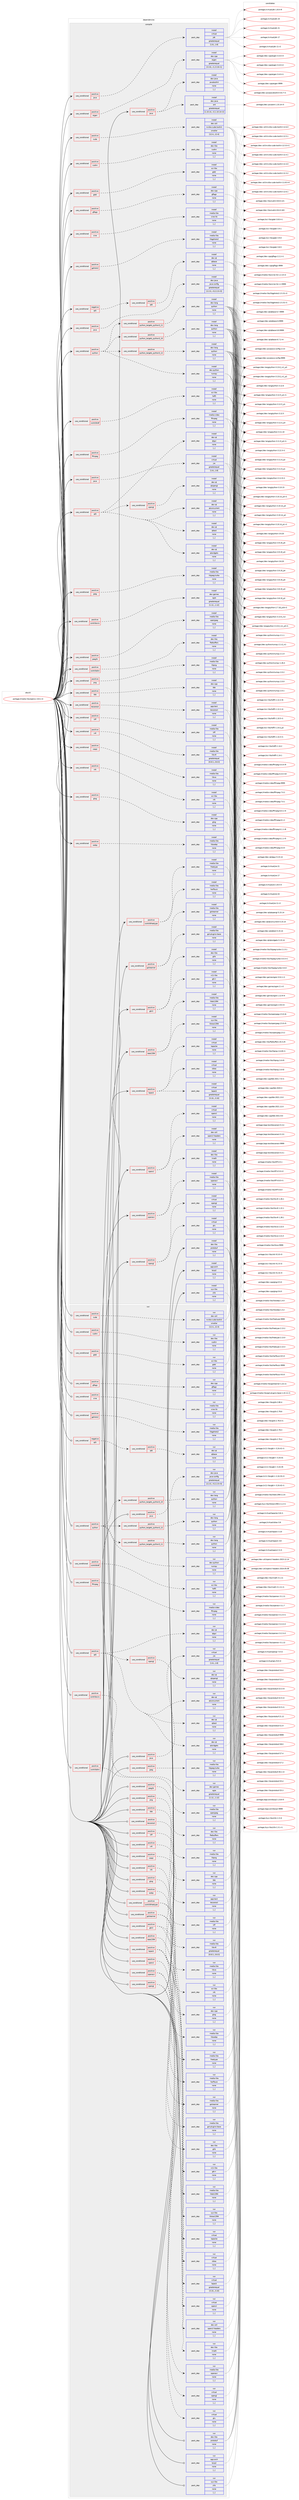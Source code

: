 digraph prolog {

# *************
# Graph options
# *************

newrank=true;
concentrate=true;
compound=true;
graph [rankdir=LR,fontname=Helvetica,fontsize=10,ranksep=1.5];#, ranksep=2.5, nodesep=0.2];
edge  [arrowhead=vee];
node  [fontname=Helvetica,fontsize=10];

# **********
# The ebuild
# **********

subgraph cluster_leftcol {
color=gray;
label=<<i>ebuild</i>>;
id [label="portage://media-libs/opencv-4.8.1-r2", color=red, width=4, href="../media-libs/opencv-4.8.1-r2.svg"];
}

# ****************
# The dependencies
# ****************

subgraph cluster_midcol {
color=gray;
label=<<i>dependencies</i>>;
subgraph cluster_compile {
fillcolor="#eeeeee";
style=filled;
label=<<i>compile</i>>;
subgraph cond210548 {
dependency814290 [label=<<TABLE BORDER="0" CELLBORDER="1" CELLSPACING="0" CELLPADDING="4"><TR><TD ROWSPAN="3" CELLPADDING="10">use_conditional</TD></TR><TR><TD>negative</TD></TR><TR><TD>qt5</TD></TR></TABLE>>, shape=none, color=red];
subgraph cond210549 {
dependency814291 [label=<<TABLE BORDER="0" CELLBORDER="1" CELLSPACING="0" CELLPADDING="4"><TR><TD ROWSPAN="3" CELLPADDING="10">use_conditional</TD></TR><TR><TD>positive</TD></TR><TR><TD>qt6</TD></TR></TABLE>>, shape=none, color=red];
subgraph pack597604 {
dependency814292 [label=<<TABLE BORDER="0" CELLBORDER="1" CELLSPACING="0" CELLPADDING="4" WIDTH="220"><TR><TD ROWSPAN="6" CELLPADDING="30">pack_dep</TD></TR><TR><TD WIDTH="110">install</TD></TR><TR><TD>dev-qt</TD></TR><TR><TD>qtbase</TD></TR><TR><TD>none</TD></TR><TR><TD>[,,]</TD></TR></TABLE>>, shape=none, color=blue];
}
dependency814291:e -> dependency814292:w [weight=20,style="dashed",arrowhead="vee"];
}
dependency814290:e -> dependency814291:w [weight=20,style="dashed",arrowhead="vee"];
}
id:e -> dependency814290:w [weight=20,style="solid",arrowhead="vee"];
subgraph cond210550 {
dependency814293 [label=<<TABLE BORDER="0" CELLBORDER="1" CELLSPACING="0" CELLPADDING="4"><TR><TD ROWSPAN="3" CELLPADDING="10">use_conditional</TD></TR><TR><TD>positive</TD></TR><TR><TD>contribdnn</TD></TR></TABLE>>, shape=none, color=red];
subgraph pack597605 {
dependency814294 [label=<<TABLE BORDER="0" CELLBORDER="1" CELLSPACING="0" CELLPADDING="4" WIDTH="220"><TR><TD ROWSPAN="6" CELLPADDING="30">pack_dep</TD></TR><TR><TD WIDTH="110">install</TD></TR><TR><TD>dev-libs</TD></TR><TR><TD>flatbuffers</TD></TR><TR><TD>none</TD></TR><TR><TD>[,,]</TD></TR></TABLE>>, shape=none, color=blue];
}
dependency814293:e -> dependency814294:w [weight=20,style="dashed",arrowhead="vee"];
}
id:e -> dependency814293:w [weight=20,style="solid",arrowhead="vee"];
subgraph cond210551 {
dependency814295 [label=<<TABLE BORDER="0" CELLBORDER="1" CELLSPACING="0" CELLPADDING="4"><TR><TD ROWSPAN="3" CELLPADDING="10">use_conditional</TD></TR><TR><TD>positive</TD></TR><TR><TD>contribfreetype</TD></TR></TABLE>>, shape=none, color=red];
subgraph pack597606 {
dependency814296 [label=<<TABLE BORDER="0" CELLBORDER="1" CELLSPACING="0" CELLPADDING="4" WIDTH="220"><TR><TD ROWSPAN="6" CELLPADDING="30">pack_dep</TD></TR><TR><TD WIDTH="110">install</TD></TR><TR><TD>media-libs</TD></TR><TR><TD>freetype</TD></TR><TR><TD>none</TD></TR><TR><TD>[,,]</TD></TR></TABLE>>, shape=none, color=blue];
}
dependency814295:e -> dependency814296:w [weight=20,style="dashed",arrowhead="vee"];
subgraph pack597607 {
dependency814297 [label=<<TABLE BORDER="0" CELLBORDER="1" CELLSPACING="0" CELLPADDING="4" WIDTH="220"><TR><TD ROWSPAN="6" CELLPADDING="30">pack_dep</TD></TR><TR><TD WIDTH="110">install</TD></TR><TR><TD>media-libs</TD></TR><TR><TD>harfbuzz</TD></TR><TR><TD>none</TD></TR><TR><TD>[,,]</TD></TR></TABLE>>, shape=none, color=blue];
}
dependency814295:e -> dependency814297:w [weight=20,style="dashed",arrowhead="vee"];
}
id:e -> dependency814295:w [weight=20,style="solid",arrowhead="vee"];
subgraph cond210552 {
dependency814298 [label=<<TABLE BORDER="0" CELLBORDER="1" CELLSPACING="0" CELLPADDING="4"><TR><TD ROWSPAN="3" CELLPADDING="10">use_conditional</TD></TR><TR><TD>positive</TD></TR><TR><TD>contribhdf</TD></TR></TABLE>>, shape=none, color=red];
subgraph pack597608 {
dependency814299 [label=<<TABLE BORDER="0" CELLBORDER="1" CELLSPACING="0" CELLPADDING="4" WIDTH="220"><TR><TD ROWSPAN="6" CELLPADDING="30">pack_dep</TD></TR><TR><TD WIDTH="110">install</TD></TR><TR><TD>sci-libs</TD></TR><TR><TD>hdf5</TD></TR><TR><TD>none</TD></TR><TR><TD>[,,]</TD></TR></TABLE>>, shape=none, color=blue];
}
dependency814298:e -> dependency814299:w [weight=20,style="dashed",arrowhead="vee"];
}
id:e -> dependency814298:w [weight=20,style="solid",arrowhead="vee"];
subgraph cond210553 {
dependency814300 [label=<<TABLE BORDER="0" CELLBORDER="1" CELLSPACING="0" CELLPADDING="4"><TR><TD ROWSPAN="3" CELLPADDING="10">use_conditional</TD></TR><TR><TD>positive</TD></TR><TR><TD>contribovis</TD></TR></TABLE>>, shape=none, color=red];
subgraph pack597609 {
dependency814301 [label=<<TABLE BORDER="0" CELLBORDER="1" CELLSPACING="0" CELLPADDING="4" WIDTH="220"><TR><TD ROWSPAN="6" CELLPADDING="30">pack_dep</TD></TR><TR><TD WIDTH="110">install</TD></TR><TR><TD>dev-games</TD></TR><TR><TD>ogre</TD></TR><TR><TD>greaterequal</TD></TR><TR><TD>[1.12,,,1.12]</TD></TR></TABLE>>, shape=none, color=blue];
}
dependency814300:e -> dependency814301:w [weight=20,style="dashed",arrowhead="vee"];
}
id:e -> dependency814300:w [weight=20,style="solid",arrowhead="vee"];
subgraph cond210554 {
dependency814302 [label=<<TABLE BORDER="0" CELLBORDER="1" CELLSPACING="0" CELLPADDING="4"><TR><TD ROWSPAN="3" CELLPADDING="10">use_conditional</TD></TR><TR><TD>positive</TD></TR><TR><TD>cuda</TD></TR></TABLE>>, shape=none, color=red];
subgraph pack597610 {
dependency814303 [label=<<TABLE BORDER="0" CELLBORDER="1" CELLSPACING="0" CELLPADDING="4" WIDTH="220"><TR><TD ROWSPAN="6" CELLPADDING="30">pack_dep</TD></TR><TR><TD WIDTH="110">install</TD></TR><TR><TD>dev-util</TD></TR><TR><TD>nvidia-cuda-toolkit</TD></TR><TR><TD>smaller</TD></TR><TR><TD>[12.4,,,12.4]</TD></TR></TABLE>>, shape=none, color=blue];
}
dependency814302:e -> dependency814303:w [weight=20,style="dashed",arrowhead="vee"];
}
id:e -> dependency814302:w [weight=20,style="solid",arrowhead="vee"];
subgraph cond210555 {
dependency814304 [label=<<TABLE BORDER="0" CELLBORDER="1" CELLSPACING="0" CELLPADDING="4"><TR><TD ROWSPAN="3" CELLPADDING="10">use_conditional</TD></TR><TR><TD>positive</TD></TR><TR><TD>cudnn</TD></TR></TABLE>>, shape=none, color=red];
subgraph pack597611 {
dependency814305 [label=<<TABLE BORDER="0" CELLBORDER="1" CELLSPACING="0" CELLPADDING="4" WIDTH="220"><TR><TD ROWSPAN="6" CELLPADDING="30">pack_dep</TD></TR><TR><TD WIDTH="110">install</TD></TR><TR><TD>dev-libs</TD></TR><TR><TD>cudnn</TD></TR><TR><TD>none</TD></TR><TR><TD>[,,]</TD></TR></TABLE>>, shape=none, color=blue];
}
dependency814304:e -> dependency814305:w [weight=20,style="dashed",arrowhead="vee"];
}
id:e -> dependency814304:w [weight=20,style="solid",arrowhead="vee"];
subgraph cond210556 {
dependency814306 [label=<<TABLE BORDER="0" CELLBORDER="1" CELLSPACING="0" CELLPADDING="4"><TR><TD ROWSPAN="3" CELLPADDING="10">use_conditional</TD></TR><TR><TD>positive</TD></TR><TR><TD>eigen</TD></TR></TABLE>>, shape=none, color=red];
subgraph pack597612 {
dependency814307 [label=<<TABLE BORDER="0" CELLBORDER="1" CELLSPACING="0" CELLPADDING="4" WIDTH="220"><TR><TD ROWSPAN="6" CELLPADDING="30">pack_dep</TD></TR><TR><TD WIDTH="110">install</TD></TR><TR><TD>dev-cpp</TD></TR><TR><TD>eigen</TD></TR><TR><TD>greaterequal</TD></TR><TR><TD>[3.3.8,,-r1,3.3.8-r1]</TD></TR></TABLE>>, shape=none, color=blue];
}
dependency814306:e -> dependency814307:w [weight=20,style="dashed",arrowhead="vee"];
}
id:e -> dependency814306:w [weight=20,style="solid",arrowhead="vee"];
subgraph cond210557 {
dependency814308 [label=<<TABLE BORDER="0" CELLBORDER="1" CELLSPACING="0" CELLPADDING="4"><TR><TD ROWSPAN="3" CELLPADDING="10">use_conditional</TD></TR><TR><TD>positive</TD></TR><TR><TD>ffmpeg</TD></TR></TABLE>>, shape=none, color=red];
subgraph pack597613 {
dependency814309 [label=<<TABLE BORDER="0" CELLBORDER="1" CELLSPACING="0" CELLPADDING="4" WIDTH="220"><TR><TD ROWSPAN="6" CELLPADDING="30">pack_dep</TD></TR><TR><TD WIDTH="110">install</TD></TR><TR><TD>media-video</TD></TR><TR><TD>ffmpeg</TD></TR><TR><TD>none</TD></TR><TR><TD>[,,]</TD></TR></TABLE>>, shape=none, color=blue];
}
dependency814308:e -> dependency814309:w [weight=20,style="dashed",arrowhead="vee"];
}
id:e -> dependency814308:w [weight=20,style="solid",arrowhead="vee"];
subgraph cond210558 {
dependency814310 [label=<<TABLE BORDER="0" CELLBORDER="1" CELLSPACING="0" CELLPADDING="4"><TR><TD ROWSPAN="3" CELLPADDING="10">use_conditional</TD></TR><TR><TD>positive</TD></TR><TR><TD>gdal</TD></TR></TABLE>>, shape=none, color=red];
subgraph pack597614 {
dependency814311 [label=<<TABLE BORDER="0" CELLBORDER="1" CELLSPACING="0" CELLPADDING="4" WIDTH="220"><TR><TD ROWSPAN="6" CELLPADDING="30">pack_dep</TD></TR><TR><TD WIDTH="110">install</TD></TR><TR><TD>sci-libs</TD></TR><TR><TD>gdal</TD></TR><TR><TD>none</TD></TR><TR><TD>[,,]</TD></TR></TABLE>>, shape=none, color=blue];
}
dependency814310:e -> dependency814311:w [weight=20,style="dashed",arrowhead="vee"];
}
id:e -> dependency814310:w [weight=20,style="solid",arrowhead="vee"];
subgraph cond210559 {
dependency814312 [label=<<TABLE BORDER="0" CELLBORDER="1" CELLSPACING="0" CELLPADDING="4"><TR><TD ROWSPAN="3" CELLPADDING="10">use_conditional</TD></TR><TR><TD>positive</TD></TR><TR><TD>gflags</TD></TR></TABLE>>, shape=none, color=red];
subgraph pack597615 {
dependency814313 [label=<<TABLE BORDER="0" CELLBORDER="1" CELLSPACING="0" CELLPADDING="4" WIDTH="220"><TR><TD ROWSPAN="6" CELLPADDING="30">pack_dep</TD></TR><TR><TD WIDTH="110">install</TD></TR><TR><TD>dev-cpp</TD></TR><TR><TD>gflags</TD></TR><TR><TD>none</TD></TR><TR><TD>[,,]</TD></TR></TABLE>>, shape=none, color=blue];
}
dependency814312:e -> dependency814313:w [weight=20,style="dashed",arrowhead="vee"];
}
id:e -> dependency814312:w [weight=20,style="solid",arrowhead="vee"];
subgraph cond210560 {
dependency814314 [label=<<TABLE BORDER="0" CELLBORDER="1" CELLSPACING="0" CELLPADDING="4"><TR><TD ROWSPAN="3" CELLPADDING="10">use_conditional</TD></TR><TR><TD>positive</TD></TR><TR><TD>glog</TD></TR></TABLE>>, shape=none, color=red];
subgraph pack597616 {
dependency814315 [label=<<TABLE BORDER="0" CELLBORDER="1" CELLSPACING="0" CELLPADDING="4" WIDTH="220"><TR><TD ROWSPAN="6" CELLPADDING="30">pack_dep</TD></TR><TR><TD WIDTH="110">install</TD></TR><TR><TD>dev-cpp</TD></TR><TR><TD>glog</TD></TR><TR><TD>none</TD></TR><TR><TD>[,,]</TD></TR></TABLE>>, shape=none, color=blue];
}
dependency814314:e -> dependency814315:w [weight=20,style="dashed",arrowhead="vee"];
}
id:e -> dependency814314:w [weight=20,style="solid",arrowhead="vee"];
subgraph cond210561 {
dependency814316 [label=<<TABLE BORDER="0" CELLBORDER="1" CELLSPACING="0" CELLPADDING="4"><TR><TD ROWSPAN="3" CELLPADDING="10">use_conditional</TD></TR><TR><TD>positive</TD></TR><TR><TD>gphoto2</TD></TR></TABLE>>, shape=none, color=red];
subgraph pack597617 {
dependency814317 [label=<<TABLE BORDER="0" CELLBORDER="1" CELLSPACING="0" CELLPADDING="4" WIDTH="220"><TR><TD ROWSPAN="6" CELLPADDING="30">pack_dep</TD></TR><TR><TD WIDTH="110">install</TD></TR><TR><TD>media-libs</TD></TR><TR><TD>libgphoto2</TD></TR><TR><TD>none</TD></TR><TR><TD>[,,]</TD></TR></TABLE>>, shape=none, color=blue];
}
dependency814316:e -> dependency814317:w [weight=20,style="dashed",arrowhead="vee"];
}
id:e -> dependency814316:w [weight=20,style="solid",arrowhead="vee"];
subgraph cond210562 {
dependency814318 [label=<<TABLE BORDER="0" CELLBORDER="1" CELLSPACING="0" CELLPADDING="4"><TR><TD ROWSPAN="3" CELLPADDING="10">use_conditional</TD></TR><TR><TD>positive</TD></TR><TR><TD>gstreamer</TD></TR></TABLE>>, shape=none, color=red];
subgraph pack597618 {
dependency814319 [label=<<TABLE BORDER="0" CELLBORDER="1" CELLSPACING="0" CELLPADDING="4" WIDTH="220"><TR><TD ROWSPAN="6" CELLPADDING="30">pack_dep</TD></TR><TR><TD WIDTH="110">install</TD></TR><TR><TD>media-libs</TD></TR><TR><TD>gstreamer</TD></TR><TR><TD>none</TD></TR><TR><TD>[,,]</TD></TR></TABLE>>, shape=none, color=blue];
}
dependency814318:e -> dependency814319:w [weight=20,style="dashed",arrowhead="vee"];
subgraph pack597619 {
dependency814320 [label=<<TABLE BORDER="0" CELLBORDER="1" CELLSPACING="0" CELLPADDING="4" WIDTH="220"><TR><TD ROWSPAN="6" CELLPADDING="30">pack_dep</TD></TR><TR><TD WIDTH="110">install</TD></TR><TR><TD>media-libs</TD></TR><TR><TD>gst-plugins-base</TD></TR><TR><TD>none</TD></TR><TR><TD>[,,]</TD></TR></TABLE>>, shape=none, color=blue];
}
dependency814318:e -> dependency814320:w [weight=20,style="dashed",arrowhead="vee"];
}
id:e -> dependency814318:w [weight=20,style="solid",arrowhead="vee"];
subgraph cond210563 {
dependency814321 [label=<<TABLE BORDER="0" CELLBORDER="1" CELLSPACING="0" CELLPADDING="4"><TR><TD ROWSPAN="3" CELLPADDING="10">use_conditional</TD></TR><TR><TD>positive</TD></TR><TR><TD>gtk3</TD></TR></TABLE>>, shape=none, color=red];
subgraph pack597620 {
dependency814322 [label=<<TABLE BORDER="0" CELLBORDER="1" CELLSPACING="0" CELLPADDING="4" WIDTH="220"><TR><TD ROWSPAN="6" CELLPADDING="30">pack_dep</TD></TR><TR><TD WIDTH="110">install</TD></TR><TR><TD>dev-libs</TD></TR><TR><TD>glib</TD></TR><TR><TD>none</TD></TR><TR><TD>[,,]</TD></TR></TABLE>>, shape=none, color=blue];
}
dependency814321:e -> dependency814322:w [weight=20,style="dashed",arrowhead="vee"];
subgraph pack597621 {
dependency814323 [label=<<TABLE BORDER="0" CELLBORDER="1" CELLSPACING="0" CELLPADDING="4" WIDTH="220"><TR><TD ROWSPAN="6" CELLPADDING="30">pack_dep</TD></TR><TR><TD WIDTH="110">install</TD></TR><TR><TD>x11-libs</TD></TR><TR><TD>gtk+</TD></TR><TR><TD>none</TD></TR><TR><TD>[,,]</TD></TR></TABLE>>, shape=none, color=blue];
}
dependency814321:e -> dependency814323:w [weight=20,style="dashed",arrowhead="vee"];
}
id:e -> dependency814321:w [weight=20,style="solid",arrowhead="vee"];
subgraph cond210564 {
dependency814324 [label=<<TABLE BORDER="0" CELLBORDER="1" CELLSPACING="0" CELLPADDING="4"><TR><TD ROWSPAN="3" CELLPADDING="10">use_conditional</TD></TR><TR><TD>positive</TD></TR><TR><TD>ieee1394</TD></TR></TABLE>>, shape=none, color=red];
subgraph pack597622 {
dependency814325 [label=<<TABLE BORDER="0" CELLBORDER="1" CELLSPACING="0" CELLPADDING="4" WIDTH="220"><TR><TD ROWSPAN="6" CELLPADDING="30">pack_dep</TD></TR><TR><TD WIDTH="110">install</TD></TR><TR><TD>media-libs</TD></TR><TR><TD>libdc1394</TD></TR><TR><TD>none</TD></TR><TR><TD>[,,]</TD></TR></TABLE>>, shape=none, color=blue];
}
dependency814324:e -> dependency814325:w [weight=20,style="dashed",arrowhead="vee"];
subgraph pack597623 {
dependency814326 [label=<<TABLE BORDER="0" CELLBORDER="1" CELLSPACING="0" CELLPADDING="4" WIDTH="220"><TR><TD ROWSPAN="6" CELLPADDING="30">pack_dep</TD></TR><TR><TD WIDTH="110">install</TD></TR><TR><TD>sys-libs</TD></TR><TR><TD>libraw1394</TD></TR><TR><TD>none</TD></TR><TR><TD>[,,]</TD></TR></TABLE>>, shape=none, color=blue];
}
dependency814324:e -> dependency814326:w [weight=20,style="dashed",arrowhead="vee"];
}
id:e -> dependency814324:w [weight=20,style="solid",arrowhead="vee"];
subgraph cond210565 {
dependency814327 [label=<<TABLE BORDER="0" CELLBORDER="1" CELLSPACING="0" CELLPADDING="4"><TR><TD ROWSPAN="3" CELLPADDING="10">use_conditional</TD></TR><TR><TD>positive</TD></TR><TR><TD>java</TD></TR></TABLE>>, shape=none, color=red];
subgraph pack597624 {
dependency814328 [label=<<TABLE BORDER="0" CELLBORDER="1" CELLSPACING="0" CELLPADDING="4" WIDTH="220"><TR><TD ROWSPAN="6" CELLPADDING="30">pack_dep</TD></TR><TR><TD WIDTH="110">install</TD></TR><TR><TD>dev-java</TD></TR><TR><TD>ant</TD></TR><TR><TD>greaterequal</TD></TR><TR><TD>[1.10.14,,-r2,1.10.14-r2]</TD></TR></TABLE>>, shape=none, color=blue];
}
dependency814327:e -> dependency814328:w [weight=20,style="dashed",arrowhead="vee"];
subgraph pack597625 {
dependency814329 [label=<<TABLE BORDER="0" CELLBORDER="1" CELLSPACING="0" CELLPADDING="4" WIDTH="220"><TR><TD ROWSPAN="6" CELLPADDING="30">pack_dep</TD></TR><TR><TD WIDTH="110">install</TD></TR><TR><TD>dev-java</TD></TR><TR><TD>javatoolkit</TD></TR><TR><TD>none</TD></TR><TR><TD>[,,]</TD></TR></TABLE>>, shape=none, color=blue];
}
dependency814327:e -> dependency814329:w [weight=20,style="dashed",arrowhead="vee"];
}
id:e -> dependency814327:w [weight=20,style="solid",arrowhead="vee"];
subgraph cond210566 {
dependency814330 [label=<<TABLE BORDER="0" CELLBORDER="1" CELLSPACING="0" CELLPADDING="4"><TR><TD ROWSPAN="3" CELLPADDING="10">use_conditional</TD></TR><TR><TD>positive</TD></TR><TR><TD>java</TD></TR></TABLE>>, shape=none, color=red];
subgraph pack597626 {
dependency814331 [label=<<TABLE BORDER="0" CELLBORDER="1" CELLSPACING="0" CELLPADDING="4" WIDTH="220"><TR><TD ROWSPAN="6" CELLPADDING="30">pack_dep</TD></TR><TR><TD WIDTH="110">install</TD></TR><TR><TD>dev-java</TD></TR><TR><TD>java-config</TD></TR><TR><TD>greaterequal</TD></TR><TR><TD>[2.2.0,,-r3,2.2.0-r3]</TD></TR></TABLE>>, shape=none, color=blue];
}
dependency814330:e -> dependency814331:w [weight=20,style="dashed",arrowhead="vee"];
}
id:e -> dependency814330:w [weight=20,style="solid",arrowhead="vee"];
subgraph cond210567 {
dependency814332 [label=<<TABLE BORDER="0" CELLBORDER="1" CELLSPACING="0" CELLPADDING="4"><TR><TD ROWSPAN="3" CELLPADDING="10">use_conditional</TD></TR><TR><TD>positive</TD></TR><TR><TD>java</TD></TR></TABLE>>, shape=none, color=red];
subgraph pack597627 {
dependency814333 [label=<<TABLE BORDER="0" CELLBORDER="1" CELLSPACING="0" CELLPADDING="4" WIDTH="220"><TR><TD ROWSPAN="6" CELLPADDING="30">pack_dep</TD></TR><TR><TD WIDTH="110">install</TD></TR><TR><TD>virtual</TD></TR><TR><TD>jdk</TD></TR><TR><TD>greaterequal</TD></TR><TR><TD>[1.8,,,1.8]</TD></TR></TABLE>>, shape=none, color=blue];
}
dependency814332:e -> dependency814333:w [weight=20,style="dashed",arrowhead="vee"];
}
id:e -> dependency814332:w [weight=20,style="solid",arrowhead="vee"];
subgraph cond210568 {
dependency814334 [label=<<TABLE BORDER="0" CELLBORDER="1" CELLSPACING="0" CELLPADDING="4"><TR><TD ROWSPAN="3" CELLPADDING="10">use_conditional</TD></TR><TR><TD>positive</TD></TR><TR><TD>java</TD></TR></TABLE>>, shape=none, color=red];
subgraph pack597628 {
dependency814335 [label=<<TABLE BORDER="0" CELLBORDER="1" CELLSPACING="0" CELLPADDING="4" WIDTH="220"><TR><TD ROWSPAN="6" CELLPADDING="30">pack_dep</TD></TR><TR><TD WIDTH="110">install</TD></TR><TR><TD>virtual</TD></TR><TR><TD>jre</TD></TR><TR><TD>greaterequal</TD></TR><TR><TD>[1.8,,,1.8]</TD></TR></TABLE>>, shape=none, color=blue];
}
dependency814334:e -> dependency814335:w [weight=20,style="dashed",arrowhead="vee"];
}
id:e -> dependency814334:w [weight=20,style="solid",arrowhead="vee"];
subgraph cond210569 {
dependency814336 [label=<<TABLE BORDER="0" CELLBORDER="1" CELLSPACING="0" CELLPADDING="4"><TR><TD ROWSPAN="3" CELLPADDING="10">use_conditional</TD></TR><TR><TD>positive</TD></TR><TR><TD>jpeg</TD></TR></TABLE>>, shape=none, color=red];
subgraph pack597629 {
dependency814337 [label=<<TABLE BORDER="0" CELLBORDER="1" CELLSPACING="0" CELLPADDING="4" WIDTH="220"><TR><TD ROWSPAN="6" CELLPADDING="30">pack_dep</TD></TR><TR><TD WIDTH="110">install</TD></TR><TR><TD>media-libs</TD></TR><TR><TD>libjpeg-turbo</TD></TR><TR><TD>none</TD></TR><TR><TD>[,,]</TD></TR></TABLE>>, shape=none, color=blue];
}
dependency814336:e -> dependency814337:w [weight=20,style="dashed",arrowhead="vee"];
}
id:e -> dependency814336:w [weight=20,style="solid",arrowhead="vee"];
subgraph cond210570 {
dependency814338 [label=<<TABLE BORDER="0" CELLBORDER="1" CELLSPACING="0" CELLPADDING="4"><TR><TD ROWSPAN="3" CELLPADDING="10">use_conditional</TD></TR><TR><TD>positive</TD></TR><TR><TD>jpeg2k</TD></TR></TABLE>>, shape=none, color=red];
subgraph pack597630 {
dependency814339 [label=<<TABLE BORDER="0" CELLBORDER="1" CELLSPACING="0" CELLPADDING="4" WIDTH="220"><TR><TD ROWSPAN="6" CELLPADDING="30">pack_dep</TD></TR><TR><TD WIDTH="110">install</TD></TR><TR><TD>media-libs</TD></TR><TR><TD>openjpeg</TD></TR><TR><TD>none</TD></TR><TR><TD>[,,]</TD></TR></TABLE>>, shape=none, color=blue];
}
dependency814338:e -> dependency814339:w [weight=20,style="dashed",arrowhead="vee"];
}
id:e -> dependency814338:w [weight=20,style="solid",arrowhead="vee"];
subgraph cond210571 {
dependency814340 [label=<<TABLE BORDER="0" CELLBORDER="1" CELLSPACING="0" CELLPADDING="4"><TR><TD ROWSPAN="3" CELLPADDING="10">use_conditional</TD></TR><TR><TD>positive</TD></TR><TR><TD>lapack</TD></TR></TABLE>>, shape=none, color=red];
subgraph pack597631 {
dependency814341 [label=<<TABLE BORDER="0" CELLBORDER="1" CELLSPACING="0" CELLPADDING="4" WIDTH="220"><TR><TD ROWSPAN="6" CELLPADDING="30">pack_dep</TD></TR><TR><TD WIDTH="110">install</TD></TR><TR><TD>virtual</TD></TR><TR><TD>cblas</TD></TR><TR><TD>none</TD></TR><TR><TD>[,,]</TD></TR></TABLE>>, shape=none, color=blue];
}
dependency814340:e -> dependency814341:w [weight=20,style="dashed",arrowhead="vee"];
subgraph pack597632 {
dependency814342 [label=<<TABLE BORDER="0" CELLBORDER="1" CELLSPACING="0" CELLPADDING="4" WIDTH="220"><TR><TD ROWSPAN="6" CELLPADDING="30">pack_dep</TD></TR><TR><TD WIDTH="110">install</TD></TR><TR><TD>virtual</TD></TR><TR><TD>lapack</TD></TR><TR><TD>greaterequal</TD></TR><TR><TD>[3.10,,,3.10]</TD></TR></TABLE>>, shape=none, color=blue];
}
dependency814340:e -> dependency814342:w [weight=20,style="dashed",arrowhead="vee"];
subgraph pack597633 {
dependency814343 [label=<<TABLE BORDER="0" CELLBORDER="1" CELLSPACING="0" CELLPADDING="4" WIDTH="220"><TR><TD ROWSPAN="6" CELLPADDING="30">pack_dep</TD></TR><TR><TD WIDTH="110">install</TD></TR><TR><TD>virtual</TD></TR><TR><TD>lapacke</TD></TR><TR><TD>none</TD></TR><TR><TD>[,,]</TD></TR></TABLE>>, shape=none, color=blue];
}
dependency814340:e -> dependency814343:w [weight=20,style="dashed",arrowhead="vee"];
}
id:e -> dependency814340:w [weight=20,style="solid",arrowhead="vee"];
subgraph cond210572 {
dependency814344 [label=<<TABLE BORDER="0" CELLBORDER="1" CELLSPACING="0" CELLPADDING="4"><TR><TD ROWSPAN="3" CELLPADDING="10">use_conditional</TD></TR><TR><TD>positive</TD></TR><TR><TD>opencl</TD></TR></TABLE>>, shape=none, color=red];
subgraph pack597634 {
dependency814345 [label=<<TABLE BORDER="0" CELLBORDER="1" CELLSPACING="0" CELLPADDING="4" WIDTH="220"><TR><TD ROWSPAN="6" CELLPADDING="30">pack_dep</TD></TR><TR><TD WIDTH="110">install</TD></TR><TR><TD>virtual</TD></TR><TR><TD>opencl</TD></TR><TR><TD>none</TD></TR><TR><TD>[,,]</TD></TR></TABLE>>, shape=none, color=blue];
}
dependency814344:e -> dependency814345:w [weight=20,style="dashed",arrowhead="vee"];
subgraph pack597635 {
dependency814346 [label=<<TABLE BORDER="0" CELLBORDER="1" CELLSPACING="0" CELLPADDING="4" WIDTH="220"><TR><TD ROWSPAN="6" CELLPADDING="30">pack_dep</TD></TR><TR><TD WIDTH="110">install</TD></TR><TR><TD>dev-util</TD></TR><TR><TD>opencl-headers</TD></TR><TR><TD>none</TD></TR><TR><TD>[,,]</TD></TR></TABLE>>, shape=none, color=blue];
}
dependency814344:e -> dependency814346:w [weight=20,style="dashed",arrowhead="vee"];
}
id:e -> dependency814344:w [weight=20,style="solid",arrowhead="vee"];
subgraph cond210573 {
dependency814347 [label=<<TABLE BORDER="0" CELLBORDER="1" CELLSPACING="0" CELLPADDING="4"><TR><TD ROWSPAN="3" CELLPADDING="10">use_conditional</TD></TR><TR><TD>positive</TD></TR><TR><TD>openexr</TD></TR></TABLE>>, shape=none, color=red];
subgraph pack597636 {
dependency814348 [label=<<TABLE BORDER="0" CELLBORDER="1" CELLSPACING="0" CELLPADDING="4" WIDTH="220"><TR><TD ROWSPAN="6" CELLPADDING="30">pack_dep</TD></TR><TR><TD WIDTH="110">install</TD></TR><TR><TD>dev-libs</TD></TR><TR><TD>imath</TD></TR><TR><TD>none</TD></TR><TR><TD>[,,]</TD></TR></TABLE>>, shape=none, color=blue];
}
dependency814347:e -> dependency814348:w [weight=20,style="dashed",arrowhead="vee"];
subgraph pack597637 {
dependency814349 [label=<<TABLE BORDER="0" CELLBORDER="1" CELLSPACING="0" CELLPADDING="4" WIDTH="220"><TR><TD ROWSPAN="6" CELLPADDING="30">pack_dep</TD></TR><TR><TD WIDTH="110">install</TD></TR><TR><TD>media-libs</TD></TR><TR><TD>openexr</TD></TR><TR><TD>none</TD></TR><TR><TD>[,,]</TD></TR></TABLE>>, shape=none, color=blue];
}
dependency814347:e -> dependency814349:w [weight=20,style="dashed",arrowhead="vee"];
}
id:e -> dependency814347:w [weight=20,style="solid",arrowhead="vee"];
subgraph cond210574 {
dependency814350 [label=<<TABLE BORDER="0" CELLBORDER="1" CELLSPACING="0" CELLPADDING="4"><TR><TD ROWSPAN="3" CELLPADDING="10">use_conditional</TD></TR><TR><TD>positive</TD></TR><TR><TD>opengl</TD></TR></TABLE>>, shape=none, color=red];
subgraph pack597638 {
dependency814351 [label=<<TABLE BORDER="0" CELLBORDER="1" CELLSPACING="0" CELLPADDING="4" WIDTH="220"><TR><TD ROWSPAN="6" CELLPADDING="30">pack_dep</TD></TR><TR><TD WIDTH="110">install</TD></TR><TR><TD>virtual</TD></TR><TR><TD>opengl</TD></TR><TR><TD>none</TD></TR><TR><TD>[,,]</TD></TR></TABLE>>, shape=none, color=blue];
}
dependency814350:e -> dependency814351:w [weight=20,style="dashed",arrowhead="vee"];
subgraph pack597639 {
dependency814352 [label=<<TABLE BORDER="0" CELLBORDER="1" CELLSPACING="0" CELLPADDING="4" WIDTH="220"><TR><TD ROWSPAN="6" CELLPADDING="30">pack_dep</TD></TR><TR><TD WIDTH="110">install</TD></TR><TR><TD>virtual</TD></TR><TR><TD>glu</TD></TR><TR><TD>none</TD></TR><TR><TD>[,,]</TD></TR></TABLE>>, shape=none, color=blue];
}
dependency814350:e -> dependency814352:w [weight=20,style="dashed",arrowhead="vee"];
}
id:e -> dependency814350:w [weight=20,style="solid",arrowhead="vee"];
subgraph cond210575 {
dependency814353 [label=<<TABLE BORDER="0" CELLBORDER="1" CELLSPACING="0" CELLPADDING="4"><TR><TD ROWSPAN="3" CELLPADDING="10">use_conditional</TD></TR><TR><TD>positive</TD></TR><TR><TD>png</TD></TR></TABLE>>, shape=none, color=red];
subgraph pack597640 {
dependency814354 [label=<<TABLE BORDER="0" CELLBORDER="1" CELLSPACING="0" CELLPADDING="4" WIDTH="220"><TR><TD ROWSPAN="6" CELLPADDING="30">pack_dep</TD></TR><TR><TD WIDTH="110">install</TD></TR><TR><TD>media-libs</TD></TR><TR><TD>libpng</TD></TR><TR><TD>none</TD></TR><TR><TD>[,,]</TD></TR></TABLE>>, shape=none, color=blue];
}
dependency814353:e -> dependency814354:w [weight=20,style="dashed",arrowhead="vee"];
}
id:e -> dependency814353:w [weight=20,style="solid",arrowhead="vee"];
subgraph cond210576 {
dependency814355 [label=<<TABLE BORDER="0" CELLBORDER="1" CELLSPACING="0" CELLPADDING="4"><TR><TD ROWSPAN="3" CELLPADDING="10">use_conditional</TD></TR><TR><TD>positive</TD></TR><TR><TD>python</TD></TR></TABLE>>, shape=none, color=red];
subgraph cond210577 {
dependency814356 [label=<<TABLE BORDER="0" CELLBORDER="1" CELLSPACING="0" CELLPADDING="4"><TR><TD ROWSPAN="3" CELLPADDING="10">use_conditional</TD></TR><TR><TD>positive</TD></TR><TR><TD>python_targets_python3_10</TD></TR></TABLE>>, shape=none, color=red];
subgraph pack597641 {
dependency814357 [label=<<TABLE BORDER="0" CELLBORDER="1" CELLSPACING="0" CELLPADDING="4" WIDTH="220"><TR><TD ROWSPAN="6" CELLPADDING="30">pack_dep</TD></TR><TR><TD WIDTH="110">install</TD></TR><TR><TD>dev-lang</TD></TR><TR><TD>python</TD></TR><TR><TD>none</TD></TR><TR><TD>[,,]</TD></TR></TABLE>>, shape=none, color=blue];
}
dependency814356:e -> dependency814357:w [weight=20,style="dashed",arrowhead="vee"];
}
dependency814355:e -> dependency814356:w [weight=20,style="dashed",arrowhead="vee"];
subgraph cond210578 {
dependency814358 [label=<<TABLE BORDER="0" CELLBORDER="1" CELLSPACING="0" CELLPADDING="4"><TR><TD ROWSPAN="3" CELLPADDING="10">use_conditional</TD></TR><TR><TD>positive</TD></TR><TR><TD>python_targets_python3_11</TD></TR></TABLE>>, shape=none, color=red];
subgraph pack597642 {
dependency814359 [label=<<TABLE BORDER="0" CELLBORDER="1" CELLSPACING="0" CELLPADDING="4" WIDTH="220"><TR><TD ROWSPAN="6" CELLPADDING="30">pack_dep</TD></TR><TR><TD WIDTH="110">install</TD></TR><TR><TD>dev-lang</TD></TR><TR><TD>python</TD></TR><TR><TD>none</TD></TR><TR><TD>[,,]</TD></TR></TABLE>>, shape=none, color=blue];
}
dependency814358:e -> dependency814359:w [weight=20,style="dashed",arrowhead="vee"];
}
dependency814355:e -> dependency814358:w [weight=20,style="dashed",arrowhead="vee"];
subgraph cond210579 {
dependency814360 [label=<<TABLE BORDER="0" CELLBORDER="1" CELLSPACING="0" CELLPADDING="4"><TR><TD ROWSPAN="3" CELLPADDING="10">use_conditional</TD></TR><TR><TD>positive</TD></TR><TR><TD>python_targets_python3_12</TD></TR></TABLE>>, shape=none, color=red];
subgraph pack597643 {
dependency814361 [label=<<TABLE BORDER="0" CELLBORDER="1" CELLSPACING="0" CELLPADDING="4" WIDTH="220"><TR><TD ROWSPAN="6" CELLPADDING="30">pack_dep</TD></TR><TR><TD WIDTH="110">install</TD></TR><TR><TD>dev-lang</TD></TR><TR><TD>python</TD></TR><TR><TD>none</TD></TR><TR><TD>[,,]</TD></TR></TABLE>>, shape=none, color=blue];
}
dependency814360:e -> dependency814361:w [weight=20,style="dashed",arrowhead="vee"];
}
dependency814355:e -> dependency814360:w [weight=20,style="dashed",arrowhead="vee"];
subgraph pack597644 {
dependency814362 [label=<<TABLE BORDER="0" CELLBORDER="1" CELLSPACING="0" CELLPADDING="4" WIDTH="220"><TR><TD ROWSPAN="6" CELLPADDING="30">pack_dep</TD></TR><TR><TD WIDTH="110">install</TD></TR><TR><TD>dev-python</TD></TR><TR><TD>numpy</TD></TR><TR><TD>none</TD></TR><TR><TD>[,,]</TD></TR></TABLE>>, shape=none, color=blue];
}
dependency814355:e -> dependency814362:w [weight=20,style="dashed",arrowhead="vee"];
}
id:e -> dependency814355:w [weight=20,style="solid",arrowhead="vee"];
subgraph cond210580 {
dependency814363 [label=<<TABLE BORDER="0" CELLBORDER="1" CELLSPACING="0" CELLPADDING="4"><TR><TD ROWSPAN="3" CELLPADDING="10">use_conditional</TD></TR><TR><TD>positive</TD></TR><TR><TD>qt5</TD></TR></TABLE>>, shape=none, color=red];
subgraph pack597645 {
dependency814364 [label=<<TABLE BORDER="0" CELLBORDER="1" CELLSPACING="0" CELLPADDING="4" WIDTH="220"><TR><TD ROWSPAN="6" CELLPADDING="30">pack_dep</TD></TR><TR><TD WIDTH="110">install</TD></TR><TR><TD>dev-qt</TD></TR><TR><TD>qtgui</TD></TR><TR><TD>none</TD></TR><TR><TD>[,,]</TD></TR></TABLE>>, shape=none, color=blue];
}
dependency814363:e -> dependency814364:w [weight=20,style="dashed",arrowhead="vee"];
subgraph pack597646 {
dependency814365 [label=<<TABLE BORDER="0" CELLBORDER="1" CELLSPACING="0" CELLPADDING="4" WIDTH="220"><TR><TD ROWSPAN="6" CELLPADDING="30">pack_dep</TD></TR><TR><TD WIDTH="110">install</TD></TR><TR><TD>dev-qt</TD></TR><TR><TD>qtwidgets</TD></TR><TR><TD>none</TD></TR><TR><TD>[,,]</TD></TR></TABLE>>, shape=none, color=blue];
}
dependency814363:e -> dependency814365:w [weight=20,style="dashed",arrowhead="vee"];
subgraph pack597647 {
dependency814366 [label=<<TABLE BORDER="0" CELLBORDER="1" CELLSPACING="0" CELLPADDING="4" WIDTH="220"><TR><TD ROWSPAN="6" CELLPADDING="30">pack_dep</TD></TR><TR><TD WIDTH="110">install</TD></TR><TR><TD>dev-qt</TD></TR><TR><TD>qttest</TD></TR><TR><TD>none</TD></TR><TR><TD>[,,]</TD></TR></TABLE>>, shape=none, color=blue];
}
dependency814363:e -> dependency814366:w [weight=20,style="dashed",arrowhead="vee"];
subgraph pack597648 {
dependency814367 [label=<<TABLE BORDER="0" CELLBORDER="1" CELLSPACING="0" CELLPADDING="4" WIDTH="220"><TR><TD ROWSPAN="6" CELLPADDING="30">pack_dep</TD></TR><TR><TD WIDTH="110">install</TD></TR><TR><TD>dev-qt</TD></TR><TR><TD>qtconcurrent</TD></TR><TR><TD>none</TD></TR><TR><TD>[,,]</TD></TR></TABLE>>, shape=none, color=blue];
}
dependency814363:e -> dependency814367:w [weight=20,style="dashed",arrowhead="vee"];
subgraph cond210581 {
dependency814368 [label=<<TABLE BORDER="0" CELLBORDER="1" CELLSPACING="0" CELLPADDING="4"><TR><TD ROWSPAN="3" CELLPADDING="10">use_conditional</TD></TR><TR><TD>positive</TD></TR><TR><TD>opengl</TD></TR></TABLE>>, shape=none, color=red];
subgraph pack597649 {
dependency814369 [label=<<TABLE BORDER="0" CELLBORDER="1" CELLSPACING="0" CELLPADDING="4" WIDTH="220"><TR><TD ROWSPAN="6" CELLPADDING="30">pack_dep</TD></TR><TR><TD WIDTH="110">install</TD></TR><TR><TD>dev-qt</TD></TR><TR><TD>qtopengl</TD></TR><TR><TD>none</TD></TR><TR><TD>[,,]</TD></TR></TABLE>>, shape=none, color=blue];
}
dependency814368:e -> dependency814369:w [weight=20,style="dashed",arrowhead="vee"];
}
dependency814363:e -> dependency814368:w [weight=20,style="dashed",arrowhead="vee"];
}
id:e -> dependency814363:w [weight=20,style="solid",arrowhead="vee"];
subgraph cond210582 {
dependency814370 [label=<<TABLE BORDER="0" CELLBORDER="1" CELLSPACING="0" CELLPADDING="4"><TR><TD ROWSPAN="3" CELLPADDING="10">use_conditional</TD></TR><TR><TD>positive</TD></TR><TR><TD>tbb</TD></TR></TABLE>>, shape=none, color=red];
subgraph pack597650 {
dependency814371 [label=<<TABLE BORDER="0" CELLBORDER="1" CELLSPACING="0" CELLPADDING="4" WIDTH="220"><TR><TD ROWSPAN="6" CELLPADDING="30">pack_dep</TD></TR><TR><TD WIDTH="110">install</TD></TR><TR><TD>dev-cpp</TD></TR><TR><TD>tbb</TD></TR><TR><TD>none</TD></TR><TR><TD>[,,]</TD></TR></TABLE>>, shape=none, color=blue];
}
dependency814370:e -> dependency814371:w [weight=20,style="dashed",arrowhead="vee"];
}
id:e -> dependency814370:w [weight=20,style="solid",arrowhead="vee"];
subgraph cond210583 {
dependency814372 [label=<<TABLE BORDER="0" CELLBORDER="1" CELLSPACING="0" CELLPADDING="4"><TR><TD ROWSPAN="3" CELLPADDING="10">use_conditional</TD></TR><TR><TD>positive</TD></TR><TR><TD>tesseract</TD></TR></TABLE>>, shape=none, color=red];
subgraph pack597651 {
dependency814373 [label=<<TABLE BORDER="0" CELLBORDER="1" CELLSPACING="0" CELLPADDING="4" WIDTH="220"><TR><TD ROWSPAN="6" CELLPADDING="30">pack_dep</TD></TR><TR><TD WIDTH="110">install</TD></TR><TR><TD>app-text</TD></TR><TR><TD>tesseract</TD></TR><TR><TD>none</TD></TR><TR><TD>[,,]</TD></TR></TABLE>>, shape=none, color=blue];
}
dependency814372:e -> dependency814373:w [weight=20,style="dashed",arrowhead="vee"];
}
id:e -> dependency814372:w [weight=20,style="solid",arrowhead="vee"];
subgraph cond210584 {
dependency814374 [label=<<TABLE BORDER="0" CELLBORDER="1" CELLSPACING="0" CELLPADDING="4"><TR><TD ROWSPAN="3" CELLPADDING="10">use_conditional</TD></TR><TR><TD>positive</TD></TR><TR><TD>tiff</TD></TR></TABLE>>, shape=none, color=red];
subgraph pack597652 {
dependency814375 [label=<<TABLE BORDER="0" CELLBORDER="1" CELLSPACING="0" CELLPADDING="4" WIDTH="220"><TR><TD ROWSPAN="6" CELLPADDING="30">pack_dep</TD></TR><TR><TD WIDTH="110">install</TD></TR><TR><TD>media-libs</TD></TR><TR><TD>tiff</TD></TR><TR><TD>none</TD></TR><TR><TD>[,,]</TD></TR></TABLE>>, shape=none, color=blue];
}
dependency814374:e -> dependency814375:w [weight=20,style="dashed",arrowhead="vee"];
}
id:e -> dependency814374:w [weight=20,style="solid",arrowhead="vee"];
subgraph cond210585 {
dependency814376 [label=<<TABLE BORDER="0" CELLBORDER="1" CELLSPACING="0" CELLPADDING="4"><TR><TD ROWSPAN="3" CELLPADDING="10">use_conditional</TD></TR><TR><TD>positive</TD></TR><TR><TD>v4l</TD></TR></TABLE>>, shape=none, color=red];
subgraph pack597653 {
dependency814377 [label=<<TABLE BORDER="0" CELLBORDER="1" CELLSPACING="0" CELLPADDING="4" WIDTH="220"><TR><TD ROWSPAN="6" CELLPADDING="30">pack_dep</TD></TR><TR><TD WIDTH="110">install</TD></TR><TR><TD>media-libs</TD></TR><TR><TD>libv4l</TD></TR><TR><TD>greaterequal</TD></TR><TR><TD>[0.8.3,,,0.8.3]</TD></TR></TABLE>>, shape=none, color=blue];
}
dependency814376:e -> dependency814377:w [weight=20,style="dashed",arrowhead="vee"];
}
id:e -> dependency814376:w [weight=20,style="solid",arrowhead="vee"];
subgraph cond210586 {
dependency814378 [label=<<TABLE BORDER="0" CELLBORDER="1" CELLSPACING="0" CELLPADDING="4"><TR><TD ROWSPAN="3" CELLPADDING="10">use_conditional</TD></TR><TR><TD>positive</TD></TR><TR><TD>vaapi</TD></TR></TABLE>>, shape=none, color=red];
subgraph pack597654 {
dependency814379 [label=<<TABLE BORDER="0" CELLBORDER="1" CELLSPACING="0" CELLPADDING="4" WIDTH="220"><TR><TD ROWSPAN="6" CELLPADDING="30">pack_dep</TD></TR><TR><TD WIDTH="110">install</TD></TR><TR><TD>media-libs</TD></TR><TR><TD>libva</TD></TR><TR><TD>none</TD></TR><TR><TD>[,,]</TD></TR></TABLE>>, shape=none, color=blue];
}
dependency814378:e -> dependency814379:w [weight=20,style="dashed",arrowhead="vee"];
}
id:e -> dependency814378:w [weight=20,style="solid",arrowhead="vee"];
subgraph cond210587 {
dependency814380 [label=<<TABLE BORDER="0" CELLBORDER="1" CELLSPACING="0" CELLPADDING="4"><TR><TD ROWSPAN="3" CELLPADDING="10">use_conditional</TD></TR><TR><TD>positive</TD></TR><TR><TD>vtk</TD></TR></TABLE>>, shape=none, color=red];
subgraph pack597655 {
dependency814381 [label=<<TABLE BORDER="0" CELLBORDER="1" CELLSPACING="0" CELLPADDING="4" WIDTH="220"><TR><TD ROWSPAN="6" CELLPADDING="30">pack_dep</TD></TR><TR><TD WIDTH="110">install</TD></TR><TR><TD>sci-libs</TD></TR><TR><TD>vtk</TD></TR><TR><TD>none</TD></TR><TR><TD>[,,]</TD></TR></TABLE>>, shape=none, color=blue];
}
dependency814380:e -> dependency814381:w [weight=20,style="dashed",arrowhead="vee"];
}
id:e -> dependency814380:w [weight=20,style="solid",arrowhead="vee"];
subgraph cond210588 {
dependency814382 [label=<<TABLE BORDER="0" CELLBORDER="1" CELLSPACING="0" CELLPADDING="4"><TR><TD ROWSPAN="3" CELLPADDING="10">use_conditional</TD></TR><TR><TD>positive</TD></TR><TR><TD>webp</TD></TR></TABLE>>, shape=none, color=red];
subgraph pack597656 {
dependency814383 [label=<<TABLE BORDER="0" CELLBORDER="1" CELLSPACING="0" CELLPADDING="4" WIDTH="220"><TR><TD ROWSPAN="6" CELLPADDING="30">pack_dep</TD></TR><TR><TD WIDTH="110">install</TD></TR><TR><TD>media-libs</TD></TR><TR><TD>libwebp</TD></TR><TR><TD>none</TD></TR><TR><TD>[,,]</TD></TR></TABLE>>, shape=none, color=blue];
}
dependency814382:e -> dependency814383:w [weight=20,style="dashed",arrowhead="vee"];
}
id:e -> dependency814382:w [weight=20,style="solid",arrowhead="vee"];
subgraph cond210589 {
dependency814384 [label=<<TABLE BORDER="0" CELLBORDER="1" CELLSPACING="0" CELLPADDING="4"><TR><TD ROWSPAN="3" CELLPADDING="10">use_conditional</TD></TR><TR><TD>positive</TD></TR><TR><TD>xine</TD></TR></TABLE>>, shape=none, color=red];
subgraph pack597657 {
dependency814385 [label=<<TABLE BORDER="0" CELLBORDER="1" CELLSPACING="0" CELLPADDING="4" WIDTH="220"><TR><TD ROWSPAN="6" CELLPADDING="30">pack_dep</TD></TR><TR><TD WIDTH="110">install</TD></TR><TR><TD>media-libs</TD></TR><TR><TD>xine-lib</TD></TR><TR><TD>none</TD></TR><TR><TD>[,,]</TD></TR></TABLE>>, shape=none, color=blue];
}
dependency814384:e -> dependency814385:w [weight=20,style="dashed",arrowhead="vee"];
}
id:e -> dependency814384:w [weight=20,style="solid",arrowhead="vee"];
subgraph pack597658 {
dependency814386 [label=<<TABLE BORDER="0" CELLBORDER="1" CELLSPACING="0" CELLPADDING="4" WIDTH="220"><TR><TD ROWSPAN="6" CELLPADDING="30">pack_dep</TD></TR><TR><TD WIDTH="110">install</TD></TR><TR><TD>app-arch</TD></TR><TR><TD>bzip2</TD></TR><TR><TD>none</TD></TR><TR><TD>[,,]</TD></TR></TABLE>>, shape=none, color=blue];
}
id:e -> dependency814386:w [weight=20,style="solid",arrowhead="vee"];
subgraph pack597659 {
dependency814387 [label=<<TABLE BORDER="0" CELLBORDER="1" CELLSPACING="0" CELLPADDING="4" WIDTH="220"><TR><TD ROWSPAN="6" CELLPADDING="30">pack_dep</TD></TR><TR><TD WIDTH="110">install</TD></TR><TR><TD>dev-libs</TD></TR><TR><TD>protobuf</TD></TR><TR><TD>none</TD></TR><TR><TD>[,,]</TD></TR></TABLE>>, shape=none, color=blue];
}
id:e -> dependency814387:w [weight=20,style="solid",arrowhead="vee"];
subgraph pack597660 {
dependency814388 [label=<<TABLE BORDER="0" CELLBORDER="1" CELLSPACING="0" CELLPADDING="4" WIDTH="220"><TR><TD ROWSPAN="6" CELLPADDING="30">pack_dep</TD></TR><TR><TD WIDTH="110">install</TD></TR><TR><TD>sys-libs</TD></TR><TR><TD>zlib</TD></TR><TR><TD>none</TD></TR><TR><TD>[,,]</TD></TR></TABLE>>, shape=none, color=blue];
}
id:e -> dependency814388:w [weight=20,style="solid",arrowhead="vee"];
}
subgraph cluster_compileandrun {
fillcolor="#eeeeee";
style=filled;
label=<<i>compile and run</i>>;
}
subgraph cluster_run {
fillcolor="#eeeeee";
style=filled;
label=<<i>run</i>>;
subgraph cond210590 {
dependency814389 [label=<<TABLE BORDER="0" CELLBORDER="1" CELLSPACING="0" CELLPADDING="4"><TR><TD ROWSPAN="3" CELLPADDING="10">use_conditional</TD></TR><TR><TD>negative</TD></TR><TR><TD>qt5</TD></TR></TABLE>>, shape=none, color=red];
subgraph cond210591 {
dependency814390 [label=<<TABLE BORDER="0" CELLBORDER="1" CELLSPACING="0" CELLPADDING="4"><TR><TD ROWSPAN="3" CELLPADDING="10">use_conditional</TD></TR><TR><TD>positive</TD></TR><TR><TD>qt6</TD></TR></TABLE>>, shape=none, color=red];
subgraph pack597661 {
dependency814391 [label=<<TABLE BORDER="0" CELLBORDER="1" CELLSPACING="0" CELLPADDING="4" WIDTH="220"><TR><TD ROWSPAN="6" CELLPADDING="30">pack_dep</TD></TR><TR><TD WIDTH="110">run</TD></TR><TR><TD>dev-qt</TD></TR><TR><TD>qtbase</TD></TR><TR><TD>none</TD></TR><TR><TD>[,,]</TD></TR></TABLE>>, shape=none, color=blue];
}
dependency814390:e -> dependency814391:w [weight=20,style="dashed",arrowhead="vee"];
}
dependency814389:e -> dependency814390:w [weight=20,style="dashed",arrowhead="vee"];
}
id:e -> dependency814389:w [weight=20,style="solid",arrowhead="odot"];
subgraph cond210592 {
dependency814392 [label=<<TABLE BORDER="0" CELLBORDER="1" CELLSPACING="0" CELLPADDING="4"><TR><TD ROWSPAN="3" CELLPADDING="10">use_conditional</TD></TR><TR><TD>positive</TD></TR><TR><TD>contribdnn</TD></TR></TABLE>>, shape=none, color=red];
subgraph pack597662 {
dependency814393 [label=<<TABLE BORDER="0" CELLBORDER="1" CELLSPACING="0" CELLPADDING="4" WIDTH="220"><TR><TD ROWSPAN="6" CELLPADDING="30">pack_dep</TD></TR><TR><TD WIDTH="110">run</TD></TR><TR><TD>dev-libs</TD></TR><TR><TD>flatbuffers</TD></TR><TR><TD>none</TD></TR><TR><TD>[,,]</TD></TR></TABLE>>, shape=none, color=blue];
}
dependency814392:e -> dependency814393:w [weight=20,style="dashed",arrowhead="vee"];
}
id:e -> dependency814392:w [weight=20,style="solid",arrowhead="odot"];
subgraph cond210593 {
dependency814394 [label=<<TABLE BORDER="0" CELLBORDER="1" CELLSPACING="0" CELLPADDING="4"><TR><TD ROWSPAN="3" CELLPADDING="10">use_conditional</TD></TR><TR><TD>positive</TD></TR><TR><TD>contribfreetype</TD></TR></TABLE>>, shape=none, color=red];
subgraph pack597663 {
dependency814395 [label=<<TABLE BORDER="0" CELLBORDER="1" CELLSPACING="0" CELLPADDING="4" WIDTH="220"><TR><TD ROWSPAN="6" CELLPADDING="30">pack_dep</TD></TR><TR><TD WIDTH="110">run</TD></TR><TR><TD>media-libs</TD></TR><TR><TD>freetype</TD></TR><TR><TD>none</TD></TR><TR><TD>[,,]</TD></TR></TABLE>>, shape=none, color=blue];
}
dependency814394:e -> dependency814395:w [weight=20,style="dashed",arrowhead="vee"];
subgraph pack597664 {
dependency814396 [label=<<TABLE BORDER="0" CELLBORDER="1" CELLSPACING="0" CELLPADDING="4" WIDTH="220"><TR><TD ROWSPAN="6" CELLPADDING="30">pack_dep</TD></TR><TR><TD WIDTH="110">run</TD></TR><TR><TD>media-libs</TD></TR><TR><TD>harfbuzz</TD></TR><TR><TD>none</TD></TR><TR><TD>[,,]</TD></TR></TABLE>>, shape=none, color=blue];
}
dependency814394:e -> dependency814396:w [weight=20,style="dashed",arrowhead="vee"];
}
id:e -> dependency814394:w [weight=20,style="solid",arrowhead="odot"];
subgraph cond210594 {
dependency814397 [label=<<TABLE BORDER="0" CELLBORDER="1" CELLSPACING="0" CELLPADDING="4"><TR><TD ROWSPAN="3" CELLPADDING="10">use_conditional</TD></TR><TR><TD>positive</TD></TR><TR><TD>contribhdf</TD></TR></TABLE>>, shape=none, color=red];
subgraph pack597665 {
dependency814398 [label=<<TABLE BORDER="0" CELLBORDER="1" CELLSPACING="0" CELLPADDING="4" WIDTH="220"><TR><TD ROWSPAN="6" CELLPADDING="30">pack_dep</TD></TR><TR><TD WIDTH="110">run</TD></TR><TR><TD>sci-libs</TD></TR><TR><TD>hdf5</TD></TR><TR><TD>none</TD></TR><TR><TD>[,,]</TD></TR></TABLE>>, shape=none, color=blue];
}
dependency814397:e -> dependency814398:w [weight=20,style="dashed",arrowhead="vee"];
}
id:e -> dependency814397:w [weight=20,style="solid",arrowhead="odot"];
subgraph cond210595 {
dependency814399 [label=<<TABLE BORDER="0" CELLBORDER="1" CELLSPACING="0" CELLPADDING="4"><TR><TD ROWSPAN="3" CELLPADDING="10">use_conditional</TD></TR><TR><TD>positive</TD></TR><TR><TD>contribovis</TD></TR></TABLE>>, shape=none, color=red];
subgraph pack597666 {
dependency814400 [label=<<TABLE BORDER="0" CELLBORDER="1" CELLSPACING="0" CELLPADDING="4" WIDTH="220"><TR><TD ROWSPAN="6" CELLPADDING="30">pack_dep</TD></TR><TR><TD WIDTH="110">run</TD></TR><TR><TD>dev-games</TD></TR><TR><TD>ogre</TD></TR><TR><TD>greaterequal</TD></TR><TR><TD>[1.12,,,1.12]</TD></TR></TABLE>>, shape=none, color=blue];
}
dependency814399:e -> dependency814400:w [weight=20,style="dashed",arrowhead="vee"];
}
id:e -> dependency814399:w [weight=20,style="solid",arrowhead="odot"];
subgraph cond210596 {
dependency814401 [label=<<TABLE BORDER="0" CELLBORDER="1" CELLSPACING="0" CELLPADDING="4"><TR><TD ROWSPAN="3" CELLPADDING="10">use_conditional</TD></TR><TR><TD>positive</TD></TR><TR><TD>cuda</TD></TR></TABLE>>, shape=none, color=red];
subgraph pack597667 {
dependency814402 [label=<<TABLE BORDER="0" CELLBORDER="1" CELLSPACING="0" CELLPADDING="4" WIDTH="220"><TR><TD ROWSPAN="6" CELLPADDING="30">pack_dep</TD></TR><TR><TD WIDTH="110">run</TD></TR><TR><TD>dev-util</TD></TR><TR><TD>nvidia-cuda-toolkit</TD></TR><TR><TD>smaller</TD></TR><TR><TD>[12.4,,,12.4]</TD></TR></TABLE>>, shape=none, color=blue];
}
dependency814401:e -> dependency814402:w [weight=20,style="dashed",arrowhead="vee"];
}
id:e -> dependency814401:w [weight=20,style="solid",arrowhead="odot"];
subgraph cond210597 {
dependency814403 [label=<<TABLE BORDER="0" CELLBORDER="1" CELLSPACING="0" CELLPADDING="4"><TR><TD ROWSPAN="3" CELLPADDING="10">use_conditional</TD></TR><TR><TD>positive</TD></TR><TR><TD>cudnn</TD></TR></TABLE>>, shape=none, color=red];
subgraph pack597668 {
dependency814404 [label=<<TABLE BORDER="0" CELLBORDER="1" CELLSPACING="0" CELLPADDING="4" WIDTH="220"><TR><TD ROWSPAN="6" CELLPADDING="30">pack_dep</TD></TR><TR><TD WIDTH="110">run</TD></TR><TR><TD>dev-libs</TD></TR><TR><TD>cudnn</TD></TR><TR><TD>none</TD></TR><TR><TD>[,,]</TD></TR></TABLE>>, shape=none, color=blue];
}
dependency814403:e -> dependency814404:w [weight=20,style="dashed",arrowhead="vee"];
}
id:e -> dependency814403:w [weight=20,style="solid",arrowhead="odot"];
subgraph cond210598 {
dependency814405 [label=<<TABLE BORDER="0" CELLBORDER="1" CELLSPACING="0" CELLPADDING="4"><TR><TD ROWSPAN="3" CELLPADDING="10">use_conditional</TD></TR><TR><TD>positive</TD></TR><TR><TD>ffmpeg</TD></TR></TABLE>>, shape=none, color=red];
subgraph pack597669 {
dependency814406 [label=<<TABLE BORDER="0" CELLBORDER="1" CELLSPACING="0" CELLPADDING="4" WIDTH="220"><TR><TD ROWSPAN="6" CELLPADDING="30">pack_dep</TD></TR><TR><TD WIDTH="110">run</TD></TR><TR><TD>media-video</TD></TR><TR><TD>ffmpeg</TD></TR><TR><TD>none</TD></TR><TR><TD>[,,]</TD></TR></TABLE>>, shape=none, color=blue];
}
dependency814405:e -> dependency814406:w [weight=20,style="dashed",arrowhead="vee"];
}
id:e -> dependency814405:w [weight=20,style="solid",arrowhead="odot"];
subgraph cond210599 {
dependency814407 [label=<<TABLE BORDER="0" CELLBORDER="1" CELLSPACING="0" CELLPADDING="4"><TR><TD ROWSPAN="3" CELLPADDING="10">use_conditional</TD></TR><TR><TD>positive</TD></TR><TR><TD>gdal</TD></TR></TABLE>>, shape=none, color=red];
subgraph pack597670 {
dependency814408 [label=<<TABLE BORDER="0" CELLBORDER="1" CELLSPACING="0" CELLPADDING="4" WIDTH="220"><TR><TD ROWSPAN="6" CELLPADDING="30">pack_dep</TD></TR><TR><TD WIDTH="110">run</TD></TR><TR><TD>sci-libs</TD></TR><TR><TD>gdal</TD></TR><TR><TD>none</TD></TR><TR><TD>[,,]</TD></TR></TABLE>>, shape=none, color=blue];
}
dependency814407:e -> dependency814408:w [weight=20,style="dashed",arrowhead="vee"];
}
id:e -> dependency814407:w [weight=20,style="solid",arrowhead="odot"];
subgraph cond210600 {
dependency814409 [label=<<TABLE BORDER="0" CELLBORDER="1" CELLSPACING="0" CELLPADDING="4"><TR><TD ROWSPAN="3" CELLPADDING="10">use_conditional</TD></TR><TR><TD>positive</TD></TR><TR><TD>gflags</TD></TR></TABLE>>, shape=none, color=red];
subgraph pack597671 {
dependency814410 [label=<<TABLE BORDER="0" CELLBORDER="1" CELLSPACING="0" CELLPADDING="4" WIDTH="220"><TR><TD ROWSPAN="6" CELLPADDING="30">pack_dep</TD></TR><TR><TD WIDTH="110">run</TD></TR><TR><TD>dev-cpp</TD></TR><TR><TD>gflags</TD></TR><TR><TD>none</TD></TR><TR><TD>[,,]</TD></TR></TABLE>>, shape=none, color=blue];
}
dependency814409:e -> dependency814410:w [weight=20,style="dashed",arrowhead="vee"];
}
id:e -> dependency814409:w [weight=20,style="solid",arrowhead="odot"];
subgraph cond210601 {
dependency814411 [label=<<TABLE BORDER="0" CELLBORDER="1" CELLSPACING="0" CELLPADDING="4"><TR><TD ROWSPAN="3" CELLPADDING="10">use_conditional</TD></TR><TR><TD>positive</TD></TR><TR><TD>glog</TD></TR></TABLE>>, shape=none, color=red];
subgraph pack597672 {
dependency814412 [label=<<TABLE BORDER="0" CELLBORDER="1" CELLSPACING="0" CELLPADDING="4" WIDTH="220"><TR><TD ROWSPAN="6" CELLPADDING="30">pack_dep</TD></TR><TR><TD WIDTH="110">run</TD></TR><TR><TD>dev-cpp</TD></TR><TR><TD>glog</TD></TR><TR><TD>none</TD></TR><TR><TD>[,,]</TD></TR></TABLE>>, shape=none, color=blue];
}
dependency814411:e -> dependency814412:w [weight=20,style="dashed",arrowhead="vee"];
}
id:e -> dependency814411:w [weight=20,style="solid",arrowhead="odot"];
subgraph cond210602 {
dependency814413 [label=<<TABLE BORDER="0" CELLBORDER="1" CELLSPACING="0" CELLPADDING="4"><TR><TD ROWSPAN="3" CELLPADDING="10">use_conditional</TD></TR><TR><TD>positive</TD></TR><TR><TD>gphoto2</TD></TR></TABLE>>, shape=none, color=red];
subgraph pack597673 {
dependency814414 [label=<<TABLE BORDER="0" CELLBORDER="1" CELLSPACING="0" CELLPADDING="4" WIDTH="220"><TR><TD ROWSPAN="6" CELLPADDING="30">pack_dep</TD></TR><TR><TD WIDTH="110">run</TD></TR><TR><TD>media-libs</TD></TR><TR><TD>libgphoto2</TD></TR><TR><TD>none</TD></TR><TR><TD>[,,]</TD></TR></TABLE>>, shape=none, color=blue];
}
dependency814413:e -> dependency814414:w [weight=20,style="dashed",arrowhead="vee"];
}
id:e -> dependency814413:w [weight=20,style="solid",arrowhead="odot"];
subgraph cond210603 {
dependency814415 [label=<<TABLE BORDER="0" CELLBORDER="1" CELLSPACING="0" CELLPADDING="4"><TR><TD ROWSPAN="3" CELLPADDING="10">use_conditional</TD></TR><TR><TD>positive</TD></TR><TR><TD>gstreamer</TD></TR></TABLE>>, shape=none, color=red];
subgraph pack597674 {
dependency814416 [label=<<TABLE BORDER="0" CELLBORDER="1" CELLSPACING="0" CELLPADDING="4" WIDTH="220"><TR><TD ROWSPAN="6" CELLPADDING="30">pack_dep</TD></TR><TR><TD WIDTH="110">run</TD></TR><TR><TD>media-libs</TD></TR><TR><TD>gstreamer</TD></TR><TR><TD>none</TD></TR><TR><TD>[,,]</TD></TR></TABLE>>, shape=none, color=blue];
}
dependency814415:e -> dependency814416:w [weight=20,style="dashed",arrowhead="vee"];
subgraph pack597675 {
dependency814417 [label=<<TABLE BORDER="0" CELLBORDER="1" CELLSPACING="0" CELLPADDING="4" WIDTH="220"><TR><TD ROWSPAN="6" CELLPADDING="30">pack_dep</TD></TR><TR><TD WIDTH="110">run</TD></TR><TR><TD>media-libs</TD></TR><TR><TD>gst-plugins-base</TD></TR><TR><TD>none</TD></TR><TR><TD>[,,]</TD></TR></TABLE>>, shape=none, color=blue];
}
dependency814415:e -> dependency814417:w [weight=20,style="dashed",arrowhead="vee"];
}
id:e -> dependency814415:w [weight=20,style="solid",arrowhead="odot"];
subgraph cond210604 {
dependency814418 [label=<<TABLE BORDER="0" CELLBORDER="1" CELLSPACING="0" CELLPADDING="4"><TR><TD ROWSPAN="3" CELLPADDING="10">use_conditional</TD></TR><TR><TD>positive</TD></TR><TR><TD>gtk3</TD></TR></TABLE>>, shape=none, color=red];
subgraph pack597676 {
dependency814419 [label=<<TABLE BORDER="0" CELLBORDER="1" CELLSPACING="0" CELLPADDING="4" WIDTH="220"><TR><TD ROWSPAN="6" CELLPADDING="30">pack_dep</TD></TR><TR><TD WIDTH="110">run</TD></TR><TR><TD>dev-libs</TD></TR><TR><TD>glib</TD></TR><TR><TD>none</TD></TR><TR><TD>[,,]</TD></TR></TABLE>>, shape=none, color=blue];
}
dependency814418:e -> dependency814419:w [weight=20,style="dashed",arrowhead="vee"];
subgraph pack597677 {
dependency814420 [label=<<TABLE BORDER="0" CELLBORDER="1" CELLSPACING="0" CELLPADDING="4" WIDTH="220"><TR><TD ROWSPAN="6" CELLPADDING="30">pack_dep</TD></TR><TR><TD WIDTH="110">run</TD></TR><TR><TD>x11-libs</TD></TR><TR><TD>gtk+</TD></TR><TR><TD>none</TD></TR><TR><TD>[,,]</TD></TR></TABLE>>, shape=none, color=blue];
}
dependency814418:e -> dependency814420:w [weight=20,style="dashed",arrowhead="vee"];
}
id:e -> dependency814418:w [weight=20,style="solid",arrowhead="odot"];
subgraph cond210605 {
dependency814421 [label=<<TABLE BORDER="0" CELLBORDER="1" CELLSPACING="0" CELLPADDING="4"><TR><TD ROWSPAN="3" CELLPADDING="10">use_conditional</TD></TR><TR><TD>positive</TD></TR><TR><TD>ieee1394</TD></TR></TABLE>>, shape=none, color=red];
subgraph pack597678 {
dependency814422 [label=<<TABLE BORDER="0" CELLBORDER="1" CELLSPACING="0" CELLPADDING="4" WIDTH="220"><TR><TD ROWSPAN="6" CELLPADDING="30">pack_dep</TD></TR><TR><TD WIDTH="110">run</TD></TR><TR><TD>media-libs</TD></TR><TR><TD>libdc1394</TD></TR><TR><TD>none</TD></TR><TR><TD>[,,]</TD></TR></TABLE>>, shape=none, color=blue];
}
dependency814421:e -> dependency814422:w [weight=20,style="dashed",arrowhead="vee"];
subgraph pack597679 {
dependency814423 [label=<<TABLE BORDER="0" CELLBORDER="1" CELLSPACING="0" CELLPADDING="4" WIDTH="220"><TR><TD ROWSPAN="6" CELLPADDING="30">pack_dep</TD></TR><TR><TD WIDTH="110">run</TD></TR><TR><TD>sys-libs</TD></TR><TR><TD>libraw1394</TD></TR><TR><TD>none</TD></TR><TR><TD>[,,]</TD></TR></TABLE>>, shape=none, color=blue];
}
dependency814421:e -> dependency814423:w [weight=20,style="dashed",arrowhead="vee"];
}
id:e -> dependency814421:w [weight=20,style="solid",arrowhead="odot"];
subgraph cond210606 {
dependency814424 [label=<<TABLE BORDER="0" CELLBORDER="1" CELLSPACING="0" CELLPADDING="4"><TR><TD ROWSPAN="3" CELLPADDING="10">use_conditional</TD></TR><TR><TD>positive</TD></TR><TR><TD>java</TD></TR></TABLE>>, shape=none, color=red];
subgraph pack597680 {
dependency814425 [label=<<TABLE BORDER="0" CELLBORDER="1" CELLSPACING="0" CELLPADDING="4" WIDTH="220"><TR><TD ROWSPAN="6" CELLPADDING="30">pack_dep</TD></TR><TR><TD WIDTH="110">run</TD></TR><TR><TD>dev-java</TD></TR><TR><TD>java-config</TD></TR><TR><TD>greaterequal</TD></TR><TR><TD>[2.2.0,,-r3,2.2.0-r3]</TD></TR></TABLE>>, shape=none, color=blue];
}
dependency814424:e -> dependency814425:w [weight=20,style="dashed",arrowhead="vee"];
}
id:e -> dependency814424:w [weight=20,style="solid",arrowhead="odot"];
subgraph cond210607 {
dependency814426 [label=<<TABLE BORDER="0" CELLBORDER="1" CELLSPACING="0" CELLPADDING="4"><TR><TD ROWSPAN="3" CELLPADDING="10">use_conditional</TD></TR><TR><TD>positive</TD></TR><TR><TD>java</TD></TR></TABLE>>, shape=none, color=red];
subgraph pack597681 {
dependency814427 [label=<<TABLE BORDER="0" CELLBORDER="1" CELLSPACING="0" CELLPADDING="4" WIDTH="220"><TR><TD ROWSPAN="6" CELLPADDING="30">pack_dep</TD></TR><TR><TD WIDTH="110">run</TD></TR><TR><TD>virtual</TD></TR><TR><TD>jre</TD></TR><TR><TD>greaterequal</TD></TR><TR><TD>[1.8,,,1.8]</TD></TR></TABLE>>, shape=none, color=blue];
}
dependency814426:e -> dependency814427:w [weight=20,style="dashed",arrowhead="vee"];
}
id:e -> dependency814426:w [weight=20,style="solid",arrowhead="odot"];
subgraph cond210608 {
dependency814428 [label=<<TABLE BORDER="0" CELLBORDER="1" CELLSPACING="0" CELLPADDING="4"><TR><TD ROWSPAN="3" CELLPADDING="10">use_conditional</TD></TR><TR><TD>positive</TD></TR><TR><TD>jpeg</TD></TR></TABLE>>, shape=none, color=red];
subgraph pack597682 {
dependency814429 [label=<<TABLE BORDER="0" CELLBORDER="1" CELLSPACING="0" CELLPADDING="4" WIDTH="220"><TR><TD ROWSPAN="6" CELLPADDING="30">pack_dep</TD></TR><TR><TD WIDTH="110">run</TD></TR><TR><TD>media-libs</TD></TR><TR><TD>libjpeg-turbo</TD></TR><TR><TD>none</TD></TR><TR><TD>[,,]</TD></TR></TABLE>>, shape=none, color=blue];
}
dependency814428:e -> dependency814429:w [weight=20,style="dashed",arrowhead="vee"];
}
id:e -> dependency814428:w [weight=20,style="solid",arrowhead="odot"];
subgraph cond210609 {
dependency814430 [label=<<TABLE BORDER="0" CELLBORDER="1" CELLSPACING="0" CELLPADDING="4"><TR><TD ROWSPAN="3" CELLPADDING="10">use_conditional</TD></TR><TR><TD>positive</TD></TR><TR><TD>jpeg2k</TD></TR></TABLE>>, shape=none, color=red];
subgraph pack597683 {
dependency814431 [label=<<TABLE BORDER="0" CELLBORDER="1" CELLSPACING="0" CELLPADDING="4" WIDTH="220"><TR><TD ROWSPAN="6" CELLPADDING="30">pack_dep</TD></TR><TR><TD WIDTH="110">run</TD></TR><TR><TD>media-libs</TD></TR><TR><TD>openjpeg</TD></TR><TR><TD>none</TD></TR><TR><TD>[,,]</TD></TR></TABLE>>, shape=none, color=blue];
}
dependency814430:e -> dependency814431:w [weight=20,style="dashed",arrowhead="vee"];
}
id:e -> dependency814430:w [weight=20,style="solid",arrowhead="odot"];
subgraph cond210610 {
dependency814432 [label=<<TABLE BORDER="0" CELLBORDER="1" CELLSPACING="0" CELLPADDING="4"><TR><TD ROWSPAN="3" CELLPADDING="10">use_conditional</TD></TR><TR><TD>positive</TD></TR><TR><TD>lapack</TD></TR></TABLE>>, shape=none, color=red];
subgraph pack597684 {
dependency814433 [label=<<TABLE BORDER="0" CELLBORDER="1" CELLSPACING="0" CELLPADDING="4" WIDTH="220"><TR><TD ROWSPAN="6" CELLPADDING="30">pack_dep</TD></TR><TR><TD WIDTH="110">run</TD></TR><TR><TD>virtual</TD></TR><TR><TD>cblas</TD></TR><TR><TD>none</TD></TR><TR><TD>[,,]</TD></TR></TABLE>>, shape=none, color=blue];
}
dependency814432:e -> dependency814433:w [weight=20,style="dashed",arrowhead="vee"];
subgraph pack597685 {
dependency814434 [label=<<TABLE BORDER="0" CELLBORDER="1" CELLSPACING="0" CELLPADDING="4" WIDTH="220"><TR><TD ROWSPAN="6" CELLPADDING="30">pack_dep</TD></TR><TR><TD WIDTH="110">run</TD></TR><TR><TD>virtual</TD></TR><TR><TD>lapack</TD></TR><TR><TD>greaterequal</TD></TR><TR><TD>[3.10,,,3.10]</TD></TR></TABLE>>, shape=none, color=blue];
}
dependency814432:e -> dependency814434:w [weight=20,style="dashed",arrowhead="vee"];
subgraph pack597686 {
dependency814435 [label=<<TABLE BORDER="0" CELLBORDER="1" CELLSPACING="0" CELLPADDING="4" WIDTH="220"><TR><TD ROWSPAN="6" CELLPADDING="30">pack_dep</TD></TR><TR><TD WIDTH="110">run</TD></TR><TR><TD>virtual</TD></TR><TR><TD>lapacke</TD></TR><TR><TD>none</TD></TR><TR><TD>[,,]</TD></TR></TABLE>>, shape=none, color=blue];
}
dependency814432:e -> dependency814435:w [weight=20,style="dashed",arrowhead="vee"];
}
id:e -> dependency814432:w [weight=20,style="solid",arrowhead="odot"];
subgraph cond210611 {
dependency814436 [label=<<TABLE BORDER="0" CELLBORDER="1" CELLSPACING="0" CELLPADDING="4"><TR><TD ROWSPAN="3" CELLPADDING="10">use_conditional</TD></TR><TR><TD>positive</TD></TR><TR><TD>opencl</TD></TR></TABLE>>, shape=none, color=red];
subgraph pack597687 {
dependency814437 [label=<<TABLE BORDER="0" CELLBORDER="1" CELLSPACING="0" CELLPADDING="4" WIDTH="220"><TR><TD ROWSPAN="6" CELLPADDING="30">pack_dep</TD></TR><TR><TD WIDTH="110">run</TD></TR><TR><TD>virtual</TD></TR><TR><TD>opencl</TD></TR><TR><TD>none</TD></TR><TR><TD>[,,]</TD></TR></TABLE>>, shape=none, color=blue];
}
dependency814436:e -> dependency814437:w [weight=20,style="dashed",arrowhead="vee"];
subgraph pack597688 {
dependency814438 [label=<<TABLE BORDER="0" CELLBORDER="1" CELLSPACING="0" CELLPADDING="4" WIDTH="220"><TR><TD ROWSPAN="6" CELLPADDING="30">pack_dep</TD></TR><TR><TD WIDTH="110">run</TD></TR><TR><TD>dev-util</TD></TR><TR><TD>opencl-headers</TD></TR><TR><TD>none</TD></TR><TR><TD>[,,]</TD></TR></TABLE>>, shape=none, color=blue];
}
dependency814436:e -> dependency814438:w [weight=20,style="dashed",arrowhead="vee"];
}
id:e -> dependency814436:w [weight=20,style="solid",arrowhead="odot"];
subgraph cond210612 {
dependency814439 [label=<<TABLE BORDER="0" CELLBORDER="1" CELLSPACING="0" CELLPADDING="4"><TR><TD ROWSPAN="3" CELLPADDING="10">use_conditional</TD></TR><TR><TD>positive</TD></TR><TR><TD>openexr</TD></TR></TABLE>>, shape=none, color=red];
subgraph pack597689 {
dependency814440 [label=<<TABLE BORDER="0" CELLBORDER="1" CELLSPACING="0" CELLPADDING="4" WIDTH="220"><TR><TD ROWSPAN="6" CELLPADDING="30">pack_dep</TD></TR><TR><TD WIDTH="110">run</TD></TR><TR><TD>dev-libs</TD></TR><TR><TD>imath</TD></TR><TR><TD>none</TD></TR><TR><TD>[,,]</TD></TR></TABLE>>, shape=none, color=blue];
}
dependency814439:e -> dependency814440:w [weight=20,style="dashed",arrowhead="vee"];
subgraph pack597690 {
dependency814441 [label=<<TABLE BORDER="0" CELLBORDER="1" CELLSPACING="0" CELLPADDING="4" WIDTH="220"><TR><TD ROWSPAN="6" CELLPADDING="30">pack_dep</TD></TR><TR><TD WIDTH="110">run</TD></TR><TR><TD>media-libs</TD></TR><TR><TD>openexr</TD></TR><TR><TD>none</TD></TR><TR><TD>[,,]</TD></TR></TABLE>>, shape=none, color=blue];
}
dependency814439:e -> dependency814441:w [weight=20,style="dashed",arrowhead="vee"];
}
id:e -> dependency814439:w [weight=20,style="solid",arrowhead="odot"];
subgraph cond210613 {
dependency814442 [label=<<TABLE BORDER="0" CELLBORDER="1" CELLSPACING="0" CELLPADDING="4"><TR><TD ROWSPAN="3" CELLPADDING="10">use_conditional</TD></TR><TR><TD>positive</TD></TR><TR><TD>opengl</TD></TR></TABLE>>, shape=none, color=red];
subgraph pack597691 {
dependency814443 [label=<<TABLE BORDER="0" CELLBORDER="1" CELLSPACING="0" CELLPADDING="4" WIDTH="220"><TR><TD ROWSPAN="6" CELLPADDING="30">pack_dep</TD></TR><TR><TD WIDTH="110">run</TD></TR><TR><TD>virtual</TD></TR><TR><TD>opengl</TD></TR><TR><TD>none</TD></TR><TR><TD>[,,]</TD></TR></TABLE>>, shape=none, color=blue];
}
dependency814442:e -> dependency814443:w [weight=20,style="dashed",arrowhead="vee"];
subgraph pack597692 {
dependency814444 [label=<<TABLE BORDER="0" CELLBORDER="1" CELLSPACING="0" CELLPADDING="4" WIDTH="220"><TR><TD ROWSPAN="6" CELLPADDING="30">pack_dep</TD></TR><TR><TD WIDTH="110">run</TD></TR><TR><TD>virtual</TD></TR><TR><TD>glu</TD></TR><TR><TD>none</TD></TR><TR><TD>[,,]</TD></TR></TABLE>>, shape=none, color=blue];
}
dependency814442:e -> dependency814444:w [weight=20,style="dashed",arrowhead="vee"];
}
id:e -> dependency814442:w [weight=20,style="solid",arrowhead="odot"];
subgraph cond210614 {
dependency814445 [label=<<TABLE BORDER="0" CELLBORDER="1" CELLSPACING="0" CELLPADDING="4"><TR><TD ROWSPAN="3" CELLPADDING="10">use_conditional</TD></TR><TR><TD>positive</TD></TR><TR><TD>png</TD></TR></TABLE>>, shape=none, color=red];
subgraph pack597693 {
dependency814446 [label=<<TABLE BORDER="0" CELLBORDER="1" CELLSPACING="0" CELLPADDING="4" WIDTH="220"><TR><TD ROWSPAN="6" CELLPADDING="30">pack_dep</TD></TR><TR><TD WIDTH="110">run</TD></TR><TR><TD>media-libs</TD></TR><TR><TD>libpng</TD></TR><TR><TD>none</TD></TR><TR><TD>[,,]</TD></TR></TABLE>>, shape=none, color=blue];
}
dependency814445:e -> dependency814446:w [weight=20,style="dashed",arrowhead="vee"];
}
id:e -> dependency814445:w [weight=20,style="solid",arrowhead="odot"];
subgraph cond210615 {
dependency814447 [label=<<TABLE BORDER="0" CELLBORDER="1" CELLSPACING="0" CELLPADDING="4"><TR><TD ROWSPAN="3" CELLPADDING="10">use_conditional</TD></TR><TR><TD>positive</TD></TR><TR><TD>python</TD></TR></TABLE>>, shape=none, color=red];
subgraph cond210616 {
dependency814448 [label=<<TABLE BORDER="0" CELLBORDER="1" CELLSPACING="0" CELLPADDING="4"><TR><TD ROWSPAN="3" CELLPADDING="10">use_conditional</TD></TR><TR><TD>positive</TD></TR><TR><TD>python_targets_python3_10</TD></TR></TABLE>>, shape=none, color=red];
subgraph pack597694 {
dependency814449 [label=<<TABLE BORDER="0" CELLBORDER="1" CELLSPACING="0" CELLPADDING="4" WIDTH="220"><TR><TD ROWSPAN="6" CELLPADDING="30">pack_dep</TD></TR><TR><TD WIDTH="110">run</TD></TR><TR><TD>dev-lang</TD></TR><TR><TD>python</TD></TR><TR><TD>none</TD></TR><TR><TD>[,,]</TD></TR></TABLE>>, shape=none, color=blue];
}
dependency814448:e -> dependency814449:w [weight=20,style="dashed",arrowhead="vee"];
}
dependency814447:e -> dependency814448:w [weight=20,style="dashed",arrowhead="vee"];
subgraph cond210617 {
dependency814450 [label=<<TABLE BORDER="0" CELLBORDER="1" CELLSPACING="0" CELLPADDING="4"><TR><TD ROWSPAN="3" CELLPADDING="10">use_conditional</TD></TR><TR><TD>positive</TD></TR><TR><TD>python_targets_python3_11</TD></TR></TABLE>>, shape=none, color=red];
subgraph pack597695 {
dependency814451 [label=<<TABLE BORDER="0" CELLBORDER="1" CELLSPACING="0" CELLPADDING="4" WIDTH="220"><TR><TD ROWSPAN="6" CELLPADDING="30">pack_dep</TD></TR><TR><TD WIDTH="110">run</TD></TR><TR><TD>dev-lang</TD></TR><TR><TD>python</TD></TR><TR><TD>none</TD></TR><TR><TD>[,,]</TD></TR></TABLE>>, shape=none, color=blue];
}
dependency814450:e -> dependency814451:w [weight=20,style="dashed",arrowhead="vee"];
}
dependency814447:e -> dependency814450:w [weight=20,style="dashed",arrowhead="vee"];
subgraph cond210618 {
dependency814452 [label=<<TABLE BORDER="0" CELLBORDER="1" CELLSPACING="0" CELLPADDING="4"><TR><TD ROWSPAN="3" CELLPADDING="10">use_conditional</TD></TR><TR><TD>positive</TD></TR><TR><TD>python_targets_python3_12</TD></TR></TABLE>>, shape=none, color=red];
subgraph pack597696 {
dependency814453 [label=<<TABLE BORDER="0" CELLBORDER="1" CELLSPACING="0" CELLPADDING="4" WIDTH="220"><TR><TD ROWSPAN="6" CELLPADDING="30">pack_dep</TD></TR><TR><TD WIDTH="110">run</TD></TR><TR><TD>dev-lang</TD></TR><TR><TD>python</TD></TR><TR><TD>none</TD></TR><TR><TD>[,,]</TD></TR></TABLE>>, shape=none, color=blue];
}
dependency814452:e -> dependency814453:w [weight=20,style="dashed",arrowhead="vee"];
}
dependency814447:e -> dependency814452:w [weight=20,style="dashed",arrowhead="vee"];
subgraph pack597697 {
dependency814454 [label=<<TABLE BORDER="0" CELLBORDER="1" CELLSPACING="0" CELLPADDING="4" WIDTH="220"><TR><TD ROWSPAN="6" CELLPADDING="30">pack_dep</TD></TR><TR><TD WIDTH="110">run</TD></TR><TR><TD>dev-python</TD></TR><TR><TD>numpy</TD></TR><TR><TD>none</TD></TR><TR><TD>[,,]</TD></TR></TABLE>>, shape=none, color=blue];
}
dependency814447:e -> dependency814454:w [weight=20,style="dashed",arrowhead="vee"];
}
id:e -> dependency814447:w [weight=20,style="solid",arrowhead="odot"];
subgraph cond210619 {
dependency814455 [label=<<TABLE BORDER="0" CELLBORDER="1" CELLSPACING="0" CELLPADDING="4"><TR><TD ROWSPAN="3" CELLPADDING="10">use_conditional</TD></TR><TR><TD>positive</TD></TR><TR><TD>qt5</TD></TR></TABLE>>, shape=none, color=red];
subgraph pack597698 {
dependency814456 [label=<<TABLE BORDER="0" CELLBORDER="1" CELLSPACING="0" CELLPADDING="4" WIDTH="220"><TR><TD ROWSPAN="6" CELLPADDING="30">pack_dep</TD></TR><TR><TD WIDTH="110">run</TD></TR><TR><TD>dev-qt</TD></TR><TR><TD>qtgui</TD></TR><TR><TD>none</TD></TR><TR><TD>[,,]</TD></TR></TABLE>>, shape=none, color=blue];
}
dependency814455:e -> dependency814456:w [weight=20,style="dashed",arrowhead="vee"];
subgraph pack597699 {
dependency814457 [label=<<TABLE BORDER="0" CELLBORDER="1" CELLSPACING="0" CELLPADDING="4" WIDTH="220"><TR><TD ROWSPAN="6" CELLPADDING="30">pack_dep</TD></TR><TR><TD WIDTH="110">run</TD></TR><TR><TD>dev-qt</TD></TR><TR><TD>qtwidgets</TD></TR><TR><TD>none</TD></TR><TR><TD>[,,]</TD></TR></TABLE>>, shape=none, color=blue];
}
dependency814455:e -> dependency814457:w [weight=20,style="dashed",arrowhead="vee"];
subgraph pack597700 {
dependency814458 [label=<<TABLE BORDER="0" CELLBORDER="1" CELLSPACING="0" CELLPADDING="4" WIDTH="220"><TR><TD ROWSPAN="6" CELLPADDING="30">pack_dep</TD></TR><TR><TD WIDTH="110">run</TD></TR><TR><TD>dev-qt</TD></TR><TR><TD>qttest</TD></TR><TR><TD>none</TD></TR><TR><TD>[,,]</TD></TR></TABLE>>, shape=none, color=blue];
}
dependency814455:e -> dependency814458:w [weight=20,style="dashed",arrowhead="vee"];
subgraph pack597701 {
dependency814459 [label=<<TABLE BORDER="0" CELLBORDER="1" CELLSPACING="0" CELLPADDING="4" WIDTH="220"><TR><TD ROWSPAN="6" CELLPADDING="30">pack_dep</TD></TR><TR><TD WIDTH="110">run</TD></TR><TR><TD>dev-qt</TD></TR><TR><TD>qtconcurrent</TD></TR><TR><TD>none</TD></TR><TR><TD>[,,]</TD></TR></TABLE>>, shape=none, color=blue];
}
dependency814455:e -> dependency814459:w [weight=20,style="dashed",arrowhead="vee"];
subgraph cond210620 {
dependency814460 [label=<<TABLE BORDER="0" CELLBORDER="1" CELLSPACING="0" CELLPADDING="4"><TR><TD ROWSPAN="3" CELLPADDING="10">use_conditional</TD></TR><TR><TD>positive</TD></TR><TR><TD>opengl</TD></TR></TABLE>>, shape=none, color=red];
subgraph pack597702 {
dependency814461 [label=<<TABLE BORDER="0" CELLBORDER="1" CELLSPACING="0" CELLPADDING="4" WIDTH="220"><TR><TD ROWSPAN="6" CELLPADDING="30">pack_dep</TD></TR><TR><TD WIDTH="110">run</TD></TR><TR><TD>dev-qt</TD></TR><TR><TD>qtopengl</TD></TR><TR><TD>none</TD></TR><TR><TD>[,,]</TD></TR></TABLE>>, shape=none, color=blue];
}
dependency814460:e -> dependency814461:w [weight=20,style="dashed",arrowhead="vee"];
}
dependency814455:e -> dependency814460:w [weight=20,style="dashed",arrowhead="vee"];
}
id:e -> dependency814455:w [weight=20,style="solid",arrowhead="odot"];
subgraph cond210621 {
dependency814462 [label=<<TABLE BORDER="0" CELLBORDER="1" CELLSPACING="0" CELLPADDING="4"><TR><TD ROWSPAN="3" CELLPADDING="10">use_conditional</TD></TR><TR><TD>positive</TD></TR><TR><TD>tbb</TD></TR></TABLE>>, shape=none, color=red];
subgraph pack597703 {
dependency814463 [label=<<TABLE BORDER="0" CELLBORDER="1" CELLSPACING="0" CELLPADDING="4" WIDTH="220"><TR><TD ROWSPAN="6" CELLPADDING="30">pack_dep</TD></TR><TR><TD WIDTH="110">run</TD></TR><TR><TD>dev-cpp</TD></TR><TR><TD>tbb</TD></TR><TR><TD>none</TD></TR><TR><TD>[,,]</TD></TR></TABLE>>, shape=none, color=blue];
}
dependency814462:e -> dependency814463:w [weight=20,style="dashed",arrowhead="vee"];
}
id:e -> dependency814462:w [weight=20,style="solid",arrowhead="odot"];
subgraph cond210622 {
dependency814464 [label=<<TABLE BORDER="0" CELLBORDER="1" CELLSPACING="0" CELLPADDING="4"><TR><TD ROWSPAN="3" CELLPADDING="10">use_conditional</TD></TR><TR><TD>positive</TD></TR><TR><TD>tesseract</TD></TR></TABLE>>, shape=none, color=red];
subgraph pack597704 {
dependency814465 [label=<<TABLE BORDER="0" CELLBORDER="1" CELLSPACING="0" CELLPADDING="4" WIDTH="220"><TR><TD ROWSPAN="6" CELLPADDING="30">pack_dep</TD></TR><TR><TD WIDTH="110">run</TD></TR><TR><TD>app-text</TD></TR><TR><TD>tesseract</TD></TR><TR><TD>none</TD></TR><TR><TD>[,,]</TD></TR></TABLE>>, shape=none, color=blue];
}
dependency814464:e -> dependency814465:w [weight=20,style="dashed",arrowhead="vee"];
}
id:e -> dependency814464:w [weight=20,style="solid",arrowhead="odot"];
subgraph cond210623 {
dependency814466 [label=<<TABLE BORDER="0" CELLBORDER="1" CELLSPACING="0" CELLPADDING="4"><TR><TD ROWSPAN="3" CELLPADDING="10">use_conditional</TD></TR><TR><TD>positive</TD></TR><TR><TD>tiff</TD></TR></TABLE>>, shape=none, color=red];
subgraph pack597705 {
dependency814467 [label=<<TABLE BORDER="0" CELLBORDER="1" CELLSPACING="0" CELLPADDING="4" WIDTH="220"><TR><TD ROWSPAN="6" CELLPADDING="30">pack_dep</TD></TR><TR><TD WIDTH="110">run</TD></TR><TR><TD>media-libs</TD></TR><TR><TD>tiff</TD></TR><TR><TD>none</TD></TR><TR><TD>[,,]</TD></TR></TABLE>>, shape=none, color=blue];
}
dependency814466:e -> dependency814467:w [weight=20,style="dashed",arrowhead="vee"];
}
id:e -> dependency814466:w [weight=20,style="solid",arrowhead="odot"];
subgraph cond210624 {
dependency814468 [label=<<TABLE BORDER="0" CELLBORDER="1" CELLSPACING="0" CELLPADDING="4"><TR><TD ROWSPAN="3" CELLPADDING="10">use_conditional</TD></TR><TR><TD>positive</TD></TR><TR><TD>v4l</TD></TR></TABLE>>, shape=none, color=red];
subgraph pack597706 {
dependency814469 [label=<<TABLE BORDER="0" CELLBORDER="1" CELLSPACING="0" CELLPADDING="4" WIDTH="220"><TR><TD ROWSPAN="6" CELLPADDING="30">pack_dep</TD></TR><TR><TD WIDTH="110">run</TD></TR><TR><TD>media-libs</TD></TR><TR><TD>libv4l</TD></TR><TR><TD>greaterequal</TD></TR><TR><TD>[0.8.3,,,0.8.3]</TD></TR></TABLE>>, shape=none, color=blue];
}
dependency814468:e -> dependency814469:w [weight=20,style="dashed",arrowhead="vee"];
}
id:e -> dependency814468:w [weight=20,style="solid",arrowhead="odot"];
subgraph cond210625 {
dependency814470 [label=<<TABLE BORDER="0" CELLBORDER="1" CELLSPACING="0" CELLPADDING="4"><TR><TD ROWSPAN="3" CELLPADDING="10">use_conditional</TD></TR><TR><TD>positive</TD></TR><TR><TD>vaapi</TD></TR></TABLE>>, shape=none, color=red];
subgraph pack597707 {
dependency814471 [label=<<TABLE BORDER="0" CELLBORDER="1" CELLSPACING="0" CELLPADDING="4" WIDTH="220"><TR><TD ROWSPAN="6" CELLPADDING="30">pack_dep</TD></TR><TR><TD WIDTH="110">run</TD></TR><TR><TD>media-libs</TD></TR><TR><TD>libva</TD></TR><TR><TD>none</TD></TR><TR><TD>[,,]</TD></TR></TABLE>>, shape=none, color=blue];
}
dependency814470:e -> dependency814471:w [weight=20,style="dashed",arrowhead="vee"];
}
id:e -> dependency814470:w [weight=20,style="solid",arrowhead="odot"];
subgraph cond210626 {
dependency814472 [label=<<TABLE BORDER="0" CELLBORDER="1" CELLSPACING="0" CELLPADDING="4"><TR><TD ROWSPAN="3" CELLPADDING="10">use_conditional</TD></TR><TR><TD>positive</TD></TR><TR><TD>vtk</TD></TR></TABLE>>, shape=none, color=red];
subgraph pack597708 {
dependency814473 [label=<<TABLE BORDER="0" CELLBORDER="1" CELLSPACING="0" CELLPADDING="4" WIDTH="220"><TR><TD ROWSPAN="6" CELLPADDING="30">pack_dep</TD></TR><TR><TD WIDTH="110">run</TD></TR><TR><TD>sci-libs</TD></TR><TR><TD>vtk</TD></TR><TR><TD>none</TD></TR><TR><TD>[,,]</TD></TR></TABLE>>, shape=none, color=blue];
}
dependency814472:e -> dependency814473:w [weight=20,style="dashed",arrowhead="vee"];
}
id:e -> dependency814472:w [weight=20,style="solid",arrowhead="odot"];
subgraph cond210627 {
dependency814474 [label=<<TABLE BORDER="0" CELLBORDER="1" CELLSPACING="0" CELLPADDING="4"><TR><TD ROWSPAN="3" CELLPADDING="10">use_conditional</TD></TR><TR><TD>positive</TD></TR><TR><TD>webp</TD></TR></TABLE>>, shape=none, color=red];
subgraph pack597709 {
dependency814475 [label=<<TABLE BORDER="0" CELLBORDER="1" CELLSPACING="0" CELLPADDING="4" WIDTH="220"><TR><TD ROWSPAN="6" CELLPADDING="30">pack_dep</TD></TR><TR><TD WIDTH="110">run</TD></TR><TR><TD>media-libs</TD></TR><TR><TD>libwebp</TD></TR><TR><TD>none</TD></TR><TR><TD>[,,]</TD></TR></TABLE>>, shape=none, color=blue];
}
dependency814474:e -> dependency814475:w [weight=20,style="dashed",arrowhead="vee"];
}
id:e -> dependency814474:w [weight=20,style="solid",arrowhead="odot"];
subgraph cond210628 {
dependency814476 [label=<<TABLE BORDER="0" CELLBORDER="1" CELLSPACING="0" CELLPADDING="4"><TR><TD ROWSPAN="3" CELLPADDING="10">use_conditional</TD></TR><TR><TD>positive</TD></TR><TR><TD>xine</TD></TR></TABLE>>, shape=none, color=red];
subgraph pack597710 {
dependency814477 [label=<<TABLE BORDER="0" CELLBORDER="1" CELLSPACING="0" CELLPADDING="4" WIDTH="220"><TR><TD ROWSPAN="6" CELLPADDING="30">pack_dep</TD></TR><TR><TD WIDTH="110">run</TD></TR><TR><TD>media-libs</TD></TR><TR><TD>xine-lib</TD></TR><TR><TD>none</TD></TR><TR><TD>[,,]</TD></TR></TABLE>>, shape=none, color=blue];
}
dependency814476:e -> dependency814477:w [weight=20,style="dashed",arrowhead="vee"];
}
id:e -> dependency814476:w [weight=20,style="solid",arrowhead="odot"];
subgraph pack597711 {
dependency814478 [label=<<TABLE BORDER="0" CELLBORDER="1" CELLSPACING="0" CELLPADDING="4" WIDTH="220"><TR><TD ROWSPAN="6" CELLPADDING="30">pack_dep</TD></TR><TR><TD WIDTH="110">run</TD></TR><TR><TD>app-arch</TD></TR><TR><TD>bzip2</TD></TR><TR><TD>none</TD></TR><TR><TD>[,,]</TD></TR></TABLE>>, shape=none, color=blue];
}
id:e -> dependency814478:w [weight=20,style="solid",arrowhead="odot"];
subgraph pack597712 {
dependency814479 [label=<<TABLE BORDER="0" CELLBORDER="1" CELLSPACING="0" CELLPADDING="4" WIDTH="220"><TR><TD ROWSPAN="6" CELLPADDING="30">pack_dep</TD></TR><TR><TD WIDTH="110">run</TD></TR><TR><TD>dev-libs</TD></TR><TR><TD>protobuf</TD></TR><TR><TD>none</TD></TR><TR><TD>[,,]</TD></TR></TABLE>>, shape=none, color=blue];
}
id:e -> dependency814479:w [weight=20,style="solid",arrowhead="odot"];
subgraph pack597713 {
dependency814480 [label=<<TABLE BORDER="0" CELLBORDER="1" CELLSPACING="0" CELLPADDING="4" WIDTH="220"><TR><TD ROWSPAN="6" CELLPADDING="30">pack_dep</TD></TR><TR><TD WIDTH="110">run</TD></TR><TR><TD>sys-libs</TD></TR><TR><TD>zlib</TD></TR><TR><TD>none</TD></TR><TR><TD>[,,]</TD></TR></TABLE>>, shape=none, color=blue];
}
id:e -> dependency814480:w [weight=20,style="solid",arrowhead="odot"];
}
}

# **************
# The candidates
# **************

subgraph cluster_choices {
rank=same;
color=gray;
label=<<i>candidates</i>>;

subgraph choice597604 {
color=black;
nodesep=1;
choice1001011184511311647113116989711510145544657575757 [label="portage://dev-qt/qtbase-6.9999", color=red, width=4,href="../dev-qt/qtbase-6.9999.svg"];
choice10010111845113116471131169897115101455446564657575757 [label="portage://dev-qt/qtbase-6.8.9999", color=red, width=4,href="../dev-qt/qtbase-6.8.9999.svg"];
choice10010111845113116471131169897115101455446554657575757 [label="portage://dev-qt/qtbase-6.7.9999", color=red, width=4,href="../dev-qt/qtbase-6.7.9999.svg"];
choice100101118451131164711311698971151014554465546504511452 [label="portage://dev-qt/qtbase-6.7.2-r4", color=red, width=4,href="../dev-qt/qtbase-6.7.2-r4.svg"];
dependency814292:e -> choice1001011184511311647113116989711510145544657575757:w [style=dotted,weight="100"];
dependency814292:e -> choice10010111845113116471131169897115101455446564657575757:w [style=dotted,weight="100"];
dependency814292:e -> choice10010111845113116471131169897115101455446554657575757:w [style=dotted,weight="100"];
dependency814292:e -> choice100101118451131164711311698971151014554465546504511452:w [style=dotted,weight="100"];
}
subgraph choice597605 {
color=black;
nodesep=1;
choice10010111845108105981154710210897116981171021021011141154550524651465053 [label="portage://dev-libs/flatbuffers-24.3.25", color=red, width=4,href="../dev-libs/flatbuffers-24.3.25.svg"];
dependency814294:e -> choice10010111845108105981154710210897116981171021021011141154550524651465053:w [style=dotted,weight="100"];
}
subgraph choice597606 {
color=black;
nodesep=1;
choice109101100105974510810598115471021141011011161211121014557575757 [label="portage://media-libs/freetype-9999", color=red, width=4,href="../media-libs/freetype-9999.svg"];
choice1091011001059745108105981154710211410110111612111210145504649514651 [label="portage://media-libs/freetype-2.13.3", color=red, width=4,href="../media-libs/freetype-2.13.3.svg"];
choice1091011001059745108105981154710211410110111612111210145504649514650 [label="portage://media-libs/freetype-2.13.2", color=red, width=4,href="../media-libs/freetype-2.13.2.svg"];
choice1091011001059745108105981154710211410110111612111210145504649514648 [label="portage://media-libs/freetype-2.13.0", color=red, width=4,href="../media-libs/freetype-2.13.0.svg"];
dependency814296:e -> choice109101100105974510810598115471021141011011161211121014557575757:w [style=dotted,weight="100"];
dependency814296:e -> choice1091011001059745108105981154710211410110111612111210145504649514651:w [style=dotted,weight="100"];
dependency814296:e -> choice1091011001059745108105981154710211410110111612111210145504649514650:w [style=dotted,weight="100"];
dependency814296:e -> choice1091011001059745108105981154710211410110111612111210145504649514648:w [style=dotted,weight="100"];
}
subgraph choice597607 {
color=black;
nodesep=1;
choice1091011001059745108105981154710497114102981171221224557575757 [label="portage://media-libs/harfbuzz-9999", color=red, width=4,href="../media-libs/harfbuzz-9999.svg"];
choice109101100105974510810598115471049711410298117122122455746484648 [label="portage://media-libs/harfbuzz-9.0.0", color=red, width=4,href="../media-libs/harfbuzz-9.0.0.svg"];
choice109101100105974510810598115471049711410298117122122455646534648 [label="portage://media-libs/harfbuzz-8.5.0", color=red, width=4,href="../media-libs/harfbuzz-8.5.0.svg"];
dependency814297:e -> choice1091011001059745108105981154710497114102981171221224557575757:w [style=dotted,weight="100"];
dependency814297:e -> choice109101100105974510810598115471049711410298117122122455746484648:w [style=dotted,weight="100"];
dependency814297:e -> choice109101100105974510810598115471049711410298117122122455646534648:w [style=dotted,weight="100"];
}
subgraph choice597608 {
color=black;
nodesep=1;
choice1159910545108105981154710410010253454946495246529511250 [label="portage://sci-libs/hdf5-1.14.4_p2", color=red, width=4,href="../sci-libs/hdf5-1.14.4_p2.svg"];
choice1159910545108105981154710410010253454946495246514511449 [label="portage://sci-libs/hdf5-1.14.3-r1", color=red, width=4,href="../sci-libs/hdf5-1.14.3-r1.svg"];
choice115991054510810598115471041001025345494649524650 [label="portage://sci-libs/hdf5-1.14.2", color=red, width=4,href="../sci-libs/hdf5-1.14.2.svg"];
choice115991054510810598115471041001025345494649524649 [label="portage://sci-libs/hdf5-1.14.1", color=red, width=4,href="../sci-libs/hdf5-1.14.1.svg"];
choice1159910545108105981154710410010253454946495046504511454 [label="portage://sci-libs/hdf5-1.12.2-r6", color=red, width=4,href="../sci-libs/hdf5-1.12.2-r6.svg"];
choice1159910545108105981154710410010253454946495046504511452 [label="portage://sci-libs/hdf5-1.12.2-r4", color=red, width=4,href="../sci-libs/hdf5-1.12.2-r4.svg"];
choice1159910545108105981154710410010253454946494846534511449 [label="portage://sci-libs/hdf5-1.10.5-r1", color=red, width=4,href="../sci-libs/hdf5-1.10.5-r1.svg"];
dependency814299:e -> choice1159910545108105981154710410010253454946495246529511250:w [style=dotted,weight="100"];
dependency814299:e -> choice1159910545108105981154710410010253454946495246514511449:w [style=dotted,weight="100"];
dependency814299:e -> choice115991054510810598115471041001025345494649524650:w [style=dotted,weight="100"];
dependency814299:e -> choice115991054510810598115471041001025345494649524649:w [style=dotted,weight="100"];
dependency814299:e -> choice1159910545108105981154710410010253454946495046504511454:w [style=dotted,weight="100"];
dependency814299:e -> choice1159910545108105981154710410010253454946495046504511452:w [style=dotted,weight="100"];
dependency814299:e -> choice1159910545108105981154710410010253454946494846534511449:w [style=dotted,weight="100"];
}
subgraph choice597609 {
color=black;
nodesep=1;
choice100101118451039710910111547111103114101454951465446494511449 [label="portage://dev-games/ogre-13.6.1-r1", color=red, width=4,href="../dev-games/ogre-13.6.1-r1.svg"];
choice100101118451039710910111547111103114101455046494511450 [label="portage://dev-games/ogre-2.1-r2", color=red, width=4,href="../dev-games/ogre-2.1-r2.svg"];
choice100101118451039710910111547111103114101454946495046574511452 [label="portage://dev-games/ogre-1.12.9-r4", color=red, width=4,href="../dev-games/ogre-1.12.9-r4.svg"];
choice1001011184510397109101115471111031141014549465746484511452 [label="portage://dev-games/ogre-1.9.0-r4", color=red, width=4,href="../dev-games/ogre-1.9.0-r4.svg"];
dependency814301:e -> choice100101118451039710910111547111103114101454951465446494511449:w [style=dotted,weight="100"];
dependency814301:e -> choice100101118451039710910111547111103114101455046494511450:w [style=dotted,weight="100"];
dependency814301:e -> choice100101118451039710910111547111103114101454946495046574511452:w [style=dotted,weight="100"];
dependency814301:e -> choice1001011184510397109101115471111031141014549465746484511452:w [style=dotted,weight="100"];
}
subgraph choice597610 {
color=black;
nodesep=1;
choice1001011184511711610510847110118105100105974599117100974511611111110810710511645495046544649 [label="portage://dev-util/nvidia-cuda-toolkit-12.6.1", color=red, width=4,href="../dev-util/nvidia-cuda-toolkit-12.6.1.svg"];
choice1001011184511711610510847110118105100105974599117100974511611111110810710511645495046544648 [label="portage://dev-util/nvidia-cuda-toolkit-12.6.0", color=red, width=4,href="../dev-util/nvidia-cuda-toolkit-12.6.0.svg"];
choice1001011184511711610510847110118105100105974599117100974511611111110810710511645495046534649 [label="portage://dev-util/nvidia-cuda-toolkit-12.5.1", color=red, width=4,href="../dev-util/nvidia-cuda-toolkit-12.5.1.svg"];
choice10010111845117116105108471101181051001059745991171009745116111111108107105116454950465346484511449 [label="portage://dev-util/nvidia-cuda-toolkit-12.5.0-r1", color=red, width=4,href="../dev-util/nvidia-cuda-toolkit-12.5.0-r1.svg"];
choice1001011184511711610510847110118105100105974599117100974511611111110810710511645495046524649 [label="portage://dev-util/nvidia-cuda-toolkit-12.4.1", color=red, width=4,href="../dev-util/nvidia-cuda-toolkit-12.4.1.svg"];
choice1001011184511711610510847110118105100105974599117100974511611111110810710511645495046524648 [label="portage://dev-util/nvidia-cuda-toolkit-12.4.0", color=red, width=4,href="../dev-util/nvidia-cuda-toolkit-12.4.0.svg"];
choice1001011184511711610510847110118105100105974599117100974511611111110810710511645495046514650 [label="portage://dev-util/nvidia-cuda-toolkit-12.3.2", color=red, width=4,href="../dev-util/nvidia-cuda-toolkit-12.3.2.svg"];
choice10010111845117116105108471101181051001059745991171009745116111111108107105116454949465646484511452 [label="portage://dev-util/nvidia-cuda-toolkit-11.8.0-r4", color=red, width=4,href="../dev-util/nvidia-cuda-toolkit-11.8.0-r4.svg"];
dependency814303:e -> choice1001011184511711610510847110118105100105974599117100974511611111110810710511645495046544649:w [style=dotted,weight="100"];
dependency814303:e -> choice1001011184511711610510847110118105100105974599117100974511611111110810710511645495046544648:w [style=dotted,weight="100"];
dependency814303:e -> choice1001011184511711610510847110118105100105974599117100974511611111110810710511645495046534649:w [style=dotted,weight="100"];
dependency814303:e -> choice10010111845117116105108471101181051001059745991171009745116111111108107105116454950465346484511449:w [style=dotted,weight="100"];
dependency814303:e -> choice1001011184511711610510847110118105100105974599117100974511611111110810710511645495046524649:w [style=dotted,weight="100"];
dependency814303:e -> choice1001011184511711610510847110118105100105974599117100974511611111110810710511645495046524648:w [style=dotted,weight="100"];
dependency814303:e -> choice1001011184511711610510847110118105100105974599117100974511611111110810710511645495046514650:w [style=dotted,weight="100"];
dependency814303:e -> choice10010111845117116105108471101181051001059745991171009745116111111108107105116454949465646484511452:w [style=dotted,weight="100"];
}
subgraph choice597611 {
color=black;
nodesep=1;
choice1001011184510810598115479911710011011045564656464846495049 [label="portage://dev-libs/cudnn-8.8.0.121", color=red, width=4,href="../dev-libs/cudnn-8.8.0.121.svg"];
choice1001011184510810598115479911710011011045564654464846495451 [label="portage://dev-libs/cudnn-8.6.0.163", color=red, width=4,href="../dev-libs/cudnn-8.6.0.163.svg"];
dependency814305:e -> choice1001011184510810598115479911710011011045564656464846495049:w [style=dotted,weight="100"];
dependency814305:e -> choice1001011184510810598115479911710011011045564654464846495451:w [style=dotted,weight="100"];
}
subgraph choice597612 {
color=black;
nodesep=1;
choice1001011184599112112471011051031011104557575757 [label="portage://dev-cpp/eigen-9999", color=red, width=4,href="../dev-cpp/eigen-9999.svg"];
choice1001011184599112112471011051031011104551465246484511451 [label="portage://dev-cpp/eigen-3.4.0-r3", color=red, width=4,href="../dev-cpp/eigen-3.4.0-r3.svg"];
choice1001011184599112112471011051031011104551465246484511450 [label="portage://dev-cpp/eigen-3.4.0-r2", color=red, width=4,href="../dev-cpp/eigen-3.4.0-r2.svg"];
choice1001011184599112112471011051031011104551465246484511449 [label="portage://dev-cpp/eigen-3.4.0-r1", color=red, width=4,href="../dev-cpp/eigen-3.4.0-r1.svg"];
dependency814307:e -> choice1001011184599112112471011051031011104557575757:w [style=dotted,weight="100"];
dependency814307:e -> choice1001011184599112112471011051031011104551465246484511451:w [style=dotted,weight="100"];
dependency814307:e -> choice1001011184599112112471011051031011104551465246484511450:w [style=dotted,weight="100"];
dependency814307:e -> choice1001011184599112112471011051031011104551465246484511449:w [style=dotted,weight="100"];
}
subgraph choice597613 {
color=black;
nodesep=1;
choice1091011001059745118105100101111471021021091121011034557575757 [label="portage://media-video/ffmpeg-9999", color=red, width=4,href="../media-video/ffmpeg-9999.svg"];
choice109101100105974511810510010111147102102109112101103455546484650 [label="portage://media-video/ffmpeg-7.0.2", color=red, width=4,href="../media-video/ffmpeg-7.0.2.svg"];
choice109101100105974511810510010111147102102109112101103455546484649 [label="portage://media-video/ffmpeg-7.0.1", color=red, width=4,href="../media-video/ffmpeg-7.0.1.svg"];
choice109101100105974511810510010111147102102109112101103455446494650 [label="portage://media-video/ffmpeg-6.1.2", color=red, width=4,href="../media-video/ffmpeg-6.1.2.svg"];
choice1091011001059745118105100101111471021021091121011034554464946494511456 [label="portage://media-video/ffmpeg-6.1.1-r8", color=red, width=4,href="../media-video/ffmpeg-6.1.1-r8.svg"];
choice1091011001059745118105100101111471021021091121011034554464946494511453 [label="portage://media-video/ffmpeg-6.1.1-r5", color=red, width=4,href="../media-video/ffmpeg-6.1.1-r5.svg"];
choice1091011001059745118105100101111471021021091121011034554464846494511452 [label="portage://media-video/ffmpeg-6.0.1-r4", color=red, width=4,href="../media-video/ffmpeg-6.0.1-r4.svg"];
choice109101100105974511810510010111147102102109112101103455246524653 [label="portage://media-video/ffmpeg-4.4.5", color=red, width=4,href="../media-video/ffmpeg-4.4.5.svg"];
choice1091011001059745118105100101111471021021091121011034552465246524511457 [label="portage://media-video/ffmpeg-4.4.4-r9", color=red, width=4,href="../media-video/ffmpeg-4.4.4-r9.svg"];
choice109101100105974511810510010111147102102109112101103455246524652451144948 [label="portage://media-video/ffmpeg-4.4.4-r10", color=red, width=4,href="../media-video/ffmpeg-4.4.4-r10.svg"];
dependency814309:e -> choice1091011001059745118105100101111471021021091121011034557575757:w [style=dotted,weight="100"];
dependency814309:e -> choice109101100105974511810510010111147102102109112101103455546484650:w [style=dotted,weight="100"];
dependency814309:e -> choice109101100105974511810510010111147102102109112101103455546484649:w [style=dotted,weight="100"];
dependency814309:e -> choice109101100105974511810510010111147102102109112101103455446494650:w [style=dotted,weight="100"];
dependency814309:e -> choice1091011001059745118105100101111471021021091121011034554464946494511456:w [style=dotted,weight="100"];
dependency814309:e -> choice1091011001059745118105100101111471021021091121011034554464946494511453:w [style=dotted,weight="100"];
dependency814309:e -> choice1091011001059745118105100101111471021021091121011034554464846494511452:w [style=dotted,weight="100"];
dependency814309:e -> choice109101100105974511810510010111147102102109112101103455246524653:w [style=dotted,weight="100"];
dependency814309:e -> choice1091011001059745118105100101111471021021091121011034552465246524511457:w [style=dotted,weight="100"];
dependency814309:e -> choice109101100105974511810510010111147102102109112101103455246524652451144948:w [style=dotted,weight="100"];
}
subgraph choice597614 {
color=black;
nodesep=1;
choice1159910545108105981154710310097108455146574649 [label="portage://sci-libs/gdal-3.9.1", color=red, width=4,href="../sci-libs/gdal-3.9.1.svg"];
choice1159910545108105981154710310097108455146574648 [label="portage://sci-libs/gdal-3.9.0", color=red, width=4,href="../sci-libs/gdal-3.9.0.svg"];
choice1159910545108105981154710310097108455146564653 [label="portage://sci-libs/gdal-3.8.5", color=red, width=4,href="../sci-libs/gdal-3.8.5.svg"];
choice11599105451081059811547103100971084551465646484511449 [label="portage://sci-libs/gdal-3.8.0-r1", color=red, width=4,href="../sci-libs/gdal-3.8.0-r1.svg"];
dependency814311:e -> choice1159910545108105981154710310097108455146574649:w [style=dotted,weight="100"];
dependency814311:e -> choice1159910545108105981154710310097108455146574648:w [style=dotted,weight="100"];
dependency814311:e -> choice1159910545108105981154710310097108455146564653:w [style=dotted,weight="100"];
dependency814311:e -> choice11599105451081059811547103100971084551465646484511449:w [style=dotted,weight="100"];
}
subgraph choice597615 {
color=black;
nodesep=1;
choice100101118459911211247103102108971031154557575757 [label="portage://dev-cpp/gflags-9999", color=red, width=4,href="../dev-cpp/gflags-9999.svg"];
choice100101118459911211247103102108971031154550465046504511449 [label="portage://dev-cpp/gflags-2.2.2-r1", color=red, width=4,href="../dev-cpp/gflags-2.2.2-r1.svg"];
dependency814313:e -> choice100101118459911211247103102108971031154557575757:w [style=dotted,weight="100"];
dependency814313:e -> choice100101118459911211247103102108971031154550465046504511449:w [style=dotted,weight="100"];
}
subgraph choice597616 {
color=black;
nodesep=1;
choice100101118459911211247103108111103454846544648 [label="portage://dev-cpp/glog-0.6.0", color=red, width=4,href="../dev-cpp/glog-0.6.0.svg"];
choice100101118459911211247103108111103454846534648 [label="portage://dev-cpp/glog-0.5.0", color=red, width=4,href="../dev-cpp/glog-0.5.0.svg"];
dependency814315:e -> choice100101118459911211247103108111103454846544648:w [style=dotted,weight="100"];
dependency814315:e -> choice100101118459911211247103108111103454846534648:w [style=dotted,weight="100"];
}
subgraph choice597617 {
color=black;
nodesep=1;
choice109101100105974510810598115471081059810311210411111611150455046534651494511450 [label="portage://media-libs/libgphoto2-2.5.31-r2", color=red, width=4,href="../media-libs/libgphoto2-2.5.31-r2.svg"];
choice109101100105974510810598115471081059810311210411111611150455046534651494511449 [label="portage://media-libs/libgphoto2-2.5.31-r1", color=red, width=4,href="../media-libs/libgphoto2-2.5.31-r1.svg"];
dependency814317:e -> choice109101100105974510810598115471081059810311210411111611150455046534651494511450:w [style=dotted,weight="100"];
dependency814317:e -> choice109101100105974510810598115471081059810311210411111611150455046534651494511449:w [style=dotted,weight="100"];
}
subgraph choice597618 {
color=black;
nodesep=1;
choice10910110010597451081059811547103115116114101971091011144549465050464949 [label="portage://media-libs/gstreamer-1.22.11", color=red, width=4,href="../media-libs/gstreamer-1.22.11.svg"];
dependency814319:e -> choice10910110010597451081059811547103115116114101971091011144549465050464949:w [style=dotted,weight="100"];
}
subgraph choice597619 {
color=black;
nodesep=1;
choice109101100105974510810598115471031151164511210811710310511011545989711510145494650504649494511449 [label="portage://media-libs/gst-plugins-base-1.22.11-r1", color=red, width=4,href="../media-libs/gst-plugins-base-1.22.11-r1.svg"];
dependency814320:e -> choice109101100105974510810598115471031151164511210811710310511011545989711510145494650504649494511449:w [style=dotted,weight="100"];
}
subgraph choice597620 {
color=black;
nodesep=1;
choice1001011184510810598115471031081059845504656484652 [label="portage://dev-libs/glib-2.80.4", color=red, width=4,href="../dev-libs/glib-2.80.4.svg"];
choice1001011184510810598115471031081059845504655564654 [label="portage://dev-libs/glib-2.78.6", color=red, width=4,href="../dev-libs/glib-2.78.6.svg"];
choice10010111845108105981154710310810598455046555646524511449 [label="portage://dev-libs/glib-2.78.4-r1", color=red, width=4,href="../dev-libs/glib-2.78.4-r1.svg"];
choice1001011184510810598115471031081059845504655564651 [label="portage://dev-libs/glib-2.78.3", color=red, width=4,href="../dev-libs/glib-2.78.3.svg"];
choice1001011184510810598115471031081059845504655544652 [label="portage://dev-libs/glib-2.76.4", color=red, width=4,href="../dev-libs/glib-2.76.4.svg"];
dependency814322:e -> choice1001011184510810598115471031081059845504656484652:w [style=dotted,weight="100"];
dependency814322:e -> choice1001011184510810598115471031081059845504655564654:w [style=dotted,weight="100"];
dependency814322:e -> choice10010111845108105981154710310810598455046555646524511449:w [style=dotted,weight="100"];
dependency814322:e -> choice1001011184510810598115471031081059845504655564651:w [style=dotted,weight="100"];
dependency814322:e -> choice1001011184510810598115471031081059845504655544652:w [style=dotted,weight="100"];
}
subgraph choice597621 {
color=black;
nodesep=1;
choice12049494510810598115471031161074345514650524652504511449 [label="portage://x11-libs/gtk+-3.24.42-r1", color=red, width=4,href="../x11-libs/gtk+-3.24.42-r1.svg"];
choice12049494510810598115471031161074345514650524652494511449 [label="portage://x11-libs/gtk+-3.24.41-r1", color=red, width=4,href="../x11-libs/gtk+-3.24.41-r1.svg"];
choice1204949451081059811547103116107434551465052465249 [label="portage://x11-libs/gtk+-3.24.41", color=red, width=4,href="../x11-libs/gtk+-3.24.41.svg"];
choice1204949451081059811547103116107434551465052465153 [label="portage://x11-libs/gtk+-3.24.35", color=red, width=4,href="../x11-libs/gtk+-3.24.35.svg"];
choice12049494510810598115471031161074345504650524651514511451 [label="portage://x11-libs/gtk+-2.24.33-r3", color=red, width=4,href="../x11-libs/gtk+-2.24.33-r3.svg"];
dependency814323:e -> choice12049494510810598115471031161074345514650524652504511449:w [style=dotted,weight="100"];
dependency814323:e -> choice12049494510810598115471031161074345514650524652494511449:w [style=dotted,weight="100"];
dependency814323:e -> choice1204949451081059811547103116107434551465052465249:w [style=dotted,weight="100"];
dependency814323:e -> choice1204949451081059811547103116107434551465052465153:w [style=dotted,weight="100"];
dependency814323:e -> choice12049494510810598115471031161074345504650524651514511451:w [style=dotted,weight="100"];
}
subgraph choice597622 {
color=black;
nodesep=1;
choice10910110010597451081059811547108105981009949515752455046504654 [label="portage://media-libs/libdc1394-2.2.6", color=red, width=4,href="../media-libs/libdc1394-2.2.6.svg"];
dependency814325:e -> choice10910110010597451081059811547108105981009949515752455046504654:w [style=dotted,weight="100"];
}
subgraph choice597623 {
color=black;
nodesep=1;
choice1151211154510810598115471081059811497119495157524550464946504511449 [label="portage://sys-libs/libraw1394-2.1.2-r1", color=red, width=4,href="../sys-libs/libraw1394-2.1.2-r1.svg"];
dependency814326:e -> choice1151211154510810598115471081059811497119495157524550464946504511449:w [style=dotted,weight="100"];
}
subgraph choice597624 {
color=black;
nodesep=1;
choice100101118451069711897479711011645494649484649524511451 [label="portage://dev-java/ant-1.10.14-r3", color=red, width=4,href="../dev-java/ant-1.10.14-r3.svg"];
dependency814328:e -> choice100101118451069711897479711011645494649484649524511451:w [style=dotted,weight="100"];
}
subgraph choice597625 {
color=black;
nodesep=1;
choice1001011184510697118974710697118971161111111081071051164548465446554511449 [label="portage://dev-java/javatoolkit-0.6.7-r1", color=red, width=4,href="../dev-java/javatoolkit-0.6.7-r1.svg"];
dependency814329:e -> choice1001011184510697118974710697118971161111111081071051164548465446554511449:w [style=dotted,weight="100"];
}
subgraph choice597626 {
color=black;
nodesep=1;
choice10010111845106971189747106971189745991111101021051034557575757 [label="portage://dev-java/java-config-9999", color=red, width=4,href="../dev-java/java-config-9999.svg"];
choice1001011184510697118974710697118974599111110102105103455046514652 [label="portage://dev-java/java-config-2.3.4", color=red, width=4,href="../dev-java/java-config-2.3.4.svg"];
dependency814331:e -> choice10010111845106971189747106971189745991111101021051034557575757:w [style=dotted,weight="100"];
dependency814331:e -> choice1001011184510697118974710697118974599111110102105103455046514652:w [style=dotted,weight="100"];
}
subgraph choice597627 {
color=black;
nodesep=1;
choice1181051141161179710847106100107455052 [label="portage://virtual/jdk-24", color=red, width=4,href="../virtual/jdk-24.svg"];
choice1181051141161179710847106100107455049 [label="portage://virtual/jdk-21", color=red, width=4,href="../virtual/jdk-21.svg"];
choice1181051141161179710847106100107454955 [label="portage://virtual/jdk-17", color=red, width=4,href="../virtual/jdk-17.svg"];
choice11810511411611797108471061001074549494511450 [label="portage://virtual/jdk-11-r2", color=red, width=4,href="../virtual/jdk-11-r2.svg"];
choice11810511411611797108471061001074549465646484511457 [label="portage://virtual/jdk-1.8.0-r9", color=red, width=4,href="../virtual/jdk-1.8.0-r9.svg"];
dependency814333:e -> choice1181051141161179710847106100107455052:w [style=dotted,weight="100"];
dependency814333:e -> choice1181051141161179710847106100107455049:w [style=dotted,weight="100"];
dependency814333:e -> choice1181051141161179710847106100107454955:w [style=dotted,weight="100"];
dependency814333:e -> choice11810511411611797108471061001074549494511450:w [style=dotted,weight="100"];
dependency814333:e -> choice11810511411611797108471061001074549465646484511457:w [style=dotted,weight="100"];
}
subgraph choice597628 {
color=black;
nodesep=1;
choice1181051141161179710847106114101455052 [label="portage://virtual/jre-24", color=red, width=4,href="../virtual/jre-24.svg"];
choice1181051141161179710847106114101455049 [label="portage://virtual/jre-21", color=red, width=4,href="../virtual/jre-21.svg"];
choice1181051141161179710847106114101454955 [label="portage://virtual/jre-17", color=red, width=4,href="../virtual/jre-17.svg"];
choice11810511411611797108471061141014549494511450 [label="portage://virtual/jre-11-r2", color=red, width=4,href="../virtual/jre-11-r2.svg"];
choice11810511411611797108471061141014549465646484511451 [label="portage://virtual/jre-1.8.0-r3", color=red, width=4,href="../virtual/jre-1.8.0-r3.svg"];
dependency814335:e -> choice1181051141161179710847106114101455052:w [style=dotted,weight="100"];
dependency814335:e -> choice1181051141161179710847106114101455049:w [style=dotted,weight="100"];
dependency814335:e -> choice1181051141161179710847106114101454955:w [style=dotted,weight="100"];
dependency814335:e -> choice11810511411611797108471061141014549494511450:w [style=dotted,weight="100"];
dependency814335:e -> choice11810511411611797108471061141014549465646484511451:w [style=dotted,weight="100"];
}
subgraph choice597629 {
color=black;
nodesep=1;
choice109101100105974510810598115471081059810611210110345116117114981114551464846514511449 [label="portage://media-libs/libjpeg-turbo-3.0.3-r1", color=red, width=4,href="../media-libs/libjpeg-turbo-3.0.3-r1.svg"];
choice10910110010597451081059811547108105981061121011034511611711498111455146484648 [label="portage://media-libs/libjpeg-turbo-3.0.0", color=red, width=4,href="../media-libs/libjpeg-turbo-3.0.0.svg"];
choice109101100105974510810598115471081059810611210110345116117114981114550464946534649 [label="portage://media-libs/libjpeg-turbo-2.1.5.1", color=red, width=4,href="../media-libs/libjpeg-turbo-2.1.5.1.svg"];
dependency814337:e -> choice109101100105974510810598115471081059810611210110345116117114981114551464846514511449:w [style=dotted,weight="100"];
dependency814337:e -> choice10910110010597451081059811547108105981061121011034511611711498111455146484648:w [style=dotted,weight="100"];
dependency814337:e -> choice109101100105974510810598115471081059810611210110345116117114981114550464946534649:w [style=dotted,weight="100"];
}
subgraph choice597630 {
color=black;
nodesep=1;
choice10910110010597451081059811547111112101110106112101103455046534650 [label="portage://media-libs/openjpeg-2.5.2", color=red, width=4,href="../media-libs/openjpeg-2.5.2.svg"];
choice109101100105974510810598115471111121011101061121011034550465346484511454 [label="portage://media-libs/openjpeg-2.5.0-r6", color=red, width=4,href="../media-libs/openjpeg-2.5.0-r6.svg"];
choice109101100105974510810598115471111121011101061121011034550465346484511453 [label="portage://media-libs/openjpeg-2.5.0-r5", color=red, width=4,href="../media-libs/openjpeg-2.5.0-r5.svg"];
dependency814339:e -> choice10910110010597451081059811547111112101110106112101103455046534650:w [style=dotted,weight="100"];
dependency814339:e -> choice109101100105974510810598115471111121011101061121011034550465346484511454:w [style=dotted,weight="100"];
dependency814339:e -> choice109101100105974510810598115471111121011101061121011034550465346484511453:w [style=dotted,weight="100"];
}
subgraph choice597631 {
color=black;
nodesep=1;
choice118105114116117971084799981089711545514656 [label="portage://virtual/cblas-3.8", color=red, width=4,href="../virtual/cblas-3.8.svg"];
dependency814341:e -> choice118105114116117971084799981089711545514656:w [style=dotted,weight="100"];
}
subgraph choice597632 {
color=black;
nodesep=1;
choice11810511411611797108471089711297991074551464948 [label="portage://virtual/lapack-3.10", color=red, width=4,href="../virtual/lapack-3.10.svg"];
choice118105114116117971084710897112979910745514656 [label="portage://virtual/lapack-3.8", color=red, width=4,href="../virtual/lapack-3.8.svg"];
dependency814342:e -> choice11810511411611797108471089711297991074551464948:w [style=dotted,weight="100"];
dependency814342:e -> choice118105114116117971084710897112979910745514656:w [style=dotted,weight="100"];
}
subgraph choice597633 {
color=black;
nodesep=1;
choice1181051141161179710847108971129799107101455146564511449 [label="portage://virtual/lapacke-3.8-r1", color=red, width=4,href="../virtual/lapacke-3.8-r1.svg"];
dependency814343:e -> choice1181051141161179710847108971129799107101455146564511449:w [style=dotted,weight="100"];
}
subgraph choice597634 {
color=black;
nodesep=1;
choice11810511411611797108471111121011109910845514511451 [label="portage://virtual/opencl-3-r3", color=red, width=4,href="../virtual/opencl-3-r3.svg"];
dependency814345:e -> choice11810511411611797108471111121011109910845514511451:w [style=dotted,weight="100"];
}
subgraph choice597635 {
color=black;
nodesep=1;
choice10010111845117116105108471111121011109910845104101971001011141154550485052464853464856 [label="portage://dev-util/opencl-headers-2024.05.08", color=red, width=4,href="../dev-util/opencl-headers-2024.05.08.svg"];
choice10010111845117116105108471111121011109910845104101971001011141154550485051464950464952 [label="portage://dev-util/opencl-headers-2023.12.14", color=red, width=4,href="../dev-util/opencl-headers-2023.12.14.svg"];
dependency814346:e -> choice10010111845117116105108471111121011109910845104101971001011141154550485052464853464856:w [style=dotted,weight="100"];
dependency814346:e -> choice10010111845117116105108471111121011109910845104101971001011141154550485051464950464952:w [style=dotted,weight="100"];
}
subgraph choice597636 {
color=black;
nodesep=1;
choice10010111845108105981154710510997116104455146494649494511449 [label="portage://dev-libs/imath-3.1.11-r1", color=red, width=4,href="../dev-libs/imath-3.1.11-r1.svg"];
choice1001011184510810598115471051099711610445514649464949 [label="portage://dev-libs/imath-3.1.11", color=red, width=4,href="../dev-libs/imath-3.1.11.svg"];
dependency814348:e -> choice10010111845108105981154710510997116104455146494649494511449:w [style=dotted,weight="100"];
dependency814348:e -> choice1001011184510810598115471051099711610445514649464949:w [style=dotted,weight="100"];
}
subgraph choice597637 {
color=black;
nodesep=1;
choice109101100105974510810598115471111121011101011201144551465046524511450 [label="portage://media-libs/openexr-3.2.4-r2", color=red, width=4,href="../media-libs/openexr-3.2.4-r2.svg"];
choice109101100105974510810598115471111121011101011201144551465046514511450 [label="portage://media-libs/openexr-3.2.3-r2", color=red, width=4,href="../media-libs/openexr-3.2.3-r2.svg"];
choice1091011001059745108105981154711111210111010112011445514649464950 [label="portage://media-libs/openexr-3.1.12", color=red, width=4,href="../media-libs/openexr-3.1.12.svg"];
choice1091011001059745108105981154711111210111010112011445514649464949 [label="portage://media-libs/openexr-3.1.11", color=red, width=4,href="../media-libs/openexr-3.1.11.svg"];
choice10910110010597451081059811547111112101110101120114455146494655 [label="portage://media-libs/openexr-3.1.7", color=red, width=4,href="../media-libs/openexr-3.1.7.svg"];
choice109101100105974510810598115471111121011101011201144551464946534511449 [label="portage://media-libs/openexr-3.1.5-r1", color=red, width=4,href="../media-libs/openexr-3.1.5-r1.svg"];
dependency814349:e -> choice109101100105974510810598115471111121011101011201144551465046524511450:w [style=dotted,weight="100"];
dependency814349:e -> choice109101100105974510810598115471111121011101011201144551465046514511450:w [style=dotted,weight="100"];
dependency814349:e -> choice1091011001059745108105981154711111210111010112011445514649464950:w [style=dotted,weight="100"];
dependency814349:e -> choice1091011001059745108105981154711111210111010112011445514649464949:w [style=dotted,weight="100"];
dependency814349:e -> choice10910110010597451081059811547111112101110101120114455146494655:w [style=dotted,weight="100"];
dependency814349:e -> choice109101100105974510810598115471111121011101011201144551464946534511449:w [style=dotted,weight="100"];
}
subgraph choice597638 {
color=black;
nodesep=1;
choice1181051141161179710847111112101110103108455546484511450 [label="portage://virtual/opengl-7.0-r2", color=red, width=4,href="../virtual/opengl-7.0-r2.svg"];
dependency814351:e -> choice1181051141161179710847111112101110103108455546484511450:w [style=dotted,weight="100"];
}
subgraph choice597639 {
color=black;
nodesep=1;
choice1181051141161179710847103108117455746484511450 [label="portage://virtual/glu-9.0-r2", color=red, width=4,href="../virtual/glu-9.0-r2.svg"];
dependency814352:e -> choice1181051141161179710847103108117455746484511450:w [style=dotted,weight="100"];
}
subgraph choice597640 {
color=black;
nodesep=1;
choice109101100105974510810598115471081059811211010345494654465251 [label="portage://media-libs/libpng-1.6.43", color=red, width=4,href="../media-libs/libpng-1.6.43.svg"];
choice109101100105974510810598115471081059811211010345494654465250 [label="portage://media-libs/libpng-1.6.42", color=red, width=4,href="../media-libs/libpng-1.6.42.svg"];
choice1091011001059745108105981154710810598112110103454946544652484511449 [label="portage://media-libs/libpng-1.6.40-r1", color=red, width=4,href="../media-libs/libpng-1.6.40-r1.svg"];
dependency814354:e -> choice109101100105974510810598115471081059811211010345494654465251:w [style=dotted,weight="100"];
dependency814354:e -> choice109101100105974510810598115471081059811211010345494654465250:w [style=dotted,weight="100"];
dependency814354:e -> choice1091011001059745108105981154710810598112110103454946544652484511449:w [style=dotted,weight="100"];
}
subgraph choice597641 {
color=black;
nodesep=1;
choice10010111845108971101034711212111610411111045514649514648951149950 [label="portage://dev-lang/python-3.13.0_rc2", color=red, width=4,href="../dev-lang/python-3.13.0_rc2.svg"];
choice1001011184510897110103471121211161041111104551464951464895114994995112514511449 [label="portage://dev-lang/python-3.13.0_rc1_p3-r1", color=red, width=4,href="../dev-lang/python-3.13.0_rc1_p3-r1.svg"];
choice100101118451089711010347112121116104111110455146495146489511499499511251 [label="portage://dev-lang/python-3.13.0_rc1_p3", color=red, width=4,href="../dev-lang/python-3.13.0_rc1_p3.svg"];
choice100101118451089711010347112121116104111110455146495146489511499499511250 [label="portage://dev-lang/python-3.13.0_rc1_p2", color=red, width=4,href="../dev-lang/python-3.13.0_rc1_p2.svg"];
choice10010111845108971101034711212111610411111045514649504654 [label="portage://dev-lang/python-3.12.6", color=red, width=4,href="../dev-lang/python-3.12.6.svg"];
choice1001011184510897110103471121211161041111104551464950465395112494511449 [label="portage://dev-lang/python-3.12.5_p1-r1", color=red, width=4,href="../dev-lang/python-3.12.5_p1-r1.svg"];
choice100101118451089711010347112121116104111110455146495046539511249 [label="portage://dev-lang/python-3.12.5_p1", color=red, width=4,href="../dev-lang/python-3.12.5_p1.svg"];
choice10010111845108971101034711212111610411111045514649504653 [label="portage://dev-lang/python-3.12.5", color=red, width=4,href="../dev-lang/python-3.12.5.svg"];
choice100101118451089711010347112121116104111110455146495046529511251 [label="portage://dev-lang/python-3.12.4_p3", color=red, width=4,href="../dev-lang/python-3.12.4_p3.svg"];
choice100101118451089711010347112121116104111110455146495046514511449 [label="portage://dev-lang/python-3.12.3-r1", color=red, width=4,href="../dev-lang/python-3.12.3-r1.svg"];
choice1001011184510897110103471121211161041111104551464949464948 [label="portage://dev-lang/python-3.11.10", color=red, width=4,href="../dev-lang/python-3.11.10.svg"];
choice1001011184510897110103471121211161041111104551464949465795112504511449 [label="portage://dev-lang/python-3.11.9_p2-r1", color=red, width=4,href="../dev-lang/python-3.11.9_p2-r1.svg"];
choice100101118451089711010347112121116104111110455146494946579511250 [label="portage://dev-lang/python-3.11.9_p2", color=red, width=4,href="../dev-lang/python-3.11.9_p2.svg"];
choice100101118451089711010347112121116104111110455146494946579511249 [label="portage://dev-lang/python-3.11.9_p1", color=red, width=4,href="../dev-lang/python-3.11.9_p1.svg"];
choice100101118451089711010347112121116104111110455146494946574511449 [label="portage://dev-lang/python-3.11.9-r1", color=red, width=4,href="../dev-lang/python-3.11.9-r1.svg"];
choice1001011184510897110103471121211161041111104551464948464953 [label="portage://dev-lang/python-3.10.15", color=red, width=4,href="../dev-lang/python-3.10.15.svg"];
choice100101118451089711010347112121116104111110455146494846495295112514511449 [label="portage://dev-lang/python-3.10.14_p3-r1", color=red, width=4,href="../dev-lang/python-3.10.14_p3-r1.svg"];
choice10010111845108971101034711212111610411111045514649484649529511251 [label="portage://dev-lang/python-3.10.14_p3", color=red, width=4,href="../dev-lang/python-3.10.14_p3.svg"];
choice10010111845108971101034711212111610411111045514649484649529511250 [label="portage://dev-lang/python-3.10.14_p2", color=red, width=4,href="../dev-lang/python-3.10.14_p2.svg"];
choice100101118451089711010347112121116104111110455146494846495295112494511449 [label="portage://dev-lang/python-3.10.14_p1-r1", color=red, width=4,href="../dev-lang/python-3.10.14_p1-r1.svg"];
choice10010111845108971101034711212111610411111045514657465048 [label="portage://dev-lang/python-3.9.20", color=red, width=4,href="../dev-lang/python-3.9.20.svg"];
choice100101118451089711010347112121116104111110455146574649579511253 [label="portage://dev-lang/python-3.9.19_p5", color=red, width=4,href="../dev-lang/python-3.9.19_p5.svg"];
choice100101118451089711010347112121116104111110455146574649579511252 [label="portage://dev-lang/python-3.9.19_p4", color=red, width=4,href="../dev-lang/python-3.9.19_p4.svg"];
choice100101118451089711010347112121116104111110455146574649579511251 [label="portage://dev-lang/python-3.9.19_p3", color=red, width=4,href="../dev-lang/python-3.9.19_p3.svg"];
choice10010111845108971101034711212111610411111045514656465048 [label="portage://dev-lang/python-3.8.20", color=red, width=4,href="../dev-lang/python-3.8.20.svg"];
choice100101118451089711010347112121116104111110455146564649579511252 [label="portage://dev-lang/python-3.8.19_p4", color=red, width=4,href="../dev-lang/python-3.8.19_p4.svg"];
choice100101118451089711010347112121116104111110455146564649579511251 [label="portage://dev-lang/python-3.8.19_p3", color=red, width=4,href="../dev-lang/python-3.8.19_p3.svg"];
choice100101118451089711010347112121116104111110455146564649579511250 [label="portage://dev-lang/python-3.8.19_p2", color=red, width=4,href="../dev-lang/python-3.8.19_p2.svg"];
choice100101118451089711010347112121116104111110455046554649569511249544511450 [label="portage://dev-lang/python-2.7.18_p16-r2", color=red, width=4,href="../dev-lang/python-2.7.18_p16-r2.svg"];
dependency814357:e -> choice10010111845108971101034711212111610411111045514649514648951149950:w [style=dotted,weight="100"];
dependency814357:e -> choice1001011184510897110103471121211161041111104551464951464895114994995112514511449:w [style=dotted,weight="100"];
dependency814357:e -> choice100101118451089711010347112121116104111110455146495146489511499499511251:w [style=dotted,weight="100"];
dependency814357:e -> choice100101118451089711010347112121116104111110455146495146489511499499511250:w [style=dotted,weight="100"];
dependency814357:e -> choice10010111845108971101034711212111610411111045514649504654:w [style=dotted,weight="100"];
dependency814357:e -> choice1001011184510897110103471121211161041111104551464950465395112494511449:w [style=dotted,weight="100"];
dependency814357:e -> choice100101118451089711010347112121116104111110455146495046539511249:w [style=dotted,weight="100"];
dependency814357:e -> choice10010111845108971101034711212111610411111045514649504653:w [style=dotted,weight="100"];
dependency814357:e -> choice100101118451089711010347112121116104111110455146495046529511251:w [style=dotted,weight="100"];
dependency814357:e -> choice100101118451089711010347112121116104111110455146495046514511449:w [style=dotted,weight="100"];
dependency814357:e -> choice1001011184510897110103471121211161041111104551464949464948:w [style=dotted,weight="100"];
dependency814357:e -> choice1001011184510897110103471121211161041111104551464949465795112504511449:w [style=dotted,weight="100"];
dependency814357:e -> choice100101118451089711010347112121116104111110455146494946579511250:w [style=dotted,weight="100"];
dependency814357:e -> choice100101118451089711010347112121116104111110455146494946579511249:w [style=dotted,weight="100"];
dependency814357:e -> choice100101118451089711010347112121116104111110455146494946574511449:w [style=dotted,weight="100"];
dependency814357:e -> choice1001011184510897110103471121211161041111104551464948464953:w [style=dotted,weight="100"];
dependency814357:e -> choice100101118451089711010347112121116104111110455146494846495295112514511449:w [style=dotted,weight="100"];
dependency814357:e -> choice10010111845108971101034711212111610411111045514649484649529511251:w [style=dotted,weight="100"];
dependency814357:e -> choice10010111845108971101034711212111610411111045514649484649529511250:w [style=dotted,weight="100"];
dependency814357:e -> choice100101118451089711010347112121116104111110455146494846495295112494511449:w [style=dotted,weight="100"];
dependency814357:e -> choice10010111845108971101034711212111610411111045514657465048:w [style=dotted,weight="100"];
dependency814357:e -> choice100101118451089711010347112121116104111110455146574649579511253:w [style=dotted,weight="100"];
dependency814357:e -> choice100101118451089711010347112121116104111110455146574649579511252:w [style=dotted,weight="100"];
dependency814357:e -> choice100101118451089711010347112121116104111110455146574649579511251:w [style=dotted,weight="100"];
dependency814357:e -> choice10010111845108971101034711212111610411111045514656465048:w [style=dotted,weight="100"];
dependency814357:e -> choice100101118451089711010347112121116104111110455146564649579511252:w [style=dotted,weight="100"];
dependency814357:e -> choice100101118451089711010347112121116104111110455146564649579511251:w [style=dotted,weight="100"];
dependency814357:e -> choice100101118451089711010347112121116104111110455146564649579511250:w [style=dotted,weight="100"];
dependency814357:e -> choice100101118451089711010347112121116104111110455046554649569511249544511450:w [style=dotted,weight="100"];
}
subgraph choice597642 {
color=black;
nodesep=1;
choice10010111845108971101034711212111610411111045514649514648951149950 [label="portage://dev-lang/python-3.13.0_rc2", color=red, width=4,href="../dev-lang/python-3.13.0_rc2.svg"];
choice1001011184510897110103471121211161041111104551464951464895114994995112514511449 [label="portage://dev-lang/python-3.13.0_rc1_p3-r1", color=red, width=4,href="../dev-lang/python-3.13.0_rc1_p3-r1.svg"];
choice100101118451089711010347112121116104111110455146495146489511499499511251 [label="portage://dev-lang/python-3.13.0_rc1_p3", color=red, width=4,href="../dev-lang/python-3.13.0_rc1_p3.svg"];
choice100101118451089711010347112121116104111110455146495146489511499499511250 [label="portage://dev-lang/python-3.13.0_rc1_p2", color=red, width=4,href="../dev-lang/python-3.13.0_rc1_p2.svg"];
choice10010111845108971101034711212111610411111045514649504654 [label="portage://dev-lang/python-3.12.6", color=red, width=4,href="../dev-lang/python-3.12.6.svg"];
choice1001011184510897110103471121211161041111104551464950465395112494511449 [label="portage://dev-lang/python-3.12.5_p1-r1", color=red, width=4,href="../dev-lang/python-3.12.5_p1-r1.svg"];
choice100101118451089711010347112121116104111110455146495046539511249 [label="portage://dev-lang/python-3.12.5_p1", color=red, width=4,href="../dev-lang/python-3.12.5_p1.svg"];
choice10010111845108971101034711212111610411111045514649504653 [label="portage://dev-lang/python-3.12.5", color=red, width=4,href="../dev-lang/python-3.12.5.svg"];
choice100101118451089711010347112121116104111110455146495046529511251 [label="portage://dev-lang/python-3.12.4_p3", color=red, width=4,href="../dev-lang/python-3.12.4_p3.svg"];
choice100101118451089711010347112121116104111110455146495046514511449 [label="portage://dev-lang/python-3.12.3-r1", color=red, width=4,href="../dev-lang/python-3.12.3-r1.svg"];
choice1001011184510897110103471121211161041111104551464949464948 [label="portage://dev-lang/python-3.11.10", color=red, width=4,href="../dev-lang/python-3.11.10.svg"];
choice1001011184510897110103471121211161041111104551464949465795112504511449 [label="portage://dev-lang/python-3.11.9_p2-r1", color=red, width=4,href="../dev-lang/python-3.11.9_p2-r1.svg"];
choice100101118451089711010347112121116104111110455146494946579511250 [label="portage://dev-lang/python-3.11.9_p2", color=red, width=4,href="../dev-lang/python-3.11.9_p2.svg"];
choice100101118451089711010347112121116104111110455146494946579511249 [label="portage://dev-lang/python-3.11.9_p1", color=red, width=4,href="../dev-lang/python-3.11.9_p1.svg"];
choice100101118451089711010347112121116104111110455146494946574511449 [label="portage://dev-lang/python-3.11.9-r1", color=red, width=4,href="../dev-lang/python-3.11.9-r1.svg"];
choice1001011184510897110103471121211161041111104551464948464953 [label="portage://dev-lang/python-3.10.15", color=red, width=4,href="../dev-lang/python-3.10.15.svg"];
choice100101118451089711010347112121116104111110455146494846495295112514511449 [label="portage://dev-lang/python-3.10.14_p3-r1", color=red, width=4,href="../dev-lang/python-3.10.14_p3-r1.svg"];
choice10010111845108971101034711212111610411111045514649484649529511251 [label="portage://dev-lang/python-3.10.14_p3", color=red, width=4,href="../dev-lang/python-3.10.14_p3.svg"];
choice10010111845108971101034711212111610411111045514649484649529511250 [label="portage://dev-lang/python-3.10.14_p2", color=red, width=4,href="../dev-lang/python-3.10.14_p2.svg"];
choice100101118451089711010347112121116104111110455146494846495295112494511449 [label="portage://dev-lang/python-3.10.14_p1-r1", color=red, width=4,href="../dev-lang/python-3.10.14_p1-r1.svg"];
choice10010111845108971101034711212111610411111045514657465048 [label="portage://dev-lang/python-3.9.20", color=red, width=4,href="../dev-lang/python-3.9.20.svg"];
choice100101118451089711010347112121116104111110455146574649579511253 [label="portage://dev-lang/python-3.9.19_p5", color=red, width=4,href="../dev-lang/python-3.9.19_p5.svg"];
choice100101118451089711010347112121116104111110455146574649579511252 [label="portage://dev-lang/python-3.9.19_p4", color=red, width=4,href="../dev-lang/python-3.9.19_p4.svg"];
choice100101118451089711010347112121116104111110455146574649579511251 [label="portage://dev-lang/python-3.9.19_p3", color=red, width=4,href="../dev-lang/python-3.9.19_p3.svg"];
choice10010111845108971101034711212111610411111045514656465048 [label="portage://dev-lang/python-3.8.20", color=red, width=4,href="../dev-lang/python-3.8.20.svg"];
choice100101118451089711010347112121116104111110455146564649579511252 [label="portage://dev-lang/python-3.8.19_p4", color=red, width=4,href="../dev-lang/python-3.8.19_p4.svg"];
choice100101118451089711010347112121116104111110455146564649579511251 [label="portage://dev-lang/python-3.8.19_p3", color=red, width=4,href="../dev-lang/python-3.8.19_p3.svg"];
choice100101118451089711010347112121116104111110455146564649579511250 [label="portage://dev-lang/python-3.8.19_p2", color=red, width=4,href="../dev-lang/python-3.8.19_p2.svg"];
choice100101118451089711010347112121116104111110455046554649569511249544511450 [label="portage://dev-lang/python-2.7.18_p16-r2", color=red, width=4,href="../dev-lang/python-2.7.18_p16-r2.svg"];
dependency814359:e -> choice10010111845108971101034711212111610411111045514649514648951149950:w [style=dotted,weight="100"];
dependency814359:e -> choice1001011184510897110103471121211161041111104551464951464895114994995112514511449:w [style=dotted,weight="100"];
dependency814359:e -> choice100101118451089711010347112121116104111110455146495146489511499499511251:w [style=dotted,weight="100"];
dependency814359:e -> choice100101118451089711010347112121116104111110455146495146489511499499511250:w [style=dotted,weight="100"];
dependency814359:e -> choice10010111845108971101034711212111610411111045514649504654:w [style=dotted,weight="100"];
dependency814359:e -> choice1001011184510897110103471121211161041111104551464950465395112494511449:w [style=dotted,weight="100"];
dependency814359:e -> choice100101118451089711010347112121116104111110455146495046539511249:w [style=dotted,weight="100"];
dependency814359:e -> choice10010111845108971101034711212111610411111045514649504653:w [style=dotted,weight="100"];
dependency814359:e -> choice100101118451089711010347112121116104111110455146495046529511251:w [style=dotted,weight="100"];
dependency814359:e -> choice100101118451089711010347112121116104111110455146495046514511449:w [style=dotted,weight="100"];
dependency814359:e -> choice1001011184510897110103471121211161041111104551464949464948:w [style=dotted,weight="100"];
dependency814359:e -> choice1001011184510897110103471121211161041111104551464949465795112504511449:w [style=dotted,weight="100"];
dependency814359:e -> choice100101118451089711010347112121116104111110455146494946579511250:w [style=dotted,weight="100"];
dependency814359:e -> choice100101118451089711010347112121116104111110455146494946579511249:w [style=dotted,weight="100"];
dependency814359:e -> choice100101118451089711010347112121116104111110455146494946574511449:w [style=dotted,weight="100"];
dependency814359:e -> choice1001011184510897110103471121211161041111104551464948464953:w [style=dotted,weight="100"];
dependency814359:e -> choice100101118451089711010347112121116104111110455146494846495295112514511449:w [style=dotted,weight="100"];
dependency814359:e -> choice10010111845108971101034711212111610411111045514649484649529511251:w [style=dotted,weight="100"];
dependency814359:e -> choice10010111845108971101034711212111610411111045514649484649529511250:w [style=dotted,weight="100"];
dependency814359:e -> choice100101118451089711010347112121116104111110455146494846495295112494511449:w [style=dotted,weight="100"];
dependency814359:e -> choice10010111845108971101034711212111610411111045514657465048:w [style=dotted,weight="100"];
dependency814359:e -> choice100101118451089711010347112121116104111110455146574649579511253:w [style=dotted,weight="100"];
dependency814359:e -> choice100101118451089711010347112121116104111110455146574649579511252:w [style=dotted,weight="100"];
dependency814359:e -> choice100101118451089711010347112121116104111110455146574649579511251:w [style=dotted,weight="100"];
dependency814359:e -> choice10010111845108971101034711212111610411111045514656465048:w [style=dotted,weight="100"];
dependency814359:e -> choice100101118451089711010347112121116104111110455146564649579511252:w [style=dotted,weight="100"];
dependency814359:e -> choice100101118451089711010347112121116104111110455146564649579511251:w [style=dotted,weight="100"];
dependency814359:e -> choice100101118451089711010347112121116104111110455146564649579511250:w [style=dotted,weight="100"];
dependency814359:e -> choice100101118451089711010347112121116104111110455046554649569511249544511450:w [style=dotted,weight="100"];
}
subgraph choice597643 {
color=black;
nodesep=1;
choice10010111845108971101034711212111610411111045514649514648951149950 [label="portage://dev-lang/python-3.13.0_rc2", color=red, width=4,href="../dev-lang/python-3.13.0_rc2.svg"];
choice1001011184510897110103471121211161041111104551464951464895114994995112514511449 [label="portage://dev-lang/python-3.13.0_rc1_p3-r1", color=red, width=4,href="../dev-lang/python-3.13.0_rc1_p3-r1.svg"];
choice100101118451089711010347112121116104111110455146495146489511499499511251 [label="portage://dev-lang/python-3.13.0_rc1_p3", color=red, width=4,href="../dev-lang/python-3.13.0_rc1_p3.svg"];
choice100101118451089711010347112121116104111110455146495146489511499499511250 [label="portage://dev-lang/python-3.13.0_rc1_p2", color=red, width=4,href="../dev-lang/python-3.13.0_rc1_p2.svg"];
choice10010111845108971101034711212111610411111045514649504654 [label="portage://dev-lang/python-3.12.6", color=red, width=4,href="../dev-lang/python-3.12.6.svg"];
choice1001011184510897110103471121211161041111104551464950465395112494511449 [label="portage://dev-lang/python-3.12.5_p1-r1", color=red, width=4,href="../dev-lang/python-3.12.5_p1-r1.svg"];
choice100101118451089711010347112121116104111110455146495046539511249 [label="portage://dev-lang/python-3.12.5_p1", color=red, width=4,href="../dev-lang/python-3.12.5_p1.svg"];
choice10010111845108971101034711212111610411111045514649504653 [label="portage://dev-lang/python-3.12.5", color=red, width=4,href="../dev-lang/python-3.12.5.svg"];
choice100101118451089711010347112121116104111110455146495046529511251 [label="portage://dev-lang/python-3.12.4_p3", color=red, width=4,href="../dev-lang/python-3.12.4_p3.svg"];
choice100101118451089711010347112121116104111110455146495046514511449 [label="portage://dev-lang/python-3.12.3-r1", color=red, width=4,href="../dev-lang/python-3.12.3-r1.svg"];
choice1001011184510897110103471121211161041111104551464949464948 [label="portage://dev-lang/python-3.11.10", color=red, width=4,href="../dev-lang/python-3.11.10.svg"];
choice1001011184510897110103471121211161041111104551464949465795112504511449 [label="portage://dev-lang/python-3.11.9_p2-r1", color=red, width=4,href="../dev-lang/python-3.11.9_p2-r1.svg"];
choice100101118451089711010347112121116104111110455146494946579511250 [label="portage://dev-lang/python-3.11.9_p2", color=red, width=4,href="../dev-lang/python-3.11.9_p2.svg"];
choice100101118451089711010347112121116104111110455146494946579511249 [label="portage://dev-lang/python-3.11.9_p1", color=red, width=4,href="../dev-lang/python-3.11.9_p1.svg"];
choice100101118451089711010347112121116104111110455146494946574511449 [label="portage://dev-lang/python-3.11.9-r1", color=red, width=4,href="../dev-lang/python-3.11.9-r1.svg"];
choice1001011184510897110103471121211161041111104551464948464953 [label="portage://dev-lang/python-3.10.15", color=red, width=4,href="../dev-lang/python-3.10.15.svg"];
choice100101118451089711010347112121116104111110455146494846495295112514511449 [label="portage://dev-lang/python-3.10.14_p3-r1", color=red, width=4,href="../dev-lang/python-3.10.14_p3-r1.svg"];
choice10010111845108971101034711212111610411111045514649484649529511251 [label="portage://dev-lang/python-3.10.14_p3", color=red, width=4,href="../dev-lang/python-3.10.14_p3.svg"];
choice10010111845108971101034711212111610411111045514649484649529511250 [label="portage://dev-lang/python-3.10.14_p2", color=red, width=4,href="../dev-lang/python-3.10.14_p2.svg"];
choice100101118451089711010347112121116104111110455146494846495295112494511449 [label="portage://dev-lang/python-3.10.14_p1-r1", color=red, width=4,href="../dev-lang/python-3.10.14_p1-r1.svg"];
choice10010111845108971101034711212111610411111045514657465048 [label="portage://dev-lang/python-3.9.20", color=red, width=4,href="../dev-lang/python-3.9.20.svg"];
choice100101118451089711010347112121116104111110455146574649579511253 [label="portage://dev-lang/python-3.9.19_p5", color=red, width=4,href="../dev-lang/python-3.9.19_p5.svg"];
choice100101118451089711010347112121116104111110455146574649579511252 [label="portage://dev-lang/python-3.9.19_p4", color=red, width=4,href="../dev-lang/python-3.9.19_p4.svg"];
choice100101118451089711010347112121116104111110455146574649579511251 [label="portage://dev-lang/python-3.9.19_p3", color=red, width=4,href="../dev-lang/python-3.9.19_p3.svg"];
choice10010111845108971101034711212111610411111045514656465048 [label="portage://dev-lang/python-3.8.20", color=red, width=4,href="../dev-lang/python-3.8.20.svg"];
choice100101118451089711010347112121116104111110455146564649579511252 [label="portage://dev-lang/python-3.8.19_p4", color=red, width=4,href="../dev-lang/python-3.8.19_p4.svg"];
choice100101118451089711010347112121116104111110455146564649579511251 [label="portage://dev-lang/python-3.8.19_p3", color=red, width=4,href="../dev-lang/python-3.8.19_p3.svg"];
choice100101118451089711010347112121116104111110455146564649579511250 [label="portage://dev-lang/python-3.8.19_p2", color=red, width=4,href="../dev-lang/python-3.8.19_p2.svg"];
choice100101118451089711010347112121116104111110455046554649569511249544511450 [label="portage://dev-lang/python-2.7.18_p16-r2", color=red, width=4,href="../dev-lang/python-2.7.18_p16-r2.svg"];
dependency814361:e -> choice10010111845108971101034711212111610411111045514649514648951149950:w [style=dotted,weight="100"];
dependency814361:e -> choice1001011184510897110103471121211161041111104551464951464895114994995112514511449:w [style=dotted,weight="100"];
dependency814361:e -> choice100101118451089711010347112121116104111110455146495146489511499499511251:w [style=dotted,weight="100"];
dependency814361:e -> choice100101118451089711010347112121116104111110455146495146489511499499511250:w [style=dotted,weight="100"];
dependency814361:e -> choice10010111845108971101034711212111610411111045514649504654:w [style=dotted,weight="100"];
dependency814361:e -> choice1001011184510897110103471121211161041111104551464950465395112494511449:w [style=dotted,weight="100"];
dependency814361:e -> choice100101118451089711010347112121116104111110455146495046539511249:w [style=dotted,weight="100"];
dependency814361:e -> choice10010111845108971101034711212111610411111045514649504653:w [style=dotted,weight="100"];
dependency814361:e -> choice100101118451089711010347112121116104111110455146495046529511251:w [style=dotted,weight="100"];
dependency814361:e -> choice100101118451089711010347112121116104111110455146495046514511449:w [style=dotted,weight="100"];
dependency814361:e -> choice1001011184510897110103471121211161041111104551464949464948:w [style=dotted,weight="100"];
dependency814361:e -> choice1001011184510897110103471121211161041111104551464949465795112504511449:w [style=dotted,weight="100"];
dependency814361:e -> choice100101118451089711010347112121116104111110455146494946579511250:w [style=dotted,weight="100"];
dependency814361:e -> choice100101118451089711010347112121116104111110455146494946579511249:w [style=dotted,weight="100"];
dependency814361:e -> choice100101118451089711010347112121116104111110455146494946574511449:w [style=dotted,weight="100"];
dependency814361:e -> choice1001011184510897110103471121211161041111104551464948464953:w [style=dotted,weight="100"];
dependency814361:e -> choice100101118451089711010347112121116104111110455146494846495295112514511449:w [style=dotted,weight="100"];
dependency814361:e -> choice10010111845108971101034711212111610411111045514649484649529511251:w [style=dotted,weight="100"];
dependency814361:e -> choice10010111845108971101034711212111610411111045514649484649529511250:w [style=dotted,weight="100"];
dependency814361:e -> choice100101118451089711010347112121116104111110455146494846495295112494511449:w [style=dotted,weight="100"];
dependency814361:e -> choice10010111845108971101034711212111610411111045514657465048:w [style=dotted,weight="100"];
dependency814361:e -> choice100101118451089711010347112121116104111110455146574649579511253:w [style=dotted,weight="100"];
dependency814361:e -> choice100101118451089711010347112121116104111110455146574649579511252:w [style=dotted,weight="100"];
dependency814361:e -> choice100101118451089711010347112121116104111110455146574649579511251:w [style=dotted,weight="100"];
dependency814361:e -> choice10010111845108971101034711212111610411111045514656465048:w [style=dotted,weight="100"];
dependency814361:e -> choice100101118451089711010347112121116104111110455146564649579511252:w [style=dotted,weight="100"];
dependency814361:e -> choice100101118451089711010347112121116104111110455146564649579511251:w [style=dotted,weight="100"];
dependency814361:e -> choice100101118451089711010347112121116104111110455146564649579511250:w [style=dotted,weight="100"];
dependency814361:e -> choice100101118451089711010347112121116104111110455046554649569511249544511450:w [style=dotted,weight="100"];
}
subgraph choice597644 {
color=black;
nodesep=1;
choice1001011184511212111610411111047110117109112121455046494649 [label="portage://dev-python/numpy-2.1.1", color=red, width=4,href="../dev-python/numpy-2.1.1.svg"];
choice1001011184511212111610411111047110117109112121455046494648951149949 [label="portage://dev-python/numpy-2.1.0_rc1", color=red, width=4,href="../dev-python/numpy-2.1.0_rc1.svg"];
choice1001011184511212111610411111047110117109112121455046494648 [label="portage://dev-python/numpy-2.1.0", color=red, width=4,href="../dev-python/numpy-2.1.0.svg"];
choice1001011184511212111610411111047110117109112121455046484650 [label="portage://dev-python/numpy-2.0.2", color=red, width=4,href="../dev-python/numpy-2.0.2.svg"];
choice1001011184511212111610411111047110117109112121455046484649 [label="portage://dev-python/numpy-2.0.1", color=red, width=4,href="../dev-python/numpy-2.0.1.svg"];
choice1001011184511212111610411111047110117109112121455046484648 [label="portage://dev-python/numpy-2.0.0", color=red, width=4,href="../dev-python/numpy-2.0.0.svg"];
choice100101118451121211161041111104711011710911212145494650544652 [label="portage://dev-python/numpy-1.26.4", color=red, width=4,href="../dev-python/numpy-1.26.4.svg"];
dependency814362:e -> choice1001011184511212111610411111047110117109112121455046494649:w [style=dotted,weight="100"];
dependency814362:e -> choice1001011184511212111610411111047110117109112121455046494648951149949:w [style=dotted,weight="100"];
dependency814362:e -> choice1001011184511212111610411111047110117109112121455046494648:w [style=dotted,weight="100"];
dependency814362:e -> choice1001011184511212111610411111047110117109112121455046484650:w [style=dotted,weight="100"];
dependency814362:e -> choice1001011184511212111610411111047110117109112121455046484649:w [style=dotted,weight="100"];
dependency814362:e -> choice1001011184511212111610411111047110117109112121455046484648:w [style=dotted,weight="100"];
dependency814362:e -> choice100101118451121211161041111104711011710911212145494650544652:w [style=dotted,weight="100"];
}
subgraph choice597645 {
color=black;
nodesep=1;
choice10010111845113116471131161031171054553464953464952 [label="portage://dev-qt/qtgui-5.15.14", color=red, width=4,href="../dev-qt/qtgui-5.15.14.svg"];
dependency814364:e -> choice10010111845113116471131161031171054553464953464952:w [style=dotted,weight="100"];
}
subgraph choice597646 {
color=black;
nodesep=1;
choice10010111845113116471131161191051001031011161154553464953464952 [label="portage://dev-qt/qtwidgets-5.15.14", color=red, width=4,href="../dev-qt/qtwidgets-5.15.14.svg"];
dependency814365:e -> choice10010111845113116471131161191051001031011161154553464953464952:w [style=dotted,weight="100"];
}
subgraph choice597647 {
color=black;
nodesep=1;
choice10010111845113116471131161161011151164553464953464952 [label="portage://dev-qt/qttest-5.15.14", color=red, width=4,href="../dev-qt/qttest-5.15.14.svg"];
dependency814366:e -> choice10010111845113116471131161161011151164553464953464952:w [style=dotted,weight="100"];
}
subgraph choice597648 {
color=black;
nodesep=1;
choice100101118451131164711311699111110991171141141011101164553464953464952 [label="portage://dev-qt/qtconcurrent-5.15.14", color=red, width=4,href="../dev-qt/qtconcurrent-5.15.14.svg"];
dependency814367:e -> choice100101118451131164711311699111110991171141141011101164553464953464952:w [style=dotted,weight="100"];
}
subgraph choice597649 {
color=black;
nodesep=1;
choice10010111845113116471131161111121011101031084553464953464952 [label="portage://dev-qt/qtopengl-5.15.14", color=red, width=4,href="../dev-qt/qtopengl-5.15.14.svg"];
dependency814369:e -> choice10010111845113116471131161111121011101031084553464953464952:w [style=dotted,weight="100"];
}
subgraph choice597650 {
color=black;
nodesep=1;
choice100101118459911211247116989845504850494649514648 [label="portage://dev-cpp/tbb-2021.13.0", color=red, width=4,href="../dev-cpp/tbb-2021.13.0.svg"];
choice100101118459911211247116989845504850494649504648 [label="portage://dev-cpp/tbb-2021.12.0", color=red, width=4,href="../dev-cpp/tbb-2021.12.0.svg"];
choice1001011184599112112471169898455048504946574648 [label="portage://dev-cpp/tbb-2021.9.0", color=red, width=4,href="../dev-cpp/tbb-2021.9.0.svg"];
choice10010111845991121124711698984550485049465546484511449 [label="portage://dev-cpp/tbb-2021.7.0-r1", color=red, width=4,href="../dev-cpp/tbb-2021.7.0-r1.svg"];
choice100101118459911211247116989845504850484651 [label="portage://dev-cpp/tbb-2020.3", color=red, width=4,href="../dev-cpp/tbb-2020.3.svg"];
dependency814371:e -> choice100101118459911211247116989845504850494649514648:w [style=dotted,weight="100"];
dependency814371:e -> choice100101118459911211247116989845504850494649504648:w [style=dotted,weight="100"];
dependency814371:e -> choice1001011184599112112471169898455048504946574648:w [style=dotted,weight="100"];
dependency814371:e -> choice10010111845991121124711698984550485049465546484511449:w [style=dotted,weight="100"];
dependency814371:e -> choice100101118459911211247116989845504850484651:w [style=dotted,weight="100"];
}
subgraph choice597651 {
color=black;
nodesep=1;
choice97112112451161011201164711610111511510111497991164557575757 [label="portage://app-text/tesseract-9999", color=red, width=4,href="../app-text/tesseract-9999.svg"];
choice9711211245116101120116471161011151151011149799116455346524649 [label="portage://app-text/tesseract-5.4.1", color=red, width=4,href="../app-text/tesseract-5.4.1.svg"];
choice9711211245116101120116471161011151151011149799116455346514652 [label="portage://app-text/tesseract-5.3.4", color=red, width=4,href="../app-text/tesseract-5.3.4.svg"];
choice9711211245116101120116471161011151151011149799116455346514648 [label="portage://app-text/tesseract-5.3.0", color=red, width=4,href="../app-text/tesseract-5.3.0.svg"];
dependency814373:e -> choice97112112451161011201164711610111511510111497991164557575757:w [style=dotted,weight="100"];
dependency814373:e -> choice9711211245116101120116471161011151151011149799116455346524649:w [style=dotted,weight="100"];
dependency814373:e -> choice9711211245116101120116471161011151151011149799116455346514652:w [style=dotted,weight="100"];
dependency814373:e -> choice9711211245116101120116471161011151151011149799116455346514648:w [style=dotted,weight="100"];
}
subgraph choice597652 {
color=black;
nodesep=1;
choice109101100105974510810598115471161051021024552465446484511449 [label="portage://media-libs/tiff-4.6.0-r1", color=red, width=4,href="../media-libs/tiff-4.6.0-r1.svg"];
choice10910110010597451081059811547116105102102455246544648 [label="portage://media-libs/tiff-4.6.0", color=red, width=4,href="../media-libs/tiff-4.6.0.svg"];
choice10910110010597451081059811547116105102102455246534649 [label="portage://media-libs/tiff-4.5.1", color=red, width=4,href="../media-libs/tiff-4.5.1.svg"];
choice109101100105974510810598115471161051021024552465346484511450 [label="portage://media-libs/tiff-4.5.0-r2", color=red, width=4,href="../media-libs/tiff-4.5.0-r2.svg"];
dependency814375:e -> choice109101100105974510810598115471161051021024552465446484511449:w [style=dotted,weight="100"];
dependency814375:e -> choice10910110010597451081059811547116105102102455246544648:w [style=dotted,weight="100"];
dependency814375:e -> choice10910110010597451081059811547116105102102455246534649:w [style=dotted,weight="100"];
dependency814375:e -> choice109101100105974510810598115471161051021024552465346484511450:w [style=dotted,weight="100"];
}
subgraph choice597653 {
color=black;
nodesep=1;
choice10910110010597451081059811547108105981185210845494650564649 [label="portage://media-libs/libv4l-1.28.1", color=red, width=4,href="../media-libs/libv4l-1.28.1.svg"];
choice10910110010597451081059811547108105981185210845494650544649 [label="portage://media-libs/libv4l-1.26.1", color=red, width=4,href="../media-libs/libv4l-1.26.1.svg"];
choice10910110010597451081059811547108105981185210845494650504649 [label="portage://media-libs/libv4l-1.22.1", color=red, width=4,href="../media-libs/libv4l-1.22.1.svg"];
dependency814377:e -> choice10910110010597451081059811547108105981185210845494650564649:w [style=dotted,weight="100"];
dependency814377:e -> choice10910110010597451081059811547108105981185210845494650544649:w [style=dotted,weight="100"];
dependency814377:e -> choice10910110010597451081059811547108105981185210845494650504649:w [style=dotted,weight="100"];
}
subgraph choice597654 {
color=black;
nodesep=1;
choice1091011001059745108105981154710810598118974557575757 [label="portage://media-libs/libva-9999", color=red, width=4,href="../media-libs/libva-9999.svg"];
choice10910110010597451081059811547108105981189745504650504648 [label="portage://media-libs/libva-2.22.0", color=red, width=4,href="../media-libs/libva-2.22.0.svg"];
choice10910110010597451081059811547108105981189745504650494648 [label="portage://media-libs/libva-2.21.0", color=red, width=4,href="../media-libs/libva-2.21.0.svg"];
dependency814379:e -> choice1091011001059745108105981154710810598118974557575757:w [style=dotted,weight="100"];
dependency814379:e -> choice10910110010597451081059811547108105981189745504650504648:w [style=dotted,weight="100"];
dependency814379:e -> choice10910110010597451081059811547108105981189745504650494648:w [style=dotted,weight="100"];
}
subgraph choice597655 {
color=black;
nodesep=1;
choice115991054510810598115471181161074557465146484511451 [label="portage://sci-libs/vtk-9.3.0-r3", color=red, width=4,href="../sci-libs/vtk-9.3.0-r3.svg"];
choice115991054510810598115471181161074557465046544511451 [label="portage://sci-libs/vtk-9.2.6-r3", color=red, width=4,href="../sci-libs/vtk-9.2.6-r3.svg"];
choice115991054510810598115471181161074557465046534511450 [label="portage://sci-libs/vtk-9.2.5-r2", color=red, width=4,href="../sci-libs/vtk-9.2.5-r2.svg"];
dependency814381:e -> choice115991054510810598115471181161074557465146484511451:w [style=dotted,weight="100"];
dependency814381:e -> choice115991054510810598115471181161074557465046544511451:w [style=dotted,weight="100"];
dependency814381:e -> choice115991054510810598115471181161074557465046534511450:w [style=dotted,weight="100"];
}
subgraph choice597656 {
color=black;
nodesep=1;
choice109101100105974510810598115471081059811910198112454946524648 [label="portage://media-libs/libwebp-1.4.0", color=red, width=4,href="../media-libs/libwebp-1.4.0.svg"];
choice109101100105974510810598115471081059811910198112454946514650 [label="portage://media-libs/libwebp-1.3.2", color=red, width=4,href="../media-libs/libwebp-1.3.2.svg"];
dependency814383:e -> choice109101100105974510810598115471081059811910198112454946524648:w [style=dotted,weight="100"];
dependency814383:e -> choice109101100105974510810598115471081059811910198112454946514650:w [style=dotted,weight="100"];
}
subgraph choice597657 {
color=black;
nodesep=1;
choice109101100105974510810598115471201051101014510810598454946504657575757 [label="portage://media-libs/xine-lib-1.2.9999", color=red, width=4,href="../media-libs/xine-lib-1.2.9999.svg"];
choice109101100105974510810598115471201051101014510810598454946504649514511450 [label="portage://media-libs/xine-lib-1.2.13-r2", color=red, width=4,href="../media-libs/xine-lib-1.2.13-r2.svg"];
dependency814385:e -> choice109101100105974510810598115471201051101014510810598454946504657575757:w [style=dotted,weight="100"];
dependency814385:e -> choice109101100105974510810598115471201051101014510810598454946504649514511450:w [style=dotted,weight="100"];
}
subgraph choice597658 {
color=black;
nodesep=1;
choice971121124597114991044798122105112504557575757 [label="portage://app-arch/bzip2-9999", color=red, width=4,href="../app-arch/bzip2-9999.svg"];
choice971121124597114991044798122105112504549464846564511453 [label="portage://app-arch/bzip2-1.0.8-r5", color=red, width=4,href="../app-arch/bzip2-1.0.8-r5.svg"];
dependency814386:e -> choice971121124597114991044798122105112504557575757:w [style=dotted,weight="100"];
dependency814386:e -> choice971121124597114991044798122105112504549464846564511453:w [style=dotted,weight="100"];
}
subgraph choice597659 {
color=black;
nodesep=1;
choice100101118451081059811547112114111116111981171024557575757 [label="portage://dev-libs/protobuf-9999", color=red, width=4,href="../dev-libs/protobuf-9999.svg"];
choice100101118451081059811547112114111116111981171024550564648 [label="portage://dev-libs/protobuf-28.0", color=red, width=4,href="../dev-libs/protobuf-28.0.svg"];
choice100101118451081059811547112114111116111981171024550554652 [label="portage://dev-libs/protobuf-27.4", color=red, width=4,href="../dev-libs/protobuf-27.4.svg"];
choice100101118451081059811547112114111116111981171024550554650 [label="portage://dev-libs/protobuf-27.2", color=red, width=4,href="../dev-libs/protobuf-27.2.svg"];
choice1001011184510810598115471121141111161119811710245505446494511450 [label="portage://dev-libs/protobuf-26.1-r2", color=red, width=4,href="../dev-libs/protobuf-26.1-r2.svg"];
choice100101118451081059811547112114111116111981171024550534652 [label="portage://dev-libs/protobuf-25.4", color=red, width=4,href="../dev-libs/protobuf-25.4.svg"];
choice100101118451081059811547112114111116111981171024550534651 [label="portage://dev-libs/protobuf-25.3", color=red, width=4,href="../dev-libs/protobuf-25.3.svg"];
choice100101118451081059811547112114111116111981171024550524652 [label="portage://dev-libs/protobuf-24.4", color=red, width=4,href="../dev-libs/protobuf-24.4.svg"];
choice100101118451081059811547112114111116111981171024550514652 [label="portage://dev-libs/protobuf-23.4", color=red, width=4,href="../dev-libs/protobuf-23.4.svg"];
choice1001011184510810598115471121141111161119811710245505146514511452 [label="portage://dev-libs/protobuf-23.3-r4", color=red, width=4,href="../dev-libs/protobuf-23.3-r4.svg"];
choice1001011184510810598115471121141111161119811710245505046534511450 [label="portage://dev-libs/protobuf-22.5-r2", color=red, width=4,href="../dev-libs/protobuf-22.5-r2.svg"];
choice1001011184510810598115471121141111161119811710245505046534511449 [label="portage://dev-libs/protobuf-22.5-r1", color=red, width=4,href="../dev-libs/protobuf-22.5-r1.svg"];
choice10010111845108105981154711211411111611198117102455049464950 [label="portage://dev-libs/protobuf-21.12", color=red, width=4,href="../dev-libs/protobuf-21.12.svg"];
choice100101118451081059811547112114111116111981171024550494657 [label="portage://dev-libs/protobuf-21.9", color=red, width=4,href="../dev-libs/protobuf-21.9.svg"];
dependency814387:e -> choice100101118451081059811547112114111116111981171024557575757:w [style=dotted,weight="100"];
dependency814387:e -> choice100101118451081059811547112114111116111981171024550564648:w [style=dotted,weight="100"];
dependency814387:e -> choice100101118451081059811547112114111116111981171024550554652:w [style=dotted,weight="100"];
dependency814387:e -> choice100101118451081059811547112114111116111981171024550554650:w [style=dotted,weight="100"];
dependency814387:e -> choice1001011184510810598115471121141111161119811710245505446494511450:w [style=dotted,weight="100"];
dependency814387:e -> choice100101118451081059811547112114111116111981171024550534652:w [style=dotted,weight="100"];
dependency814387:e -> choice100101118451081059811547112114111116111981171024550534651:w [style=dotted,weight="100"];
dependency814387:e -> choice100101118451081059811547112114111116111981171024550524652:w [style=dotted,weight="100"];
dependency814387:e -> choice100101118451081059811547112114111116111981171024550514652:w [style=dotted,weight="100"];
dependency814387:e -> choice1001011184510810598115471121141111161119811710245505146514511452:w [style=dotted,weight="100"];
dependency814387:e -> choice1001011184510810598115471121141111161119811710245505046534511450:w [style=dotted,weight="100"];
dependency814387:e -> choice1001011184510810598115471121141111161119811710245505046534511449:w [style=dotted,weight="100"];
dependency814387:e -> choice10010111845108105981154711211411111611198117102455049464950:w [style=dotted,weight="100"];
dependency814387:e -> choice100101118451081059811547112114111116111981171024550494657:w [style=dotted,weight="100"];
}
subgraph choice597660 {
color=black;
nodesep=1;
choice115121115451081059811547122108105984549465146494511449 [label="portage://sys-libs/zlib-1.3.1-r1", color=red, width=4,href="../sys-libs/zlib-1.3.1-r1.svg"];
choice11512111545108105981154712210810598454946514511452 [label="portage://sys-libs/zlib-1.3-r4", color=red, width=4,href="../sys-libs/zlib-1.3-r4.svg"];
dependency814388:e -> choice115121115451081059811547122108105984549465146494511449:w [style=dotted,weight="100"];
dependency814388:e -> choice11512111545108105981154712210810598454946514511452:w [style=dotted,weight="100"];
}
subgraph choice597661 {
color=black;
nodesep=1;
choice1001011184511311647113116989711510145544657575757 [label="portage://dev-qt/qtbase-6.9999", color=red, width=4,href="../dev-qt/qtbase-6.9999.svg"];
choice10010111845113116471131169897115101455446564657575757 [label="portage://dev-qt/qtbase-6.8.9999", color=red, width=4,href="../dev-qt/qtbase-6.8.9999.svg"];
choice10010111845113116471131169897115101455446554657575757 [label="portage://dev-qt/qtbase-6.7.9999", color=red, width=4,href="../dev-qt/qtbase-6.7.9999.svg"];
choice100101118451131164711311698971151014554465546504511452 [label="portage://dev-qt/qtbase-6.7.2-r4", color=red, width=4,href="../dev-qt/qtbase-6.7.2-r4.svg"];
dependency814391:e -> choice1001011184511311647113116989711510145544657575757:w [style=dotted,weight="100"];
dependency814391:e -> choice10010111845113116471131169897115101455446564657575757:w [style=dotted,weight="100"];
dependency814391:e -> choice10010111845113116471131169897115101455446554657575757:w [style=dotted,weight="100"];
dependency814391:e -> choice100101118451131164711311698971151014554465546504511452:w [style=dotted,weight="100"];
}
subgraph choice597662 {
color=black;
nodesep=1;
choice10010111845108105981154710210897116981171021021011141154550524651465053 [label="portage://dev-libs/flatbuffers-24.3.25", color=red, width=4,href="../dev-libs/flatbuffers-24.3.25.svg"];
dependency814393:e -> choice10010111845108105981154710210897116981171021021011141154550524651465053:w [style=dotted,weight="100"];
}
subgraph choice597663 {
color=black;
nodesep=1;
choice109101100105974510810598115471021141011011161211121014557575757 [label="portage://media-libs/freetype-9999", color=red, width=4,href="../media-libs/freetype-9999.svg"];
choice1091011001059745108105981154710211410110111612111210145504649514651 [label="portage://media-libs/freetype-2.13.3", color=red, width=4,href="../media-libs/freetype-2.13.3.svg"];
choice1091011001059745108105981154710211410110111612111210145504649514650 [label="portage://media-libs/freetype-2.13.2", color=red, width=4,href="../media-libs/freetype-2.13.2.svg"];
choice1091011001059745108105981154710211410110111612111210145504649514648 [label="portage://media-libs/freetype-2.13.0", color=red, width=4,href="../media-libs/freetype-2.13.0.svg"];
dependency814395:e -> choice109101100105974510810598115471021141011011161211121014557575757:w [style=dotted,weight="100"];
dependency814395:e -> choice1091011001059745108105981154710211410110111612111210145504649514651:w [style=dotted,weight="100"];
dependency814395:e -> choice1091011001059745108105981154710211410110111612111210145504649514650:w [style=dotted,weight="100"];
dependency814395:e -> choice1091011001059745108105981154710211410110111612111210145504649514648:w [style=dotted,weight="100"];
}
subgraph choice597664 {
color=black;
nodesep=1;
choice1091011001059745108105981154710497114102981171221224557575757 [label="portage://media-libs/harfbuzz-9999", color=red, width=4,href="../media-libs/harfbuzz-9999.svg"];
choice109101100105974510810598115471049711410298117122122455746484648 [label="portage://media-libs/harfbuzz-9.0.0", color=red, width=4,href="../media-libs/harfbuzz-9.0.0.svg"];
choice109101100105974510810598115471049711410298117122122455646534648 [label="portage://media-libs/harfbuzz-8.5.0", color=red, width=4,href="../media-libs/harfbuzz-8.5.0.svg"];
dependency814396:e -> choice1091011001059745108105981154710497114102981171221224557575757:w [style=dotted,weight="100"];
dependency814396:e -> choice109101100105974510810598115471049711410298117122122455746484648:w [style=dotted,weight="100"];
dependency814396:e -> choice109101100105974510810598115471049711410298117122122455646534648:w [style=dotted,weight="100"];
}
subgraph choice597665 {
color=black;
nodesep=1;
choice1159910545108105981154710410010253454946495246529511250 [label="portage://sci-libs/hdf5-1.14.4_p2", color=red, width=4,href="../sci-libs/hdf5-1.14.4_p2.svg"];
choice1159910545108105981154710410010253454946495246514511449 [label="portage://sci-libs/hdf5-1.14.3-r1", color=red, width=4,href="../sci-libs/hdf5-1.14.3-r1.svg"];
choice115991054510810598115471041001025345494649524650 [label="portage://sci-libs/hdf5-1.14.2", color=red, width=4,href="../sci-libs/hdf5-1.14.2.svg"];
choice115991054510810598115471041001025345494649524649 [label="portage://sci-libs/hdf5-1.14.1", color=red, width=4,href="../sci-libs/hdf5-1.14.1.svg"];
choice1159910545108105981154710410010253454946495046504511454 [label="portage://sci-libs/hdf5-1.12.2-r6", color=red, width=4,href="../sci-libs/hdf5-1.12.2-r6.svg"];
choice1159910545108105981154710410010253454946495046504511452 [label="portage://sci-libs/hdf5-1.12.2-r4", color=red, width=4,href="../sci-libs/hdf5-1.12.2-r4.svg"];
choice1159910545108105981154710410010253454946494846534511449 [label="portage://sci-libs/hdf5-1.10.5-r1", color=red, width=4,href="../sci-libs/hdf5-1.10.5-r1.svg"];
dependency814398:e -> choice1159910545108105981154710410010253454946495246529511250:w [style=dotted,weight="100"];
dependency814398:e -> choice1159910545108105981154710410010253454946495246514511449:w [style=dotted,weight="100"];
dependency814398:e -> choice115991054510810598115471041001025345494649524650:w [style=dotted,weight="100"];
dependency814398:e -> choice115991054510810598115471041001025345494649524649:w [style=dotted,weight="100"];
dependency814398:e -> choice1159910545108105981154710410010253454946495046504511454:w [style=dotted,weight="100"];
dependency814398:e -> choice1159910545108105981154710410010253454946495046504511452:w [style=dotted,weight="100"];
dependency814398:e -> choice1159910545108105981154710410010253454946494846534511449:w [style=dotted,weight="100"];
}
subgraph choice597666 {
color=black;
nodesep=1;
choice100101118451039710910111547111103114101454951465446494511449 [label="portage://dev-games/ogre-13.6.1-r1", color=red, width=4,href="../dev-games/ogre-13.6.1-r1.svg"];
choice100101118451039710910111547111103114101455046494511450 [label="portage://dev-games/ogre-2.1-r2", color=red, width=4,href="../dev-games/ogre-2.1-r2.svg"];
choice100101118451039710910111547111103114101454946495046574511452 [label="portage://dev-games/ogre-1.12.9-r4", color=red, width=4,href="../dev-games/ogre-1.12.9-r4.svg"];
choice1001011184510397109101115471111031141014549465746484511452 [label="portage://dev-games/ogre-1.9.0-r4", color=red, width=4,href="../dev-games/ogre-1.9.0-r4.svg"];
dependency814400:e -> choice100101118451039710910111547111103114101454951465446494511449:w [style=dotted,weight="100"];
dependency814400:e -> choice100101118451039710910111547111103114101455046494511450:w [style=dotted,weight="100"];
dependency814400:e -> choice100101118451039710910111547111103114101454946495046574511452:w [style=dotted,weight="100"];
dependency814400:e -> choice1001011184510397109101115471111031141014549465746484511452:w [style=dotted,weight="100"];
}
subgraph choice597667 {
color=black;
nodesep=1;
choice1001011184511711610510847110118105100105974599117100974511611111110810710511645495046544649 [label="portage://dev-util/nvidia-cuda-toolkit-12.6.1", color=red, width=4,href="../dev-util/nvidia-cuda-toolkit-12.6.1.svg"];
choice1001011184511711610510847110118105100105974599117100974511611111110810710511645495046544648 [label="portage://dev-util/nvidia-cuda-toolkit-12.6.0", color=red, width=4,href="../dev-util/nvidia-cuda-toolkit-12.6.0.svg"];
choice1001011184511711610510847110118105100105974599117100974511611111110810710511645495046534649 [label="portage://dev-util/nvidia-cuda-toolkit-12.5.1", color=red, width=4,href="../dev-util/nvidia-cuda-toolkit-12.5.1.svg"];
choice10010111845117116105108471101181051001059745991171009745116111111108107105116454950465346484511449 [label="portage://dev-util/nvidia-cuda-toolkit-12.5.0-r1", color=red, width=4,href="../dev-util/nvidia-cuda-toolkit-12.5.0-r1.svg"];
choice1001011184511711610510847110118105100105974599117100974511611111110810710511645495046524649 [label="portage://dev-util/nvidia-cuda-toolkit-12.4.1", color=red, width=4,href="../dev-util/nvidia-cuda-toolkit-12.4.1.svg"];
choice1001011184511711610510847110118105100105974599117100974511611111110810710511645495046524648 [label="portage://dev-util/nvidia-cuda-toolkit-12.4.0", color=red, width=4,href="../dev-util/nvidia-cuda-toolkit-12.4.0.svg"];
choice1001011184511711610510847110118105100105974599117100974511611111110810710511645495046514650 [label="portage://dev-util/nvidia-cuda-toolkit-12.3.2", color=red, width=4,href="../dev-util/nvidia-cuda-toolkit-12.3.2.svg"];
choice10010111845117116105108471101181051001059745991171009745116111111108107105116454949465646484511452 [label="portage://dev-util/nvidia-cuda-toolkit-11.8.0-r4", color=red, width=4,href="../dev-util/nvidia-cuda-toolkit-11.8.0-r4.svg"];
dependency814402:e -> choice1001011184511711610510847110118105100105974599117100974511611111110810710511645495046544649:w [style=dotted,weight="100"];
dependency814402:e -> choice1001011184511711610510847110118105100105974599117100974511611111110810710511645495046544648:w [style=dotted,weight="100"];
dependency814402:e -> choice1001011184511711610510847110118105100105974599117100974511611111110810710511645495046534649:w [style=dotted,weight="100"];
dependency814402:e -> choice10010111845117116105108471101181051001059745991171009745116111111108107105116454950465346484511449:w [style=dotted,weight="100"];
dependency814402:e -> choice1001011184511711610510847110118105100105974599117100974511611111110810710511645495046524649:w [style=dotted,weight="100"];
dependency814402:e -> choice1001011184511711610510847110118105100105974599117100974511611111110810710511645495046524648:w [style=dotted,weight="100"];
dependency814402:e -> choice1001011184511711610510847110118105100105974599117100974511611111110810710511645495046514650:w [style=dotted,weight="100"];
dependency814402:e -> choice10010111845117116105108471101181051001059745991171009745116111111108107105116454949465646484511452:w [style=dotted,weight="100"];
}
subgraph choice597668 {
color=black;
nodesep=1;
choice1001011184510810598115479911710011011045564656464846495049 [label="portage://dev-libs/cudnn-8.8.0.121", color=red, width=4,href="../dev-libs/cudnn-8.8.0.121.svg"];
choice1001011184510810598115479911710011011045564654464846495451 [label="portage://dev-libs/cudnn-8.6.0.163", color=red, width=4,href="../dev-libs/cudnn-8.6.0.163.svg"];
dependency814404:e -> choice1001011184510810598115479911710011011045564656464846495049:w [style=dotted,weight="100"];
dependency814404:e -> choice1001011184510810598115479911710011011045564654464846495451:w [style=dotted,weight="100"];
}
subgraph choice597669 {
color=black;
nodesep=1;
choice1091011001059745118105100101111471021021091121011034557575757 [label="portage://media-video/ffmpeg-9999", color=red, width=4,href="../media-video/ffmpeg-9999.svg"];
choice109101100105974511810510010111147102102109112101103455546484650 [label="portage://media-video/ffmpeg-7.0.2", color=red, width=4,href="../media-video/ffmpeg-7.0.2.svg"];
choice109101100105974511810510010111147102102109112101103455546484649 [label="portage://media-video/ffmpeg-7.0.1", color=red, width=4,href="../media-video/ffmpeg-7.0.1.svg"];
choice109101100105974511810510010111147102102109112101103455446494650 [label="portage://media-video/ffmpeg-6.1.2", color=red, width=4,href="../media-video/ffmpeg-6.1.2.svg"];
choice1091011001059745118105100101111471021021091121011034554464946494511456 [label="portage://media-video/ffmpeg-6.1.1-r8", color=red, width=4,href="../media-video/ffmpeg-6.1.1-r8.svg"];
choice1091011001059745118105100101111471021021091121011034554464946494511453 [label="portage://media-video/ffmpeg-6.1.1-r5", color=red, width=4,href="../media-video/ffmpeg-6.1.1-r5.svg"];
choice1091011001059745118105100101111471021021091121011034554464846494511452 [label="portage://media-video/ffmpeg-6.0.1-r4", color=red, width=4,href="../media-video/ffmpeg-6.0.1-r4.svg"];
choice109101100105974511810510010111147102102109112101103455246524653 [label="portage://media-video/ffmpeg-4.4.5", color=red, width=4,href="../media-video/ffmpeg-4.4.5.svg"];
choice1091011001059745118105100101111471021021091121011034552465246524511457 [label="portage://media-video/ffmpeg-4.4.4-r9", color=red, width=4,href="../media-video/ffmpeg-4.4.4-r9.svg"];
choice109101100105974511810510010111147102102109112101103455246524652451144948 [label="portage://media-video/ffmpeg-4.4.4-r10", color=red, width=4,href="../media-video/ffmpeg-4.4.4-r10.svg"];
dependency814406:e -> choice1091011001059745118105100101111471021021091121011034557575757:w [style=dotted,weight="100"];
dependency814406:e -> choice109101100105974511810510010111147102102109112101103455546484650:w [style=dotted,weight="100"];
dependency814406:e -> choice109101100105974511810510010111147102102109112101103455546484649:w [style=dotted,weight="100"];
dependency814406:e -> choice109101100105974511810510010111147102102109112101103455446494650:w [style=dotted,weight="100"];
dependency814406:e -> choice1091011001059745118105100101111471021021091121011034554464946494511456:w [style=dotted,weight="100"];
dependency814406:e -> choice1091011001059745118105100101111471021021091121011034554464946494511453:w [style=dotted,weight="100"];
dependency814406:e -> choice1091011001059745118105100101111471021021091121011034554464846494511452:w [style=dotted,weight="100"];
dependency814406:e -> choice109101100105974511810510010111147102102109112101103455246524653:w [style=dotted,weight="100"];
dependency814406:e -> choice1091011001059745118105100101111471021021091121011034552465246524511457:w [style=dotted,weight="100"];
dependency814406:e -> choice109101100105974511810510010111147102102109112101103455246524652451144948:w [style=dotted,weight="100"];
}
subgraph choice597670 {
color=black;
nodesep=1;
choice1159910545108105981154710310097108455146574649 [label="portage://sci-libs/gdal-3.9.1", color=red, width=4,href="../sci-libs/gdal-3.9.1.svg"];
choice1159910545108105981154710310097108455146574648 [label="portage://sci-libs/gdal-3.9.0", color=red, width=4,href="../sci-libs/gdal-3.9.0.svg"];
choice1159910545108105981154710310097108455146564653 [label="portage://sci-libs/gdal-3.8.5", color=red, width=4,href="../sci-libs/gdal-3.8.5.svg"];
choice11599105451081059811547103100971084551465646484511449 [label="portage://sci-libs/gdal-3.8.0-r1", color=red, width=4,href="../sci-libs/gdal-3.8.0-r1.svg"];
dependency814408:e -> choice1159910545108105981154710310097108455146574649:w [style=dotted,weight="100"];
dependency814408:e -> choice1159910545108105981154710310097108455146574648:w [style=dotted,weight="100"];
dependency814408:e -> choice1159910545108105981154710310097108455146564653:w [style=dotted,weight="100"];
dependency814408:e -> choice11599105451081059811547103100971084551465646484511449:w [style=dotted,weight="100"];
}
subgraph choice597671 {
color=black;
nodesep=1;
choice100101118459911211247103102108971031154557575757 [label="portage://dev-cpp/gflags-9999", color=red, width=4,href="../dev-cpp/gflags-9999.svg"];
choice100101118459911211247103102108971031154550465046504511449 [label="portage://dev-cpp/gflags-2.2.2-r1", color=red, width=4,href="../dev-cpp/gflags-2.2.2-r1.svg"];
dependency814410:e -> choice100101118459911211247103102108971031154557575757:w [style=dotted,weight="100"];
dependency814410:e -> choice100101118459911211247103102108971031154550465046504511449:w [style=dotted,weight="100"];
}
subgraph choice597672 {
color=black;
nodesep=1;
choice100101118459911211247103108111103454846544648 [label="portage://dev-cpp/glog-0.6.0", color=red, width=4,href="../dev-cpp/glog-0.6.0.svg"];
choice100101118459911211247103108111103454846534648 [label="portage://dev-cpp/glog-0.5.0", color=red, width=4,href="../dev-cpp/glog-0.5.0.svg"];
dependency814412:e -> choice100101118459911211247103108111103454846544648:w [style=dotted,weight="100"];
dependency814412:e -> choice100101118459911211247103108111103454846534648:w [style=dotted,weight="100"];
}
subgraph choice597673 {
color=black;
nodesep=1;
choice109101100105974510810598115471081059810311210411111611150455046534651494511450 [label="portage://media-libs/libgphoto2-2.5.31-r2", color=red, width=4,href="../media-libs/libgphoto2-2.5.31-r2.svg"];
choice109101100105974510810598115471081059810311210411111611150455046534651494511449 [label="portage://media-libs/libgphoto2-2.5.31-r1", color=red, width=4,href="../media-libs/libgphoto2-2.5.31-r1.svg"];
dependency814414:e -> choice109101100105974510810598115471081059810311210411111611150455046534651494511450:w [style=dotted,weight="100"];
dependency814414:e -> choice109101100105974510810598115471081059810311210411111611150455046534651494511449:w [style=dotted,weight="100"];
}
subgraph choice597674 {
color=black;
nodesep=1;
choice10910110010597451081059811547103115116114101971091011144549465050464949 [label="portage://media-libs/gstreamer-1.22.11", color=red, width=4,href="../media-libs/gstreamer-1.22.11.svg"];
dependency814416:e -> choice10910110010597451081059811547103115116114101971091011144549465050464949:w [style=dotted,weight="100"];
}
subgraph choice597675 {
color=black;
nodesep=1;
choice109101100105974510810598115471031151164511210811710310511011545989711510145494650504649494511449 [label="portage://media-libs/gst-plugins-base-1.22.11-r1", color=red, width=4,href="../media-libs/gst-plugins-base-1.22.11-r1.svg"];
dependency814417:e -> choice109101100105974510810598115471031151164511210811710310511011545989711510145494650504649494511449:w [style=dotted,weight="100"];
}
subgraph choice597676 {
color=black;
nodesep=1;
choice1001011184510810598115471031081059845504656484652 [label="portage://dev-libs/glib-2.80.4", color=red, width=4,href="../dev-libs/glib-2.80.4.svg"];
choice1001011184510810598115471031081059845504655564654 [label="portage://dev-libs/glib-2.78.6", color=red, width=4,href="../dev-libs/glib-2.78.6.svg"];
choice10010111845108105981154710310810598455046555646524511449 [label="portage://dev-libs/glib-2.78.4-r1", color=red, width=4,href="../dev-libs/glib-2.78.4-r1.svg"];
choice1001011184510810598115471031081059845504655564651 [label="portage://dev-libs/glib-2.78.3", color=red, width=4,href="../dev-libs/glib-2.78.3.svg"];
choice1001011184510810598115471031081059845504655544652 [label="portage://dev-libs/glib-2.76.4", color=red, width=4,href="../dev-libs/glib-2.76.4.svg"];
dependency814419:e -> choice1001011184510810598115471031081059845504656484652:w [style=dotted,weight="100"];
dependency814419:e -> choice1001011184510810598115471031081059845504655564654:w [style=dotted,weight="100"];
dependency814419:e -> choice10010111845108105981154710310810598455046555646524511449:w [style=dotted,weight="100"];
dependency814419:e -> choice1001011184510810598115471031081059845504655564651:w [style=dotted,weight="100"];
dependency814419:e -> choice1001011184510810598115471031081059845504655544652:w [style=dotted,weight="100"];
}
subgraph choice597677 {
color=black;
nodesep=1;
choice12049494510810598115471031161074345514650524652504511449 [label="portage://x11-libs/gtk+-3.24.42-r1", color=red, width=4,href="../x11-libs/gtk+-3.24.42-r1.svg"];
choice12049494510810598115471031161074345514650524652494511449 [label="portage://x11-libs/gtk+-3.24.41-r1", color=red, width=4,href="../x11-libs/gtk+-3.24.41-r1.svg"];
choice1204949451081059811547103116107434551465052465249 [label="portage://x11-libs/gtk+-3.24.41", color=red, width=4,href="../x11-libs/gtk+-3.24.41.svg"];
choice1204949451081059811547103116107434551465052465153 [label="portage://x11-libs/gtk+-3.24.35", color=red, width=4,href="../x11-libs/gtk+-3.24.35.svg"];
choice12049494510810598115471031161074345504650524651514511451 [label="portage://x11-libs/gtk+-2.24.33-r3", color=red, width=4,href="../x11-libs/gtk+-2.24.33-r3.svg"];
dependency814420:e -> choice12049494510810598115471031161074345514650524652504511449:w [style=dotted,weight="100"];
dependency814420:e -> choice12049494510810598115471031161074345514650524652494511449:w [style=dotted,weight="100"];
dependency814420:e -> choice1204949451081059811547103116107434551465052465249:w [style=dotted,weight="100"];
dependency814420:e -> choice1204949451081059811547103116107434551465052465153:w [style=dotted,weight="100"];
dependency814420:e -> choice12049494510810598115471031161074345504650524651514511451:w [style=dotted,weight="100"];
}
subgraph choice597678 {
color=black;
nodesep=1;
choice10910110010597451081059811547108105981009949515752455046504654 [label="portage://media-libs/libdc1394-2.2.6", color=red, width=4,href="../media-libs/libdc1394-2.2.6.svg"];
dependency814422:e -> choice10910110010597451081059811547108105981009949515752455046504654:w [style=dotted,weight="100"];
}
subgraph choice597679 {
color=black;
nodesep=1;
choice1151211154510810598115471081059811497119495157524550464946504511449 [label="portage://sys-libs/libraw1394-2.1.2-r1", color=red, width=4,href="../sys-libs/libraw1394-2.1.2-r1.svg"];
dependency814423:e -> choice1151211154510810598115471081059811497119495157524550464946504511449:w [style=dotted,weight="100"];
}
subgraph choice597680 {
color=black;
nodesep=1;
choice10010111845106971189747106971189745991111101021051034557575757 [label="portage://dev-java/java-config-9999", color=red, width=4,href="../dev-java/java-config-9999.svg"];
choice1001011184510697118974710697118974599111110102105103455046514652 [label="portage://dev-java/java-config-2.3.4", color=red, width=4,href="../dev-java/java-config-2.3.4.svg"];
dependency814425:e -> choice10010111845106971189747106971189745991111101021051034557575757:w [style=dotted,weight="100"];
dependency814425:e -> choice1001011184510697118974710697118974599111110102105103455046514652:w [style=dotted,weight="100"];
}
subgraph choice597681 {
color=black;
nodesep=1;
choice1181051141161179710847106114101455052 [label="portage://virtual/jre-24", color=red, width=4,href="../virtual/jre-24.svg"];
choice1181051141161179710847106114101455049 [label="portage://virtual/jre-21", color=red, width=4,href="../virtual/jre-21.svg"];
choice1181051141161179710847106114101454955 [label="portage://virtual/jre-17", color=red, width=4,href="../virtual/jre-17.svg"];
choice11810511411611797108471061141014549494511450 [label="portage://virtual/jre-11-r2", color=red, width=4,href="../virtual/jre-11-r2.svg"];
choice11810511411611797108471061141014549465646484511451 [label="portage://virtual/jre-1.8.0-r3", color=red, width=4,href="../virtual/jre-1.8.0-r3.svg"];
dependency814427:e -> choice1181051141161179710847106114101455052:w [style=dotted,weight="100"];
dependency814427:e -> choice1181051141161179710847106114101455049:w [style=dotted,weight="100"];
dependency814427:e -> choice1181051141161179710847106114101454955:w [style=dotted,weight="100"];
dependency814427:e -> choice11810511411611797108471061141014549494511450:w [style=dotted,weight="100"];
dependency814427:e -> choice11810511411611797108471061141014549465646484511451:w [style=dotted,weight="100"];
}
subgraph choice597682 {
color=black;
nodesep=1;
choice109101100105974510810598115471081059810611210110345116117114981114551464846514511449 [label="portage://media-libs/libjpeg-turbo-3.0.3-r1", color=red, width=4,href="../media-libs/libjpeg-turbo-3.0.3-r1.svg"];
choice10910110010597451081059811547108105981061121011034511611711498111455146484648 [label="portage://media-libs/libjpeg-turbo-3.0.0", color=red, width=4,href="../media-libs/libjpeg-turbo-3.0.0.svg"];
choice109101100105974510810598115471081059810611210110345116117114981114550464946534649 [label="portage://media-libs/libjpeg-turbo-2.1.5.1", color=red, width=4,href="../media-libs/libjpeg-turbo-2.1.5.1.svg"];
dependency814429:e -> choice109101100105974510810598115471081059810611210110345116117114981114551464846514511449:w [style=dotted,weight="100"];
dependency814429:e -> choice10910110010597451081059811547108105981061121011034511611711498111455146484648:w [style=dotted,weight="100"];
dependency814429:e -> choice109101100105974510810598115471081059810611210110345116117114981114550464946534649:w [style=dotted,weight="100"];
}
subgraph choice597683 {
color=black;
nodesep=1;
choice10910110010597451081059811547111112101110106112101103455046534650 [label="portage://media-libs/openjpeg-2.5.2", color=red, width=4,href="../media-libs/openjpeg-2.5.2.svg"];
choice109101100105974510810598115471111121011101061121011034550465346484511454 [label="portage://media-libs/openjpeg-2.5.0-r6", color=red, width=4,href="../media-libs/openjpeg-2.5.0-r6.svg"];
choice109101100105974510810598115471111121011101061121011034550465346484511453 [label="portage://media-libs/openjpeg-2.5.0-r5", color=red, width=4,href="../media-libs/openjpeg-2.5.0-r5.svg"];
dependency814431:e -> choice10910110010597451081059811547111112101110106112101103455046534650:w [style=dotted,weight="100"];
dependency814431:e -> choice109101100105974510810598115471111121011101061121011034550465346484511454:w [style=dotted,weight="100"];
dependency814431:e -> choice109101100105974510810598115471111121011101061121011034550465346484511453:w [style=dotted,weight="100"];
}
subgraph choice597684 {
color=black;
nodesep=1;
choice118105114116117971084799981089711545514656 [label="portage://virtual/cblas-3.8", color=red, width=4,href="../virtual/cblas-3.8.svg"];
dependency814433:e -> choice118105114116117971084799981089711545514656:w [style=dotted,weight="100"];
}
subgraph choice597685 {
color=black;
nodesep=1;
choice11810511411611797108471089711297991074551464948 [label="portage://virtual/lapack-3.10", color=red, width=4,href="../virtual/lapack-3.10.svg"];
choice118105114116117971084710897112979910745514656 [label="portage://virtual/lapack-3.8", color=red, width=4,href="../virtual/lapack-3.8.svg"];
dependency814434:e -> choice11810511411611797108471089711297991074551464948:w [style=dotted,weight="100"];
dependency814434:e -> choice118105114116117971084710897112979910745514656:w [style=dotted,weight="100"];
}
subgraph choice597686 {
color=black;
nodesep=1;
choice1181051141161179710847108971129799107101455146564511449 [label="portage://virtual/lapacke-3.8-r1", color=red, width=4,href="../virtual/lapacke-3.8-r1.svg"];
dependency814435:e -> choice1181051141161179710847108971129799107101455146564511449:w [style=dotted,weight="100"];
}
subgraph choice597687 {
color=black;
nodesep=1;
choice11810511411611797108471111121011109910845514511451 [label="portage://virtual/opencl-3-r3", color=red, width=4,href="../virtual/opencl-3-r3.svg"];
dependency814437:e -> choice11810511411611797108471111121011109910845514511451:w [style=dotted,weight="100"];
}
subgraph choice597688 {
color=black;
nodesep=1;
choice10010111845117116105108471111121011109910845104101971001011141154550485052464853464856 [label="portage://dev-util/opencl-headers-2024.05.08", color=red, width=4,href="../dev-util/opencl-headers-2024.05.08.svg"];
choice10010111845117116105108471111121011109910845104101971001011141154550485051464950464952 [label="portage://dev-util/opencl-headers-2023.12.14", color=red, width=4,href="../dev-util/opencl-headers-2023.12.14.svg"];
dependency814438:e -> choice10010111845117116105108471111121011109910845104101971001011141154550485052464853464856:w [style=dotted,weight="100"];
dependency814438:e -> choice10010111845117116105108471111121011109910845104101971001011141154550485051464950464952:w [style=dotted,weight="100"];
}
subgraph choice597689 {
color=black;
nodesep=1;
choice10010111845108105981154710510997116104455146494649494511449 [label="portage://dev-libs/imath-3.1.11-r1", color=red, width=4,href="../dev-libs/imath-3.1.11-r1.svg"];
choice1001011184510810598115471051099711610445514649464949 [label="portage://dev-libs/imath-3.1.11", color=red, width=4,href="../dev-libs/imath-3.1.11.svg"];
dependency814440:e -> choice10010111845108105981154710510997116104455146494649494511449:w [style=dotted,weight="100"];
dependency814440:e -> choice1001011184510810598115471051099711610445514649464949:w [style=dotted,weight="100"];
}
subgraph choice597690 {
color=black;
nodesep=1;
choice109101100105974510810598115471111121011101011201144551465046524511450 [label="portage://media-libs/openexr-3.2.4-r2", color=red, width=4,href="../media-libs/openexr-3.2.4-r2.svg"];
choice109101100105974510810598115471111121011101011201144551465046514511450 [label="portage://media-libs/openexr-3.2.3-r2", color=red, width=4,href="../media-libs/openexr-3.2.3-r2.svg"];
choice1091011001059745108105981154711111210111010112011445514649464950 [label="portage://media-libs/openexr-3.1.12", color=red, width=4,href="../media-libs/openexr-3.1.12.svg"];
choice1091011001059745108105981154711111210111010112011445514649464949 [label="portage://media-libs/openexr-3.1.11", color=red, width=4,href="../media-libs/openexr-3.1.11.svg"];
choice10910110010597451081059811547111112101110101120114455146494655 [label="portage://media-libs/openexr-3.1.7", color=red, width=4,href="../media-libs/openexr-3.1.7.svg"];
choice109101100105974510810598115471111121011101011201144551464946534511449 [label="portage://media-libs/openexr-3.1.5-r1", color=red, width=4,href="../media-libs/openexr-3.1.5-r1.svg"];
dependency814441:e -> choice109101100105974510810598115471111121011101011201144551465046524511450:w [style=dotted,weight="100"];
dependency814441:e -> choice109101100105974510810598115471111121011101011201144551465046514511450:w [style=dotted,weight="100"];
dependency814441:e -> choice1091011001059745108105981154711111210111010112011445514649464950:w [style=dotted,weight="100"];
dependency814441:e -> choice1091011001059745108105981154711111210111010112011445514649464949:w [style=dotted,weight="100"];
dependency814441:e -> choice10910110010597451081059811547111112101110101120114455146494655:w [style=dotted,weight="100"];
dependency814441:e -> choice109101100105974510810598115471111121011101011201144551464946534511449:w [style=dotted,weight="100"];
}
subgraph choice597691 {
color=black;
nodesep=1;
choice1181051141161179710847111112101110103108455546484511450 [label="portage://virtual/opengl-7.0-r2", color=red, width=4,href="../virtual/opengl-7.0-r2.svg"];
dependency814443:e -> choice1181051141161179710847111112101110103108455546484511450:w [style=dotted,weight="100"];
}
subgraph choice597692 {
color=black;
nodesep=1;
choice1181051141161179710847103108117455746484511450 [label="portage://virtual/glu-9.0-r2", color=red, width=4,href="../virtual/glu-9.0-r2.svg"];
dependency814444:e -> choice1181051141161179710847103108117455746484511450:w [style=dotted,weight="100"];
}
subgraph choice597693 {
color=black;
nodesep=1;
choice109101100105974510810598115471081059811211010345494654465251 [label="portage://media-libs/libpng-1.6.43", color=red, width=4,href="../media-libs/libpng-1.6.43.svg"];
choice109101100105974510810598115471081059811211010345494654465250 [label="portage://media-libs/libpng-1.6.42", color=red, width=4,href="../media-libs/libpng-1.6.42.svg"];
choice1091011001059745108105981154710810598112110103454946544652484511449 [label="portage://media-libs/libpng-1.6.40-r1", color=red, width=4,href="../media-libs/libpng-1.6.40-r1.svg"];
dependency814446:e -> choice109101100105974510810598115471081059811211010345494654465251:w [style=dotted,weight="100"];
dependency814446:e -> choice109101100105974510810598115471081059811211010345494654465250:w [style=dotted,weight="100"];
dependency814446:e -> choice1091011001059745108105981154710810598112110103454946544652484511449:w [style=dotted,weight="100"];
}
subgraph choice597694 {
color=black;
nodesep=1;
choice10010111845108971101034711212111610411111045514649514648951149950 [label="portage://dev-lang/python-3.13.0_rc2", color=red, width=4,href="../dev-lang/python-3.13.0_rc2.svg"];
choice1001011184510897110103471121211161041111104551464951464895114994995112514511449 [label="portage://dev-lang/python-3.13.0_rc1_p3-r1", color=red, width=4,href="../dev-lang/python-3.13.0_rc1_p3-r1.svg"];
choice100101118451089711010347112121116104111110455146495146489511499499511251 [label="portage://dev-lang/python-3.13.0_rc1_p3", color=red, width=4,href="../dev-lang/python-3.13.0_rc1_p3.svg"];
choice100101118451089711010347112121116104111110455146495146489511499499511250 [label="portage://dev-lang/python-3.13.0_rc1_p2", color=red, width=4,href="../dev-lang/python-3.13.0_rc1_p2.svg"];
choice10010111845108971101034711212111610411111045514649504654 [label="portage://dev-lang/python-3.12.6", color=red, width=4,href="../dev-lang/python-3.12.6.svg"];
choice1001011184510897110103471121211161041111104551464950465395112494511449 [label="portage://dev-lang/python-3.12.5_p1-r1", color=red, width=4,href="../dev-lang/python-3.12.5_p1-r1.svg"];
choice100101118451089711010347112121116104111110455146495046539511249 [label="portage://dev-lang/python-3.12.5_p1", color=red, width=4,href="../dev-lang/python-3.12.5_p1.svg"];
choice10010111845108971101034711212111610411111045514649504653 [label="portage://dev-lang/python-3.12.5", color=red, width=4,href="../dev-lang/python-3.12.5.svg"];
choice100101118451089711010347112121116104111110455146495046529511251 [label="portage://dev-lang/python-3.12.4_p3", color=red, width=4,href="../dev-lang/python-3.12.4_p3.svg"];
choice100101118451089711010347112121116104111110455146495046514511449 [label="portage://dev-lang/python-3.12.3-r1", color=red, width=4,href="../dev-lang/python-3.12.3-r1.svg"];
choice1001011184510897110103471121211161041111104551464949464948 [label="portage://dev-lang/python-3.11.10", color=red, width=4,href="../dev-lang/python-3.11.10.svg"];
choice1001011184510897110103471121211161041111104551464949465795112504511449 [label="portage://dev-lang/python-3.11.9_p2-r1", color=red, width=4,href="../dev-lang/python-3.11.9_p2-r1.svg"];
choice100101118451089711010347112121116104111110455146494946579511250 [label="portage://dev-lang/python-3.11.9_p2", color=red, width=4,href="../dev-lang/python-3.11.9_p2.svg"];
choice100101118451089711010347112121116104111110455146494946579511249 [label="portage://dev-lang/python-3.11.9_p1", color=red, width=4,href="../dev-lang/python-3.11.9_p1.svg"];
choice100101118451089711010347112121116104111110455146494946574511449 [label="portage://dev-lang/python-3.11.9-r1", color=red, width=4,href="../dev-lang/python-3.11.9-r1.svg"];
choice1001011184510897110103471121211161041111104551464948464953 [label="portage://dev-lang/python-3.10.15", color=red, width=4,href="../dev-lang/python-3.10.15.svg"];
choice100101118451089711010347112121116104111110455146494846495295112514511449 [label="portage://dev-lang/python-3.10.14_p3-r1", color=red, width=4,href="../dev-lang/python-3.10.14_p3-r1.svg"];
choice10010111845108971101034711212111610411111045514649484649529511251 [label="portage://dev-lang/python-3.10.14_p3", color=red, width=4,href="../dev-lang/python-3.10.14_p3.svg"];
choice10010111845108971101034711212111610411111045514649484649529511250 [label="portage://dev-lang/python-3.10.14_p2", color=red, width=4,href="../dev-lang/python-3.10.14_p2.svg"];
choice100101118451089711010347112121116104111110455146494846495295112494511449 [label="portage://dev-lang/python-3.10.14_p1-r1", color=red, width=4,href="../dev-lang/python-3.10.14_p1-r1.svg"];
choice10010111845108971101034711212111610411111045514657465048 [label="portage://dev-lang/python-3.9.20", color=red, width=4,href="../dev-lang/python-3.9.20.svg"];
choice100101118451089711010347112121116104111110455146574649579511253 [label="portage://dev-lang/python-3.9.19_p5", color=red, width=4,href="../dev-lang/python-3.9.19_p5.svg"];
choice100101118451089711010347112121116104111110455146574649579511252 [label="portage://dev-lang/python-3.9.19_p4", color=red, width=4,href="../dev-lang/python-3.9.19_p4.svg"];
choice100101118451089711010347112121116104111110455146574649579511251 [label="portage://dev-lang/python-3.9.19_p3", color=red, width=4,href="../dev-lang/python-3.9.19_p3.svg"];
choice10010111845108971101034711212111610411111045514656465048 [label="portage://dev-lang/python-3.8.20", color=red, width=4,href="../dev-lang/python-3.8.20.svg"];
choice100101118451089711010347112121116104111110455146564649579511252 [label="portage://dev-lang/python-3.8.19_p4", color=red, width=4,href="../dev-lang/python-3.8.19_p4.svg"];
choice100101118451089711010347112121116104111110455146564649579511251 [label="portage://dev-lang/python-3.8.19_p3", color=red, width=4,href="../dev-lang/python-3.8.19_p3.svg"];
choice100101118451089711010347112121116104111110455146564649579511250 [label="portage://dev-lang/python-3.8.19_p2", color=red, width=4,href="../dev-lang/python-3.8.19_p2.svg"];
choice100101118451089711010347112121116104111110455046554649569511249544511450 [label="portage://dev-lang/python-2.7.18_p16-r2", color=red, width=4,href="../dev-lang/python-2.7.18_p16-r2.svg"];
dependency814449:e -> choice10010111845108971101034711212111610411111045514649514648951149950:w [style=dotted,weight="100"];
dependency814449:e -> choice1001011184510897110103471121211161041111104551464951464895114994995112514511449:w [style=dotted,weight="100"];
dependency814449:e -> choice100101118451089711010347112121116104111110455146495146489511499499511251:w [style=dotted,weight="100"];
dependency814449:e -> choice100101118451089711010347112121116104111110455146495146489511499499511250:w [style=dotted,weight="100"];
dependency814449:e -> choice10010111845108971101034711212111610411111045514649504654:w [style=dotted,weight="100"];
dependency814449:e -> choice1001011184510897110103471121211161041111104551464950465395112494511449:w [style=dotted,weight="100"];
dependency814449:e -> choice100101118451089711010347112121116104111110455146495046539511249:w [style=dotted,weight="100"];
dependency814449:e -> choice10010111845108971101034711212111610411111045514649504653:w [style=dotted,weight="100"];
dependency814449:e -> choice100101118451089711010347112121116104111110455146495046529511251:w [style=dotted,weight="100"];
dependency814449:e -> choice100101118451089711010347112121116104111110455146495046514511449:w [style=dotted,weight="100"];
dependency814449:e -> choice1001011184510897110103471121211161041111104551464949464948:w [style=dotted,weight="100"];
dependency814449:e -> choice1001011184510897110103471121211161041111104551464949465795112504511449:w [style=dotted,weight="100"];
dependency814449:e -> choice100101118451089711010347112121116104111110455146494946579511250:w [style=dotted,weight="100"];
dependency814449:e -> choice100101118451089711010347112121116104111110455146494946579511249:w [style=dotted,weight="100"];
dependency814449:e -> choice100101118451089711010347112121116104111110455146494946574511449:w [style=dotted,weight="100"];
dependency814449:e -> choice1001011184510897110103471121211161041111104551464948464953:w [style=dotted,weight="100"];
dependency814449:e -> choice100101118451089711010347112121116104111110455146494846495295112514511449:w [style=dotted,weight="100"];
dependency814449:e -> choice10010111845108971101034711212111610411111045514649484649529511251:w [style=dotted,weight="100"];
dependency814449:e -> choice10010111845108971101034711212111610411111045514649484649529511250:w [style=dotted,weight="100"];
dependency814449:e -> choice100101118451089711010347112121116104111110455146494846495295112494511449:w [style=dotted,weight="100"];
dependency814449:e -> choice10010111845108971101034711212111610411111045514657465048:w [style=dotted,weight="100"];
dependency814449:e -> choice100101118451089711010347112121116104111110455146574649579511253:w [style=dotted,weight="100"];
dependency814449:e -> choice100101118451089711010347112121116104111110455146574649579511252:w [style=dotted,weight="100"];
dependency814449:e -> choice100101118451089711010347112121116104111110455146574649579511251:w [style=dotted,weight="100"];
dependency814449:e -> choice10010111845108971101034711212111610411111045514656465048:w [style=dotted,weight="100"];
dependency814449:e -> choice100101118451089711010347112121116104111110455146564649579511252:w [style=dotted,weight="100"];
dependency814449:e -> choice100101118451089711010347112121116104111110455146564649579511251:w [style=dotted,weight="100"];
dependency814449:e -> choice100101118451089711010347112121116104111110455146564649579511250:w [style=dotted,weight="100"];
dependency814449:e -> choice100101118451089711010347112121116104111110455046554649569511249544511450:w [style=dotted,weight="100"];
}
subgraph choice597695 {
color=black;
nodesep=1;
choice10010111845108971101034711212111610411111045514649514648951149950 [label="portage://dev-lang/python-3.13.0_rc2", color=red, width=4,href="../dev-lang/python-3.13.0_rc2.svg"];
choice1001011184510897110103471121211161041111104551464951464895114994995112514511449 [label="portage://dev-lang/python-3.13.0_rc1_p3-r1", color=red, width=4,href="../dev-lang/python-3.13.0_rc1_p3-r1.svg"];
choice100101118451089711010347112121116104111110455146495146489511499499511251 [label="portage://dev-lang/python-3.13.0_rc1_p3", color=red, width=4,href="../dev-lang/python-3.13.0_rc1_p3.svg"];
choice100101118451089711010347112121116104111110455146495146489511499499511250 [label="portage://dev-lang/python-3.13.0_rc1_p2", color=red, width=4,href="../dev-lang/python-3.13.0_rc1_p2.svg"];
choice10010111845108971101034711212111610411111045514649504654 [label="portage://dev-lang/python-3.12.6", color=red, width=4,href="../dev-lang/python-3.12.6.svg"];
choice1001011184510897110103471121211161041111104551464950465395112494511449 [label="portage://dev-lang/python-3.12.5_p1-r1", color=red, width=4,href="../dev-lang/python-3.12.5_p1-r1.svg"];
choice100101118451089711010347112121116104111110455146495046539511249 [label="portage://dev-lang/python-3.12.5_p1", color=red, width=4,href="../dev-lang/python-3.12.5_p1.svg"];
choice10010111845108971101034711212111610411111045514649504653 [label="portage://dev-lang/python-3.12.5", color=red, width=4,href="../dev-lang/python-3.12.5.svg"];
choice100101118451089711010347112121116104111110455146495046529511251 [label="portage://dev-lang/python-3.12.4_p3", color=red, width=4,href="../dev-lang/python-3.12.4_p3.svg"];
choice100101118451089711010347112121116104111110455146495046514511449 [label="portage://dev-lang/python-3.12.3-r1", color=red, width=4,href="../dev-lang/python-3.12.3-r1.svg"];
choice1001011184510897110103471121211161041111104551464949464948 [label="portage://dev-lang/python-3.11.10", color=red, width=4,href="../dev-lang/python-3.11.10.svg"];
choice1001011184510897110103471121211161041111104551464949465795112504511449 [label="portage://dev-lang/python-3.11.9_p2-r1", color=red, width=4,href="../dev-lang/python-3.11.9_p2-r1.svg"];
choice100101118451089711010347112121116104111110455146494946579511250 [label="portage://dev-lang/python-3.11.9_p2", color=red, width=4,href="../dev-lang/python-3.11.9_p2.svg"];
choice100101118451089711010347112121116104111110455146494946579511249 [label="portage://dev-lang/python-3.11.9_p1", color=red, width=4,href="../dev-lang/python-3.11.9_p1.svg"];
choice100101118451089711010347112121116104111110455146494946574511449 [label="portage://dev-lang/python-3.11.9-r1", color=red, width=4,href="../dev-lang/python-3.11.9-r1.svg"];
choice1001011184510897110103471121211161041111104551464948464953 [label="portage://dev-lang/python-3.10.15", color=red, width=4,href="../dev-lang/python-3.10.15.svg"];
choice100101118451089711010347112121116104111110455146494846495295112514511449 [label="portage://dev-lang/python-3.10.14_p3-r1", color=red, width=4,href="../dev-lang/python-3.10.14_p3-r1.svg"];
choice10010111845108971101034711212111610411111045514649484649529511251 [label="portage://dev-lang/python-3.10.14_p3", color=red, width=4,href="../dev-lang/python-3.10.14_p3.svg"];
choice10010111845108971101034711212111610411111045514649484649529511250 [label="portage://dev-lang/python-3.10.14_p2", color=red, width=4,href="../dev-lang/python-3.10.14_p2.svg"];
choice100101118451089711010347112121116104111110455146494846495295112494511449 [label="portage://dev-lang/python-3.10.14_p1-r1", color=red, width=4,href="../dev-lang/python-3.10.14_p1-r1.svg"];
choice10010111845108971101034711212111610411111045514657465048 [label="portage://dev-lang/python-3.9.20", color=red, width=4,href="../dev-lang/python-3.9.20.svg"];
choice100101118451089711010347112121116104111110455146574649579511253 [label="portage://dev-lang/python-3.9.19_p5", color=red, width=4,href="../dev-lang/python-3.9.19_p5.svg"];
choice100101118451089711010347112121116104111110455146574649579511252 [label="portage://dev-lang/python-3.9.19_p4", color=red, width=4,href="../dev-lang/python-3.9.19_p4.svg"];
choice100101118451089711010347112121116104111110455146574649579511251 [label="portage://dev-lang/python-3.9.19_p3", color=red, width=4,href="../dev-lang/python-3.9.19_p3.svg"];
choice10010111845108971101034711212111610411111045514656465048 [label="portage://dev-lang/python-3.8.20", color=red, width=4,href="../dev-lang/python-3.8.20.svg"];
choice100101118451089711010347112121116104111110455146564649579511252 [label="portage://dev-lang/python-3.8.19_p4", color=red, width=4,href="../dev-lang/python-3.8.19_p4.svg"];
choice100101118451089711010347112121116104111110455146564649579511251 [label="portage://dev-lang/python-3.8.19_p3", color=red, width=4,href="../dev-lang/python-3.8.19_p3.svg"];
choice100101118451089711010347112121116104111110455146564649579511250 [label="portage://dev-lang/python-3.8.19_p2", color=red, width=4,href="../dev-lang/python-3.8.19_p2.svg"];
choice100101118451089711010347112121116104111110455046554649569511249544511450 [label="portage://dev-lang/python-2.7.18_p16-r2", color=red, width=4,href="../dev-lang/python-2.7.18_p16-r2.svg"];
dependency814451:e -> choice10010111845108971101034711212111610411111045514649514648951149950:w [style=dotted,weight="100"];
dependency814451:e -> choice1001011184510897110103471121211161041111104551464951464895114994995112514511449:w [style=dotted,weight="100"];
dependency814451:e -> choice100101118451089711010347112121116104111110455146495146489511499499511251:w [style=dotted,weight="100"];
dependency814451:e -> choice100101118451089711010347112121116104111110455146495146489511499499511250:w [style=dotted,weight="100"];
dependency814451:e -> choice10010111845108971101034711212111610411111045514649504654:w [style=dotted,weight="100"];
dependency814451:e -> choice1001011184510897110103471121211161041111104551464950465395112494511449:w [style=dotted,weight="100"];
dependency814451:e -> choice100101118451089711010347112121116104111110455146495046539511249:w [style=dotted,weight="100"];
dependency814451:e -> choice10010111845108971101034711212111610411111045514649504653:w [style=dotted,weight="100"];
dependency814451:e -> choice100101118451089711010347112121116104111110455146495046529511251:w [style=dotted,weight="100"];
dependency814451:e -> choice100101118451089711010347112121116104111110455146495046514511449:w [style=dotted,weight="100"];
dependency814451:e -> choice1001011184510897110103471121211161041111104551464949464948:w [style=dotted,weight="100"];
dependency814451:e -> choice1001011184510897110103471121211161041111104551464949465795112504511449:w [style=dotted,weight="100"];
dependency814451:e -> choice100101118451089711010347112121116104111110455146494946579511250:w [style=dotted,weight="100"];
dependency814451:e -> choice100101118451089711010347112121116104111110455146494946579511249:w [style=dotted,weight="100"];
dependency814451:e -> choice100101118451089711010347112121116104111110455146494946574511449:w [style=dotted,weight="100"];
dependency814451:e -> choice1001011184510897110103471121211161041111104551464948464953:w [style=dotted,weight="100"];
dependency814451:e -> choice100101118451089711010347112121116104111110455146494846495295112514511449:w [style=dotted,weight="100"];
dependency814451:e -> choice10010111845108971101034711212111610411111045514649484649529511251:w [style=dotted,weight="100"];
dependency814451:e -> choice10010111845108971101034711212111610411111045514649484649529511250:w [style=dotted,weight="100"];
dependency814451:e -> choice100101118451089711010347112121116104111110455146494846495295112494511449:w [style=dotted,weight="100"];
dependency814451:e -> choice10010111845108971101034711212111610411111045514657465048:w [style=dotted,weight="100"];
dependency814451:e -> choice100101118451089711010347112121116104111110455146574649579511253:w [style=dotted,weight="100"];
dependency814451:e -> choice100101118451089711010347112121116104111110455146574649579511252:w [style=dotted,weight="100"];
dependency814451:e -> choice100101118451089711010347112121116104111110455146574649579511251:w [style=dotted,weight="100"];
dependency814451:e -> choice10010111845108971101034711212111610411111045514656465048:w [style=dotted,weight="100"];
dependency814451:e -> choice100101118451089711010347112121116104111110455146564649579511252:w [style=dotted,weight="100"];
dependency814451:e -> choice100101118451089711010347112121116104111110455146564649579511251:w [style=dotted,weight="100"];
dependency814451:e -> choice100101118451089711010347112121116104111110455146564649579511250:w [style=dotted,weight="100"];
dependency814451:e -> choice100101118451089711010347112121116104111110455046554649569511249544511450:w [style=dotted,weight="100"];
}
subgraph choice597696 {
color=black;
nodesep=1;
choice10010111845108971101034711212111610411111045514649514648951149950 [label="portage://dev-lang/python-3.13.0_rc2", color=red, width=4,href="../dev-lang/python-3.13.0_rc2.svg"];
choice1001011184510897110103471121211161041111104551464951464895114994995112514511449 [label="portage://dev-lang/python-3.13.0_rc1_p3-r1", color=red, width=4,href="../dev-lang/python-3.13.0_rc1_p3-r1.svg"];
choice100101118451089711010347112121116104111110455146495146489511499499511251 [label="portage://dev-lang/python-3.13.0_rc1_p3", color=red, width=4,href="../dev-lang/python-3.13.0_rc1_p3.svg"];
choice100101118451089711010347112121116104111110455146495146489511499499511250 [label="portage://dev-lang/python-3.13.0_rc1_p2", color=red, width=4,href="../dev-lang/python-3.13.0_rc1_p2.svg"];
choice10010111845108971101034711212111610411111045514649504654 [label="portage://dev-lang/python-3.12.6", color=red, width=4,href="../dev-lang/python-3.12.6.svg"];
choice1001011184510897110103471121211161041111104551464950465395112494511449 [label="portage://dev-lang/python-3.12.5_p1-r1", color=red, width=4,href="../dev-lang/python-3.12.5_p1-r1.svg"];
choice100101118451089711010347112121116104111110455146495046539511249 [label="portage://dev-lang/python-3.12.5_p1", color=red, width=4,href="../dev-lang/python-3.12.5_p1.svg"];
choice10010111845108971101034711212111610411111045514649504653 [label="portage://dev-lang/python-3.12.5", color=red, width=4,href="../dev-lang/python-3.12.5.svg"];
choice100101118451089711010347112121116104111110455146495046529511251 [label="portage://dev-lang/python-3.12.4_p3", color=red, width=4,href="../dev-lang/python-3.12.4_p3.svg"];
choice100101118451089711010347112121116104111110455146495046514511449 [label="portage://dev-lang/python-3.12.3-r1", color=red, width=4,href="../dev-lang/python-3.12.3-r1.svg"];
choice1001011184510897110103471121211161041111104551464949464948 [label="portage://dev-lang/python-3.11.10", color=red, width=4,href="../dev-lang/python-3.11.10.svg"];
choice1001011184510897110103471121211161041111104551464949465795112504511449 [label="portage://dev-lang/python-3.11.9_p2-r1", color=red, width=4,href="../dev-lang/python-3.11.9_p2-r1.svg"];
choice100101118451089711010347112121116104111110455146494946579511250 [label="portage://dev-lang/python-3.11.9_p2", color=red, width=4,href="../dev-lang/python-3.11.9_p2.svg"];
choice100101118451089711010347112121116104111110455146494946579511249 [label="portage://dev-lang/python-3.11.9_p1", color=red, width=4,href="../dev-lang/python-3.11.9_p1.svg"];
choice100101118451089711010347112121116104111110455146494946574511449 [label="portage://dev-lang/python-3.11.9-r1", color=red, width=4,href="../dev-lang/python-3.11.9-r1.svg"];
choice1001011184510897110103471121211161041111104551464948464953 [label="portage://dev-lang/python-3.10.15", color=red, width=4,href="../dev-lang/python-3.10.15.svg"];
choice100101118451089711010347112121116104111110455146494846495295112514511449 [label="portage://dev-lang/python-3.10.14_p3-r1", color=red, width=4,href="../dev-lang/python-3.10.14_p3-r1.svg"];
choice10010111845108971101034711212111610411111045514649484649529511251 [label="portage://dev-lang/python-3.10.14_p3", color=red, width=4,href="../dev-lang/python-3.10.14_p3.svg"];
choice10010111845108971101034711212111610411111045514649484649529511250 [label="portage://dev-lang/python-3.10.14_p2", color=red, width=4,href="../dev-lang/python-3.10.14_p2.svg"];
choice100101118451089711010347112121116104111110455146494846495295112494511449 [label="portage://dev-lang/python-3.10.14_p1-r1", color=red, width=4,href="../dev-lang/python-3.10.14_p1-r1.svg"];
choice10010111845108971101034711212111610411111045514657465048 [label="portage://dev-lang/python-3.9.20", color=red, width=4,href="../dev-lang/python-3.9.20.svg"];
choice100101118451089711010347112121116104111110455146574649579511253 [label="portage://dev-lang/python-3.9.19_p5", color=red, width=4,href="../dev-lang/python-3.9.19_p5.svg"];
choice100101118451089711010347112121116104111110455146574649579511252 [label="portage://dev-lang/python-3.9.19_p4", color=red, width=4,href="../dev-lang/python-3.9.19_p4.svg"];
choice100101118451089711010347112121116104111110455146574649579511251 [label="portage://dev-lang/python-3.9.19_p3", color=red, width=4,href="../dev-lang/python-3.9.19_p3.svg"];
choice10010111845108971101034711212111610411111045514656465048 [label="portage://dev-lang/python-3.8.20", color=red, width=4,href="../dev-lang/python-3.8.20.svg"];
choice100101118451089711010347112121116104111110455146564649579511252 [label="portage://dev-lang/python-3.8.19_p4", color=red, width=4,href="../dev-lang/python-3.8.19_p4.svg"];
choice100101118451089711010347112121116104111110455146564649579511251 [label="portage://dev-lang/python-3.8.19_p3", color=red, width=4,href="../dev-lang/python-3.8.19_p3.svg"];
choice100101118451089711010347112121116104111110455146564649579511250 [label="portage://dev-lang/python-3.8.19_p2", color=red, width=4,href="../dev-lang/python-3.8.19_p2.svg"];
choice100101118451089711010347112121116104111110455046554649569511249544511450 [label="portage://dev-lang/python-2.7.18_p16-r2", color=red, width=4,href="../dev-lang/python-2.7.18_p16-r2.svg"];
dependency814453:e -> choice10010111845108971101034711212111610411111045514649514648951149950:w [style=dotted,weight="100"];
dependency814453:e -> choice1001011184510897110103471121211161041111104551464951464895114994995112514511449:w [style=dotted,weight="100"];
dependency814453:e -> choice100101118451089711010347112121116104111110455146495146489511499499511251:w [style=dotted,weight="100"];
dependency814453:e -> choice100101118451089711010347112121116104111110455146495146489511499499511250:w [style=dotted,weight="100"];
dependency814453:e -> choice10010111845108971101034711212111610411111045514649504654:w [style=dotted,weight="100"];
dependency814453:e -> choice1001011184510897110103471121211161041111104551464950465395112494511449:w [style=dotted,weight="100"];
dependency814453:e -> choice100101118451089711010347112121116104111110455146495046539511249:w [style=dotted,weight="100"];
dependency814453:e -> choice10010111845108971101034711212111610411111045514649504653:w [style=dotted,weight="100"];
dependency814453:e -> choice100101118451089711010347112121116104111110455146495046529511251:w [style=dotted,weight="100"];
dependency814453:e -> choice100101118451089711010347112121116104111110455146495046514511449:w [style=dotted,weight="100"];
dependency814453:e -> choice1001011184510897110103471121211161041111104551464949464948:w [style=dotted,weight="100"];
dependency814453:e -> choice1001011184510897110103471121211161041111104551464949465795112504511449:w [style=dotted,weight="100"];
dependency814453:e -> choice100101118451089711010347112121116104111110455146494946579511250:w [style=dotted,weight="100"];
dependency814453:e -> choice100101118451089711010347112121116104111110455146494946579511249:w [style=dotted,weight="100"];
dependency814453:e -> choice100101118451089711010347112121116104111110455146494946574511449:w [style=dotted,weight="100"];
dependency814453:e -> choice1001011184510897110103471121211161041111104551464948464953:w [style=dotted,weight="100"];
dependency814453:e -> choice100101118451089711010347112121116104111110455146494846495295112514511449:w [style=dotted,weight="100"];
dependency814453:e -> choice10010111845108971101034711212111610411111045514649484649529511251:w [style=dotted,weight="100"];
dependency814453:e -> choice10010111845108971101034711212111610411111045514649484649529511250:w [style=dotted,weight="100"];
dependency814453:e -> choice100101118451089711010347112121116104111110455146494846495295112494511449:w [style=dotted,weight="100"];
dependency814453:e -> choice10010111845108971101034711212111610411111045514657465048:w [style=dotted,weight="100"];
dependency814453:e -> choice100101118451089711010347112121116104111110455146574649579511253:w [style=dotted,weight="100"];
dependency814453:e -> choice100101118451089711010347112121116104111110455146574649579511252:w [style=dotted,weight="100"];
dependency814453:e -> choice100101118451089711010347112121116104111110455146574649579511251:w [style=dotted,weight="100"];
dependency814453:e -> choice10010111845108971101034711212111610411111045514656465048:w [style=dotted,weight="100"];
dependency814453:e -> choice100101118451089711010347112121116104111110455146564649579511252:w [style=dotted,weight="100"];
dependency814453:e -> choice100101118451089711010347112121116104111110455146564649579511251:w [style=dotted,weight="100"];
dependency814453:e -> choice100101118451089711010347112121116104111110455146564649579511250:w [style=dotted,weight="100"];
dependency814453:e -> choice100101118451089711010347112121116104111110455046554649569511249544511450:w [style=dotted,weight="100"];
}
subgraph choice597697 {
color=black;
nodesep=1;
choice1001011184511212111610411111047110117109112121455046494649 [label="portage://dev-python/numpy-2.1.1", color=red, width=4,href="../dev-python/numpy-2.1.1.svg"];
choice1001011184511212111610411111047110117109112121455046494648951149949 [label="portage://dev-python/numpy-2.1.0_rc1", color=red, width=4,href="../dev-python/numpy-2.1.0_rc1.svg"];
choice1001011184511212111610411111047110117109112121455046494648 [label="portage://dev-python/numpy-2.1.0", color=red, width=4,href="../dev-python/numpy-2.1.0.svg"];
choice1001011184511212111610411111047110117109112121455046484650 [label="portage://dev-python/numpy-2.0.2", color=red, width=4,href="../dev-python/numpy-2.0.2.svg"];
choice1001011184511212111610411111047110117109112121455046484649 [label="portage://dev-python/numpy-2.0.1", color=red, width=4,href="../dev-python/numpy-2.0.1.svg"];
choice1001011184511212111610411111047110117109112121455046484648 [label="portage://dev-python/numpy-2.0.0", color=red, width=4,href="../dev-python/numpy-2.0.0.svg"];
choice100101118451121211161041111104711011710911212145494650544652 [label="portage://dev-python/numpy-1.26.4", color=red, width=4,href="../dev-python/numpy-1.26.4.svg"];
dependency814454:e -> choice1001011184511212111610411111047110117109112121455046494649:w [style=dotted,weight="100"];
dependency814454:e -> choice1001011184511212111610411111047110117109112121455046494648951149949:w [style=dotted,weight="100"];
dependency814454:e -> choice1001011184511212111610411111047110117109112121455046494648:w [style=dotted,weight="100"];
dependency814454:e -> choice1001011184511212111610411111047110117109112121455046484650:w [style=dotted,weight="100"];
dependency814454:e -> choice1001011184511212111610411111047110117109112121455046484649:w [style=dotted,weight="100"];
dependency814454:e -> choice1001011184511212111610411111047110117109112121455046484648:w [style=dotted,weight="100"];
dependency814454:e -> choice100101118451121211161041111104711011710911212145494650544652:w [style=dotted,weight="100"];
}
subgraph choice597698 {
color=black;
nodesep=1;
choice10010111845113116471131161031171054553464953464952 [label="portage://dev-qt/qtgui-5.15.14", color=red, width=4,href="../dev-qt/qtgui-5.15.14.svg"];
dependency814456:e -> choice10010111845113116471131161031171054553464953464952:w [style=dotted,weight="100"];
}
subgraph choice597699 {
color=black;
nodesep=1;
choice10010111845113116471131161191051001031011161154553464953464952 [label="portage://dev-qt/qtwidgets-5.15.14", color=red, width=4,href="../dev-qt/qtwidgets-5.15.14.svg"];
dependency814457:e -> choice10010111845113116471131161191051001031011161154553464953464952:w [style=dotted,weight="100"];
}
subgraph choice597700 {
color=black;
nodesep=1;
choice10010111845113116471131161161011151164553464953464952 [label="portage://dev-qt/qttest-5.15.14", color=red, width=4,href="../dev-qt/qttest-5.15.14.svg"];
dependency814458:e -> choice10010111845113116471131161161011151164553464953464952:w [style=dotted,weight="100"];
}
subgraph choice597701 {
color=black;
nodesep=1;
choice100101118451131164711311699111110991171141141011101164553464953464952 [label="portage://dev-qt/qtconcurrent-5.15.14", color=red, width=4,href="../dev-qt/qtconcurrent-5.15.14.svg"];
dependency814459:e -> choice100101118451131164711311699111110991171141141011101164553464953464952:w [style=dotted,weight="100"];
}
subgraph choice597702 {
color=black;
nodesep=1;
choice10010111845113116471131161111121011101031084553464953464952 [label="portage://dev-qt/qtopengl-5.15.14", color=red, width=4,href="../dev-qt/qtopengl-5.15.14.svg"];
dependency814461:e -> choice10010111845113116471131161111121011101031084553464953464952:w [style=dotted,weight="100"];
}
subgraph choice597703 {
color=black;
nodesep=1;
choice100101118459911211247116989845504850494649514648 [label="portage://dev-cpp/tbb-2021.13.0", color=red, width=4,href="../dev-cpp/tbb-2021.13.0.svg"];
choice100101118459911211247116989845504850494649504648 [label="portage://dev-cpp/tbb-2021.12.0", color=red, width=4,href="../dev-cpp/tbb-2021.12.0.svg"];
choice1001011184599112112471169898455048504946574648 [label="portage://dev-cpp/tbb-2021.9.0", color=red, width=4,href="../dev-cpp/tbb-2021.9.0.svg"];
choice10010111845991121124711698984550485049465546484511449 [label="portage://dev-cpp/tbb-2021.7.0-r1", color=red, width=4,href="../dev-cpp/tbb-2021.7.0-r1.svg"];
choice100101118459911211247116989845504850484651 [label="portage://dev-cpp/tbb-2020.3", color=red, width=4,href="../dev-cpp/tbb-2020.3.svg"];
dependency814463:e -> choice100101118459911211247116989845504850494649514648:w [style=dotted,weight="100"];
dependency814463:e -> choice100101118459911211247116989845504850494649504648:w [style=dotted,weight="100"];
dependency814463:e -> choice1001011184599112112471169898455048504946574648:w [style=dotted,weight="100"];
dependency814463:e -> choice10010111845991121124711698984550485049465546484511449:w [style=dotted,weight="100"];
dependency814463:e -> choice100101118459911211247116989845504850484651:w [style=dotted,weight="100"];
}
subgraph choice597704 {
color=black;
nodesep=1;
choice97112112451161011201164711610111511510111497991164557575757 [label="portage://app-text/tesseract-9999", color=red, width=4,href="../app-text/tesseract-9999.svg"];
choice9711211245116101120116471161011151151011149799116455346524649 [label="portage://app-text/tesseract-5.4.1", color=red, width=4,href="../app-text/tesseract-5.4.1.svg"];
choice9711211245116101120116471161011151151011149799116455346514652 [label="portage://app-text/tesseract-5.3.4", color=red, width=4,href="../app-text/tesseract-5.3.4.svg"];
choice9711211245116101120116471161011151151011149799116455346514648 [label="portage://app-text/tesseract-5.3.0", color=red, width=4,href="../app-text/tesseract-5.3.0.svg"];
dependency814465:e -> choice97112112451161011201164711610111511510111497991164557575757:w [style=dotted,weight="100"];
dependency814465:e -> choice9711211245116101120116471161011151151011149799116455346524649:w [style=dotted,weight="100"];
dependency814465:e -> choice9711211245116101120116471161011151151011149799116455346514652:w [style=dotted,weight="100"];
dependency814465:e -> choice9711211245116101120116471161011151151011149799116455346514648:w [style=dotted,weight="100"];
}
subgraph choice597705 {
color=black;
nodesep=1;
choice109101100105974510810598115471161051021024552465446484511449 [label="portage://media-libs/tiff-4.6.0-r1", color=red, width=4,href="../media-libs/tiff-4.6.0-r1.svg"];
choice10910110010597451081059811547116105102102455246544648 [label="portage://media-libs/tiff-4.6.0", color=red, width=4,href="../media-libs/tiff-4.6.0.svg"];
choice10910110010597451081059811547116105102102455246534649 [label="portage://media-libs/tiff-4.5.1", color=red, width=4,href="../media-libs/tiff-4.5.1.svg"];
choice109101100105974510810598115471161051021024552465346484511450 [label="portage://media-libs/tiff-4.5.0-r2", color=red, width=4,href="../media-libs/tiff-4.5.0-r2.svg"];
dependency814467:e -> choice109101100105974510810598115471161051021024552465446484511449:w [style=dotted,weight="100"];
dependency814467:e -> choice10910110010597451081059811547116105102102455246544648:w [style=dotted,weight="100"];
dependency814467:e -> choice10910110010597451081059811547116105102102455246534649:w [style=dotted,weight="100"];
dependency814467:e -> choice109101100105974510810598115471161051021024552465346484511450:w [style=dotted,weight="100"];
}
subgraph choice597706 {
color=black;
nodesep=1;
choice10910110010597451081059811547108105981185210845494650564649 [label="portage://media-libs/libv4l-1.28.1", color=red, width=4,href="../media-libs/libv4l-1.28.1.svg"];
choice10910110010597451081059811547108105981185210845494650544649 [label="portage://media-libs/libv4l-1.26.1", color=red, width=4,href="../media-libs/libv4l-1.26.1.svg"];
choice10910110010597451081059811547108105981185210845494650504649 [label="portage://media-libs/libv4l-1.22.1", color=red, width=4,href="../media-libs/libv4l-1.22.1.svg"];
dependency814469:e -> choice10910110010597451081059811547108105981185210845494650564649:w [style=dotted,weight="100"];
dependency814469:e -> choice10910110010597451081059811547108105981185210845494650544649:w [style=dotted,weight="100"];
dependency814469:e -> choice10910110010597451081059811547108105981185210845494650504649:w [style=dotted,weight="100"];
}
subgraph choice597707 {
color=black;
nodesep=1;
choice1091011001059745108105981154710810598118974557575757 [label="portage://media-libs/libva-9999", color=red, width=4,href="../media-libs/libva-9999.svg"];
choice10910110010597451081059811547108105981189745504650504648 [label="portage://media-libs/libva-2.22.0", color=red, width=4,href="../media-libs/libva-2.22.0.svg"];
choice10910110010597451081059811547108105981189745504650494648 [label="portage://media-libs/libva-2.21.0", color=red, width=4,href="../media-libs/libva-2.21.0.svg"];
dependency814471:e -> choice1091011001059745108105981154710810598118974557575757:w [style=dotted,weight="100"];
dependency814471:e -> choice10910110010597451081059811547108105981189745504650504648:w [style=dotted,weight="100"];
dependency814471:e -> choice10910110010597451081059811547108105981189745504650494648:w [style=dotted,weight="100"];
}
subgraph choice597708 {
color=black;
nodesep=1;
choice115991054510810598115471181161074557465146484511451 [label="portage://sci-libs/vtk-9.3.0-r3", color=red, width=4,href="../sci-libs/vtk-9.3.0-r3.svg"];
choice115991054510810598115471181161074557465046544511451 [label="portage://sci-libs/vtk-9.2.6-r3", color=red, width=4,href="../sci-libs/vtk-9.2.6-r3.svg"];
choice115991054510810598115471181161074557465046534511450 [label="portage://sci-libs/vtk-9.2.5-r2", color=red, width=4,href="../sci-libs/vtk-9.2.5-r2.svg"];
dependency814473:e -> choice115991054510810598115471181161074557465146484511451:w [style=dotted,weight="100"];
dependency814473:e -> choice115991054510810598115471181161074557465046544511451:w [style=dotted,weight="100"];
dependency814473:e -> choice115991054510810598115471181161074557465046534511450:w [style=dotted,weight="100"];
}
subgraph choice597709 {
color=black;
nodesep=1;
choice109101100105974510810598115471081059811910198112454946524648 [label="portage://media-libs/libwebp-1.4.0", color=red, width=4,href="../media-libs/libwebp-1.4.0.svg"];
choice109101100105974510810598115471081059811910198112454946514650 [label="portage://media-libs/libwebp-1.3.2", color=red, width=4,href="../media-libs/libwebp-1.3.2.svg"];
dependency814475:e -> choice109101100105974510810598115471081059811910198112454946524648:w [style=dotted,weight="100"];
dependency814475:e -> choice109101100105974510810598115471081059811910198112454946514650:w [style=dotted,weight="100"];
}
subgraph choice597710 {
color=black;
nodesep=1;
choice109101100105974510810598115471201051101014510810598454946504657575757 [label="portage://media-libs/xine-lib-1.2.9999", color=red, width=4,href="../media-libs/xine-lib-1.2.9999.svg"];
choice109101100105974510810598115471201051101014510810598454946504649514511450 [label="portage://media-libs/xine-lib-1.2.13-r2", color=red, width=4,href="../media-libs/xine-lib-1.2.13-r2.svg"];
dependency814477:e -> choice109101100105974510810598115471201051101014510810598454946504657575757:w [style=dotted,weight="100"];
dependency814477:e -> choice109101100105974510810598115471201051101014510810598454946504649514511450:w [style=dotted,weight="100"];
}
subgraph choice597711 {
color=black;
nodesep=1;
choice971121124597114991044798122105112504557575757 [label="portage://app-arch/bzip2-9999", color=red, width=4,href="../app-arch/bzip2-9999.svg"];
choice971121124597114991044798122105112504549464846564511453 [label="portage://app-arch/bzip2-1.0.8-r5", color=red, width=4,href="../app-arch/bzip2-1.0.8-r5.svg"];
dependency814478:e -> choice971121124597114991044798122105112504557575757:w [style=dotted,weight="100"];
dependency814478:e -> choice971121124597114991044798122105112504549464846564511453:w [style=dotted,weight="100"];
}
subgraph choice597712 {
color=black;
nodesep=1;
choice100101118451081059811547112114111116111981171024557575757 [label="portage://dev-libs/protobuf-9999", color=red, width=4,href="../dev-libs/protobuf-9999.svg"];
choice100101118451081059811547112114111116111981171024550564648 [label="portage://dev-libs/protobuf-28.0", color=red, width=4,href="../dev-libs/protobuf-28.0.svg"];
choice100101118451081059811547112114111116111981171024550554652 [label="portage://dev-libs/protobuf-27.4", color=red, width=4,href="../dev-libs/protobuf-27.4.svg"];
choice100101118451081059811547112114111116111981171024550554650 [label="portage://dev-libs/protobuf-27.2", color=red, width=4,href="../dev-libs/protobuf-27.2.svg"];
choice1001011184510810598115471121141111161119811710245505446494511450 [label="portage://dev-libs/protobuf-26.1-r2", color=red, width=4,href="../dev-libs/protobuf-26.1-r2.svg"];
choice100101118451081059811547112114111116111981171024550534652 [label="portage://dev-libs/protobuf-25.4", color=red, width=4,href="../dev-libs/protobuf-25.4.svg"];
choice100101118451081059811547112114111116111981171024550534651 [label="portage://dev-libs/protobuf-25.3", color=red, width=4,href="../dev-libs/protobuf-25.3.svg"];
choice100101118451081059811547112114111116111981171024550524652 [label="portage://dev-libs/protobuf-24.4", color=red, width=4,href="../dev-libs/protobuf-24.4.svg"];
choice100101118451081059811547112114111116111981171024550514652 [label="portage://dev-libs/protobuf-23.4", color=red, width=4,href="../dev-libs/protobuf-23.4.svg"];
choice1001011184510810598115471121141111161119811710245505146514511452 [label="portage://dev-libs/protobuf-23.3-r4", color=red, width=4,href="../dev-libs/protobuf-23.3-r4.svg"];
choice1001011184510810598115471121141111161119811710245505046534511450 [label="portage://dev-libs/protobuf-22.5-r2", color=red, width=4,href="../dev-libs/protobuf-22.5-r2.svg"];
choice1001011184510810598115471121141111161119811710245505046534511449 [label="portage://dev-libs/protobuf-22.5-r1", color=red, width=4,href="../dev-libs/protobuf-22.5-r1.svg"];
choice10010111845108105981154711211411111611198117102455049464950 [label="portage://dev-libs/protobuf-21.12", color=red, width=4,href="../dev-libs/protobuf-21.12.svg"];
choice100101118451081059811547112114111116111981171024550494657 [label="portage://dev-libs/protobuf-21.9", color=red, width=4,href="../dev-libs/protobuf-21.9.svg"];
dependency814479:e -> choice100101118451081059811547112114111116111981171024557575757:w [style=dotted,weight="100"];
dependency814479:e -> choice100101118451081059811547112114111116111981171024550564648:w [style=dotted,weight="100"];
dependency814479:e -> choice100101118451081059811547112114111116111981171024550554652:w [style=dotted,weight="100"];
dependency814479:e -> choice100101118451081059811547112114111116111981171024550554650:w [style=dotted,weight="100"];
dependency814479:e -> choice1001011184510810598115471121141111161119811710245505446494511450:w [style=dotted,weight="100"];
dependency814479:e -> choice100101118451081059811547112114111116111981171024550534652:w [style=dotted,weight="100"];
dependency814479:e -> choice100101118451081059811547112114111116111981171024550534651:w [style=dotted,weight="100"];
dependency814479:e -> choice100101118451081059811547112114111116111981171024550524652:w [style=dotted,weight="100"];
dependency814479:e -> choice100101118451081059811547112114111116111981171024550514652:w [style=dotted,weight="100"];
dependency814479:e -> choice1001011184510810598115471121141111161119811710245505146514511452:w [style=dotted,weight="100"];
dependency814479:e -> choice1001011184510810598115471121141111161119811710245505046534511450:w [style=dotted,weight="100"];
dependency814479:e -> choice1001011184510810598115471121141111161119811710245505046534511449:w [style=dotted,weight="100"];
dependency814479:e -> choice10010111845108105981154711211411111611198117102455049464950:w [style=dotted,weight="100"];
dependency814479:e -> choice100101118451081059811547112114111116111981171024550494657:w [style=dotted,weight="100"];
}
subgraph choice597713 {
color=black;
nodesep=1;
choice115121115451081059811547122108105984549465146494511449 [label="portage://sys-libs/zlib-1.3.1-r1", color=red, width=4,href="../sys-libs/zlib-1.3.1-r1.svg"];
choice11512111545108105981154712210810598454946514511452 [label="portage://sys-libs/zlib-1.3-r4", color=red, width=4,href="../sys-libs/zlib-1.3-r4.svg"];
dependency814480:e -> choice115121115451081059811547122108105984549465146494511449:w [style=dotted,weight="100"];
dependency814480:e -> choice11512111545108105981154712210810598454946514511452:w [style=dotted,weight="100"];
}
}

}
